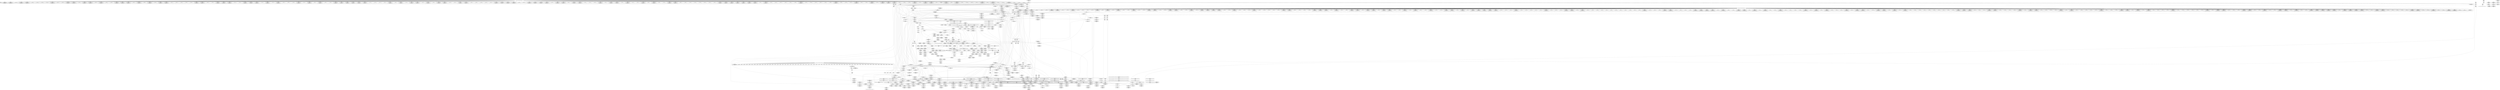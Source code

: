 digraph {
	CE0x4a8d560 [shape=record,shape=Mrecord,label="{CE0x4a8d560|avc_has_perm:requested|Function::avc_has_perm&Arg::requested::|*SummSink*}"]
	CE0x4a74110 [shape=record,shape=Mrecord,label="{CE0x4a74110|selinux_xfrm_state_pol_flow_match:tmp27|security/selinux/xfrm.c,198}"]
	CE0x49e53f0 [shape=record,shape=Mrecord,label="{CE0x49e53f0|selinux_xfrm_state_pol_flow_match:tmp1|*SummSink*}"]
	CE0x49f28d0 [shape=record,shape=Mrecord,label="{CE0x49f28d0|864:_%struct.xfrm_sec_ctx*,_:_CRE_99,100_}"]
	CE0x4a28cc0 [shape=record,shape=Mrecord,label="{CE0x4a28cc0|864:_%struct.xfrm_sec_ctx*,_:_CRE_504,512_|*MultipleSource*|security/selinux/xfrm.c,185|Function::selinux_xfrm_state_pol_flow_match&Arg::x::}"]
	CE0x49f5670 [shape=record,shape=Mrecord,label="{CE0x49f5670|696:_%struct.xfrm_sec_ctx*,_:_CRE_493,494_}"]
	CE0x4a5d550 [shape=record,shape=Mrecord,label="{CE0x4a5d550|selinux_authorizable_ctx:ctx|Function::selinux_authorizable_ctx&Arg::ctx::|*SummSource*}"]
	CE0x4a25440 [shape=record,shape=Mrecord,label="{CE0x4a25440|864:_%struct.xfrm_sec_ctx*,_:_CRE_376,384_|*MultipleSource*|security/selinux/xfrm.c,185|Function::selinux_xfrm_state_pol_flow_match&Arg::x::}"]
	CE0x49f4a90 [shape=record,shape=Mrecord,label="{CE0x49f4a90|selinux_authorizable_xfrm:tmp4|*LoadInst*|security/selinux/xfrm.c,73|*SummSource*}"]
	CE0x4a2bcf0 [shape=record,shape=Mrecord,label="{CE0x4a2bcf0|864:_%struct.xfrm_sec_ctx*,_:_CRE_697,698_}"]
	CE0x4a55f40 [shape=record,shape=Mrecord,label="{CE0x4a55f40|i64*_getelementptr_inbounds_(_7_x_i64_,_7_x_i64_*___llvm_gcov_ctr16,_i64_0,_i64_5)|*Constant*}"]
	CE0x4a90120 [shape=record,shape=Mrecord,label="{CE0x4a90120|avc_has_perm:ssid|Function::avc_has_perm&Arg::ssid::}"]
	CE0x4a92510 [shape=record,shape=Mrecord,label="{CE0x4a92510|selinux_xfrm_state_pol_flow_match:cond|security/selinux/xfrm.c,208|*SummSink*}"]
	CE0x4a88bf0 [shape=record,shape=Mrecord,label="{CE0x4a88bf0|i64*_getelementptr_inbounds_(_20_x_i64_,_20_x_i64_*___llvm_gcov_ctr3,_i64_0,_i64_17)|*Constant*|*SummSource*}"]
	CE0x4a8c8d0 [shape=record,shape=Mrecord,label="{CE0x4a8c8d0|selinux_xfrm_state_pol_flow_match:__fl_common17|security/selinux/xfrm.c,208|*SummSource*}"]
	CE0x4a397a0 [shape=record,shape=Mrecord,label="{CE0x4a397a0|864:_%struct.xfrm_sec_ctx*,_:_CRE_188,189_}"]
	CE0x4a0e270 [shape=record,shape=Mrecord,label="{CE0x4a0e270|COLLAPSED:_GCMRE___llvm_gcov_ctr17246_internal_global_2_x_i64_zeroinitializer:_elem_0:default:}"]
	CE0x4a02b80 [shape=record,shape=Mrecord,label="{CE0x4a02b80|864:_%struct.xfrm_sec_ctx*,_:_CRE_73,74_}"]
	CE0x4a39520 [shape=record,shape=Mrecord,label="{CE0x4a39520|864:_%struct.xfrm_sec_ctx*,_:_CRE_186,187_}"]
	CE0x4a863c0 [shape=record,shape=Mrecord,label="{CE0x4a863c0|16:_i32,_:_CRE_55,56_}"]
	CE0x49fea40 [shape=record,shape=Mrecord,label="{CE0x49fea40|696:_%struct.xfrm_sec_ctx*,_:_CRE_289,290_}"]
	CE0x4a31000 [shape=record,shape=Mrecord,label="{CE0x4a31000|selinux_xfrm_state_pol_flow_match:tmp11|security/selinux/xfrm.c,185|*SummSink*}"]
	CE0x5db48e0 [shape=record,shape=Mrecord,label="{CE0x5db48e0|696:_%struct.xfrm_sec_ctx*,_:_CRE_282,283_}"]
	CE0x49e06b0 [shape=record,shape=Mrecord,label="{CE0x49e06b0|i32_0|*Constant*|*SummSink*}"]
	CE0x4a06010 [shape=record,shape=Mrecord,label="{CE0x4a06010|864:_%struct.xfrm_sec_ctx*,_:_CRE_472,480_|*MultipleSource*|security/selinux/xfrm.c,185|Function::selinux_xfrm_state_pol_flow_match&Arg::x::}"]
	CE0x49fda50 [shape=record,shape=Mrecord,label="{CE0x49fda50|696:_%struct.xfrm_sec_ctx*,_:_CRE_689,690_|*MultipleSource*|Function::selinux_xfrm_state_pol_flow_match&Arg::xp::|security/selinux/xfrm.c,184}"]
	CE0x49e9d30 [shape=record,shape=Mrecord,label="{CE0x49e9d30|696:_%struct.xfrm_sec_ctx*,_:_CRE_299,300_}"]
	CE0x4a33470 [shape=record,shape=Mrecord,label="{CE0x4a33470|selinux_authorizable_ctx:tmp4|security/selinux/xfrm.c,63|*SummSink*}"]
	CE0x4a1e550 [shape=record,shape=Mrecord,label="{CE0x4a1e550|696:_%struct.xfrm_sec_ctx*,_:_CRE_232,236_|*MultipleSource*|Function::selinux_xfrm_state_pol_flow_match&Arg::xp::|security/selinux/xfrm.c,184}"]
	CE0x4a73850 [shape=record,shape=Mrecord,label="{CE0x4a73850|i64*_getelementptr_inbounds_(_20_x_i64_,_20_x_i64_*___llvm_gcov_ctr3,_i64_0,_i64_12)|*Constant*|*SummSource*}"]
	CE0x4a25040 [shape=record,shape=Mrecord,label="{CE0x4a25040|864:_%struct.xfrm_sec_ctx*,_:_CRE_360,368_|*MultipleSource*|security/selinux/xfrm.c,185|Function::selinux_xfrm_state_pol_flow_match&Arg::x::}"]
	CE0x4a6a040 [shape=record,shape=Mrecord,label="{CE0x4a6a040|16:_i32,_:_CRE_20,21_}"]
	CE0x4a76140 [shape=record,shape=Mrecord,label="{CE0x4a76140|i64_7|*Constant*|*SummSource*}"]
	CE0x49ebe00 [shape=record,shape=Mrecord,label="{CE0x49ebe00|selinux_xfrm_state_pol_flow_match:tmp4|security/selinux/xfrm.c,184|*SummSource*}"]
	CE0x4a3ba40 [shape=record,shape=Mrecord,label="{CE0x4a3ba40|864:_%struct.xfrm_sec_ctx*,_:_CRE_240,248_|*MultipleSource*|security/selinux/xfrm.c,185|Function::selinux_xfrm_state_pol_flow_match&Arg::x::}"]
	CE0x4a55d10 [shape=record,shape=Mrecord,label="{CE0x4a55d10|selinux_authorizable_ctx:tmp10|security/selinux/xfrm.c,64|*SummSource*}"]
	CE0x4a87420 [shape=record,shape=Mrecord,label="{CE0x4a87420|selinux_xfrm_state_pol_flow_match:cmp|security/selinux/xfrm.c,202}"]
	CE0x4a571b0 [shape=record,shape=Mrecord,label="{CE0x4a571b0|selinux_authorizable_ctx:tmp12|security/selinux/xfrm.c,65|*SummSource*}"]
	CE0x4a7adb0 [shape=record,shape=Mrecord,label="{CE0x4a7adb0|i64*_getelementptr_inbounds_(_7_x_i64_,_7_x_i64_*___llvm_gcov_ctr16,_i64_0,_i64_6)|*Constant*|*SummSink*}"]
	CE0x4a25840 [shape=record,shape=Mrecord,label="{CE0x4a25840|864:_%struct.xfrm_sec_ctx*,_:_CRE_392,400_|*MultipleSource*|security/selinux/xfrm.c,185|Function::selinux_xfrm_state_pol_flow_match&Arg::x::}"]
	CE0x4a3d9d0 [shape=record,shape=Mrecord,label="{CE0x4a3d9d0|864:_%struct.xfrm_sec_ctx*,_:_CRE_280,281_}"]
	CE0x56f2740 [shape=record,shape=Mrecord,label="{CE0x56f2740|696:_%struct.xfrm_sec_ctx*,_:_CRE_488,489_}"]
	CE0x4a93590 [shape=record,shape=Mrecord,label="{CE0x4a93590|selinux_xfrm_state_pol_flow_match:tmp45|security/selinux/xfrm.c,211|*SummSink*}"]
	CE0x4a7a9d0 [shape=record,shape=Mrecord,label="{CE0x4a7a9d0|selinux_authorizable_ctx:tmp14|*SummSink*}"]
	CE0x4a292c0 [shape=record,shape=Mrecord,label="{CE0x4a292c0|864:_%struct.xfrm_sec_ctx*,_:_CRE_528,536_|*MultipleSource*|security/selinux/xfrm.c,185|Function::selinux_xfrm_state_pol_flow_match&Arg::x::}"]
	CE0x4a91760 [shape=record,shape=Mrecord,label="{CE0x4a91760|_ret_i32_%retval.0,_!dbg_!27728|security/selinux/avc.c,775|*SummSource*}"]
	CE0x49eb400 [shape=record,shape=Mrecord,label="{CE0x49eb400|selinux_xfrm_state_pol_flow_match:security1|security/selinux/xfrm.c,185|*SummSource*}"]
	CE0x49edd10 [shape=record,shape=Mrecord,label="{CE0x49edd10|selinux_xfrm_state_pol_flow_match:if.then14|*SummSource*}"]
	CE0x49fbed0 [shape=record,shape=Mrecord,label="{CE0x49fbed0|696:_%struct.xfrm_sec_ctx*,_:_CRE_541,542_}"]
	CE0x49e8e20 [shape=record,shape=Mrecord,label="{CE0x49e8e20|696:_%struct.xfrm_sec_ctx*,_:_CRE_281,282_}"]
	CE0x4a383a0 [shape=record,shape=Mrecord,label="{CE0x4a383a0|864:_%struct.xfrm_sec_ctx*,_:_CRE_172,173_}"]
	CE0x4a38620 [shape=record,shape=Mrecord,label="{CE0x4a38620|864:_%struct.xfrm_sec_ctx*,_:_CRE_174,175_}"]
	CE0x4a7a8a0 [shape=record,shape=Mrecord,label="{CE0x4a7a8a0|selinux_authorizable_ctx:tmp14}"]
	CE0x4a8c1d0 [shape=record,shape=Mrecord,label="{CE0x4a8c1d0|selinux_xfrm_state_pol_flow_match:u16|security/selinux/xfrm.c,208|*SummSink*}"]
	CE0x4a8e4c0 [shape=record,shape=Mrecord,label="{CE0x4a8e4c0|selinux_xfrm_state_pol_flow_match:tmp44|security/selinux/xfrm.c,208|*SummSink*}"]
	CE0x4a68800 [shape=record,shape=Mrecord,label="{CE0x4a68800|i32_3|*Constant*}"]
	CE0x4a24840 [shape=record,shape=Mrecord,label="{CE0x4a24840|864:_%struct.xfrm_sec_ctx*,_:_CRE_328,336_|*MultipleSource*|security/selinux/xfrm.c,185|Function::selinux_xfrm_state_pol_flow_match&Arg::x::}"]
	CE0x4a69840 [shape=record,shape=Mrecord,label="{CE0x4a69840|16:_i32,_:_CRE_12,13_}"]
	CE0x4a67b50 [shape=record,shape=Mrecord,label="{CE0x4a67b50|selinux_xfrm_state_pol_flow_match:security13|security/selinux/xfrm.c,200|*SummSource*}"]
	CE0x4a31b90 [shape=record,shape=Mrecord,label="{CE0x4a31b90|selinux_xfrm_state_pol_flow_match:tmp12|security/selinux/xfrm.c,187|*SummSource*}"]
	CE0x49ea1c0 [shape=record,shape=Mrecord,label="{CE0x49ea1c0|696:_%struct.xfrm_sec_ctx*,_:_CRE_507,508_}"]
	CE0x49e0290 [shape=record,shape=Mrecord,label="{CE0x49e0290|_call_void_mcount()_#3|*SummSink*}"]
	CE0x4a5b950 [shape=record,shape=Mrecord,label="{CE0x4a5b950|%struct.xfrm_sec_ctx*_null|*Constant*}"]
	CE0x4a5e280 [shape=record,shape=Mrecord,label="{CE0x4a5e280|i64_4|*Constant*}"]
	CE0x49f8b40 [shape=record,shape=Mrecord,label="{CE0x49f8b40|selinux_xfrm_state_pol_flow_match:tmp36|security/selinux/xfrm.c,202|*SummSink*}"]
	CE0x49ea970 [shape=record,shape=Mrecord,label="{CE0x49ea970|696:_%struct.xfrm_sec_ctx*,_:_CRE_516,517_}"]
	CE0x49dac60 [shape=record,shape=Mrecord,label="{CE0x49dac60|i32_21|*Constant*}"]
	CE0x4a72180 [shape=record,shape=Mrecord,label="{CE0x4a72180|_ret_i32_%call,_!dbg_!27714|security/selinux/xfrm.c,73|*SummSink*}"]
	CE0x4a26240 [shape=record,shape=Mrecord,label="{CE0x4a26240|864:_%struct.xfrm_sec_ctx*,_:_CRE_428,432_|*MultipleSource*|security/selinux/xfrm.c,185|Function::selinux_xfrm_state_pol_flow_match&Arg::x::}"]
	CE0x49fcc70 [shape=record,shape=Mrecord,label="{CE0x49fcc70|i32_40|*Constant*}"]
	CE0x49e6ad0 [shape=record,shape=Mrecord,label="{CE0x49e6ad0|864:_%struct.xfrm_sec_ctx*,_:_CRE_14,15_}"]
	CE0x4a3c440 [shape=record,shape=Mrecord,label="{CE0x4a3c440|864:_%struct.xfrm_sec_ctx*,_:_CRE_256,264_|*MultipleSource*|security/selinux/xfrm.c,185|Function::selinux_xfrm_state_pol_flow_match&Arg::x::}"]
	CE0x4a69240 [shape=record,shape=Mrecord,label="{CE0x4a69240|16:_i32,_:_CRE_5,6_}"]
	CE0x49ef150 [shape=record,shape=Mrecord,label="{CE0x49ef150|864:_%struct.xfrm_sec_ctx*,_:_CRE_139,140_}"]
	CE0x49e00b0 [shape=record,shape=Mrecord,label="{CE0x49e00b0|selinux_xfrm_state_pol_flow_match:if.end11|*SummSource*}"]
	CE0x4a28ec0 [shape=record,shape=Mrecord,label="{CE0x4a28ec0|864:_%struct.xfrm_sec_ctx*,_:_CRE_512,520_|*MultipleSource*|security/selinux/xfrm.c,185|Function::selinux_xfrm_state_pol_flow_match&Arg::x::}"]
	CE0x49e4230 [shape=record,shape=Mrecord,label="{CE0x49e4230|864:_%struct.xfrm_sec_ctx*,_:_CRE_16,17_}"]
	CE0x4a565f0 [shape=record,shape=Mrecord,label="{CE0x4a565f0|i64*_getelementptr_inbounds_(_7_x_i64_,_7_x_i64_*___llvm_gcov_ctr16,_i64_0,_i64_5)|*Constant*|*SummSink*}"]
	CE0x49da250 [shape=record,shape=Mrecord,label="{CE0x49da250|864:_%struct.xfrm_sec_ctx*,_:_CRE_126,127_}"]
	CE0x4a62650 [shape=record,shape=Mrecord,label="{CE0x4a62650|selinux_xfrm_state_pol_flow_match:tmp41|security/selinux/xfrm.c,203}"]
	CE0x4a760d0 [shape=record,shape=Mrecord,label="{CE0x4a760d0|i64_7|*Constant*}"]
	CE0x4a10d90 [shape=record,shape=Mrecord,label="{CE0x4a10d90|696:_%struct.xfrm_sec_ctx*,_:_CRE_392,400_|*MultipleSource*|Function::selinux_xfrm_state_pol_flow_match&Arg::xp::|security/selinux/xfrm.c,184}"]
	CE0x49eabc0 [shape=record,shape=Mrecord,label="{CE0x49eabc0|selinux_xfrm_state_pol_flow_match:if.then7}"]
	CE0x4a542d0 [shape=record,shape=Mrecord,label="{CE0x4a542d0|i64_0|*Constant*}"]
	CE0x4a26ad0 [shape=record,shape=Mrecord,label="{CE0x4a26ad0|selinux_authorizable_ctx:ctx_alg|security/selinux/xfrm.c,65}"]
	CE0x49eca20 [shape=record,shape=Mrecord,label="{CE0x49eca20|696:_%struct.xfrm_sec_ctx*,_:_CRE_72,88_|*MultipleSource*|Function::selinux_xfrm_state_pol_flow_match&Arg::xp::|security/selinux/xfrm.c,184}"]
	CE0x4a8cc20 [shape=record,shape=Mrecord,label="{CE0x4a8cc20|i16_39|*Constant*|*SummSource*}"]
	CE0x4a6ac40 [shape=record,shape=Mrecord,label="{CE0x4a6ac40|16:_i32,_:_CRE_32,33_}"]
	CE0x4a2b8c0 [shape=record,shape=Mrecord,label="{CE0x4a2b8c0|864:_%struct.xfrm_sec_ctx*,_:_CRE_680,688_|*MultipleSource*|security/selinux/xfrm.c,185|Function::selinux_xfrm_state_pol_flow_match&Arg::x::}"]
	CE0x4a6b400 [shape=record,shape=Mrecord,label="{CE0x4a6b400|selinux_xfrm_state_pol_flow_match:tobool2|security/selinux/xfrm.c,185|*SummSink*}"]
	CE0x4a5c790 [shape=record,shape=Mrecord,label="{CE0x4a5c790|selinux_authorizable_xfrm:call|security/selinux/xfrm.c,73|*SummSource*}"]
	CE0x49fefc0 [shape=record,shape=Mrecord,label="{CE0x49fefc0|696:_%struct.xfrm_sec_ctx*,_:_CRE_505,506_}"]
	CE0x4a3df60 [shape=record,shape=Mrecord,label="{CE0x4a3df60|864:_%struct.xfrm_sec_ctx*,_:_CRE_283,284_}"]
	CE0x4a734b0 [shape=record,shape=Mrecord,label="{CE0x4a734b0|i64*_getelementptr_inbounds_(_20_x_i64_,_20_x_i64_*___llvm_gcov_ctr3,_i64_0,_i64_12)|*Constant*}"]
	CE0x4a2c4d0 [shape=record,shape=Mrecord,label="{CE0x4a2c4d0|864:_%struct.xfrm_sec_ctx*,_:_CRE_702,703_}"]
	CE0x4a65b90 [shape=record,shape=Mrecord,label="{CE0x4a65b90|GLOBAL:selinux_authorizable_xfrm|*Constant*}"]
	CE0x4a0a580 [shape=record,shape=Mrecord,label="{CE0x4a0a580|GLOBAL:__llvm_gcov_ctr16|Global_var:__llvm_gcov_ctr16}"]
	CE0x4a35bc0 [shape=record,shape=Mrecord,label="{CE0x4a35bc0|864:_%struct.xfrm_sec_ctx*,_:_CRE_147,148_}"]
	CE0x4a68c10 [shape=record,shape=Mrecord,label="{CE0x4a68c10|16:_i32,_:_CRE_2,3_}"]
	CE0x4a09960 [shape=record,shape=Mrecord,label="{CE0x4a09960|selinux_authorizable_ctx:tmp3|security/selinux/xfrm.c,63|*SummSink*}"]
	CE0x4a098f0 [shape=record,shape=Mrecord,label="{CE0x4a098f0|selinux_authorizable_ctx:tmp3|security/selinux/xfrm.c,63|*SummSource*}"]
	CE0x49f6190 [shape=record,shape=Mrecord,label="{CE0x49f6190|i64*_getelementptr_inbounds_(_2_x_i64_,_2_x_i64_*___llvm_gcov_ctr17246,_i64_0,_i64_1)|*Constant*|*SummSink*}"]
	CE0x4a64c20 [shape=record,shape=Mrecord,label="{CE0x4a64c20|selinux_xfrm_state_pol_flow_match:tmp22|security/selinux/xfrm.c,194|*SummSink*}"]
	CE0x49d9e90 [shape=record,shape=Mrecord,label="{CE0x49d9e90|864:_%struct.xfrm_sec_ctx*,_:_CRE_123,124_}"]
	CE0x4a2d290 [shape=record,shape=Mrecord,label="{CE0x4a2d290|864:_%struct.xfrm_sec_ctx*,_:_CRE_712,720_|*MultipleSource*|security/selinux/xfrm.c,185|Function::selinux_xfrm_state_pol_flow_match&Arg::x::}"]
	CE0x6715fc0 [shape=record,shape=Mrecord,label="{CE0x6715fc0|696:_%struct.xfrm_sec_ctx*,_:_CRE_104,112_|*MultipleSource*|Function::selinux_xfrm_state_pol_flow_match&Arg::xp::|security/selinux/xfrm.c,184}"]
	CE0x49df4e0 [shape=record,shape=Mrecord,label="{CE0x49df4e0|696:_%struct.xfrm_sec_ctx*,_:_CRE_48,52_|*MultipleSource*|Function::selinux_xfrm_state_pol_flow_match&Arg::xp::|security/selinux/xfrm.c,184}"]
	CE0x4a2c890 [shape=record,shape=Mrecord,label="{CE0x4a2c890|864:_%struct.xfrm_sec_ctx*,_:_CRE_705,706_}"]
	"CONST[source:0(mediator),value:2(dynamic)][purpose:{object}][SnkIdx:1]"
	CE0x49e8130 [shape=record,shape=Mrecord,label="{CE0x49e8130|i32_21|*Constant*|*SummSink*}"]
	CE0x4a2f8f0 [shape=record,shape=Mrecord,label="{CE0x4a2f8f0|selinux_xfrm_state_pol_flow_match:tmp7|*LoadInst*|security/selinux/xfrm.c,185|*SummSource*}"]
	CE0x4a732f0 [shape=record,shape=Mrecord,label="{CE0x4a732f0|selinux_xfrm_state_pol_flow_match:tmp26|security/selinux/xfrm.c,196|*SummSink*}"]
	CE0x4a8e6c0 [shape=record,shape=Mrecord,label="{CE0x4a8e6c0|i32_(i32,_i32,_i16,_i32,_%struct.common_audit_data.1017*)*_bitcast_(i32_(i32,_i32,_i16,_i32,_%struct.common_audit_data.495*)*_avc_has_perm_to_i32_(i32,_i32,_i16,_i32,_%struct.common_audit_data.1017*)*)|*Constant*}"]
	CE0x49e8620 [shape=record,shape=Mrecord,label="{CE0x49e8620|864:_%struct.xfrm_sec_ctx*,_:_CRE_48,56_|*MultipleSource*|security/selinux/xfrm.c,185|Function::selinux_xfrm_state_pol_flow_match&Arg::x::}"]
	CE0x49f95d0 [shape=record,shape=Mrecord,label="{CE0x49f95d0|selinux_xfrm_state_pol_flow_match:tmp14|security/selinux/xfrm.c,190|*SummSource*}"]
	CE0x4a64ff0 [shape=record,shape=Mrecord,label="{CE0x4a64ff0|selinux_xfrm_state_pol_flow_match:call|security/selinux/xfrm.c,196}"]
	CE0x4a27b90 [shape=record,shape=Mrecord,label="{CE0x4a27b90|selinux_authorizable_ctx:conv2|security/selinux/xfrm.c,65|*SummSink*}"]
	CE0x4a35210 [shape=record,shape=Mrecord,label="{CE0x4a35210|selinux_xfrm_state_pol_flow_match:tmp31|*SummSource*}"]
	CE0x4a6a940 [shape=record,shape=Mrecord,label="{CE0x4a6a940|16:_i32,_:_CRE_29,30_}"]
	CE0x4a2c610 [shape=record,shape=Mrecord,label="{CE0x4a2c610|864:_%struct.xfrm_sec_ctx*,_:_CRE_703,704_}"]
	CE0x4a2d8f0 [shape=record,shape=Mrecord,label="{CE0x4a2d8f0|864:_%struct.xfrm_sec_ctx*,_:_CRE_744,752_|*MultipleSource*|security/selinux/xfrm.c,185|Function::selinux_xfrm_state_pol_flow_match&Arg::x::}"]
	CE0x4a15e50 [shape=record,shape=Mrecord,label="{CE0x4a15e50|864:_%struct.xfrm_sec_ctx*,_:_CRE_106,107_}"]
	CE0x49fcf90 [shape=record,shape=Mrecord,label="{CE0x49fcf90|696:_%struct.xfrm_sec_ctx*,_:_CRE_276,277_}"]
	CE0x4a674a0 [shape=record,shape=Mrecord,label="{CE0x4a674a0|selinux_xfrm_state_pol_flow_match:tmp32|*SummSink*}"]
	CE0x49f9060 [shape=record,shape=Mrecord,label="{CE0x49f9060|selinux_xfrm_state_pol_flow_match:tmp37|security/selinux/xfrm.c,202|*SummSink*}"]
	CE0x4a5c1d0 [shape=record,shape=Mrecord,label="{CE0x4a5c1d0|selinux_authorizable_ctx:conv|security/selinux/xfrm.c,64}"]
	CE0x4a5e030 [shape=record,shape=Mrecord,label="{CE0x4a5e030|selinux_authorizable_ctx:cmp|security/selinux/xfrm.c,64|*SummSink*}"]
	CE0x49e7230 [shape=record,shape=Mrecord,label="{CE0x49e7230|864:_%struct.xfrm_sec_ctx*,_:_CRE_86,87_}"]
	CE0x49edab0 [shape=record,shape=Mrecord,label="{CE0x49edab0|i64*_getelementptr_inbounds_(_20_x_i64_,_20_x_i64_*___llvm_gcov_ctr3,_i64_0,_i64_0)|*Constant*|*SummSource*}"]
	CE0x4a812d0 [shape=record,shape=Mrecord,label="{CE0x4a812d0|selinux_xfrm_state_pol_flow_match:tmp43|security/selinux/xfrm.c,208|*SummSink*}"]
	CE0x49f2290 [shape=record,shape=Mrecord,label="{CE0x49f2290|864:_%struct.xfrm_sec_ctx*,_:_CRE_94,95_}"]
	CE0x4a07cb0 [shape=record,shape=Mrecord,label="{CE0x4a07cb0|696:_%struct.xfrm_sec_ctx*,_:_CRE_535,536_}"]
	CE0x4a6b040 [shape=record,shape=Mrecord,label="{CE0x4a6b040|16:_i32,_:_CRE_36,37_}"]
	CE0x4a673a0 [shape=record,shape=Mrecord,label="{CE0x4a673a0|selinux_xfrm_state_pol_flow_match:tmp32|*SummSource*}"]
	CE0x4a3b040 [shape=record,shape=Mrecord,label="{CE0x4a3b040|864:_%struct.xfrm_sec_ctx*,_:_CRE_216,220_|*MultipleSource*|security/selinux/xfrm.c,185|Function::selinux_xfrm_state_pol_flow_match&Arg::x::}"]
	CE0x4a55dd0 [shape=record,shape=Mrecord,label="{CE0x4a55dd0|selinux_authorizable_ctx:tmp10|security/selinux/xfrm.c,64|*SummSink*}"]
	CE0x49ece50 [shape=record,shape=Mrecord,label="{CE0x49ece50|696:_%struct.xfrm_sec_ctx*,_:_CRE_529,530_}"]
	CE0x49f57f0 [shape=record,shape=Mrecord,label="{CE0x49f57f0|696:_%struct.xfrm_sec_ctx*,_:_CRE_495,496_}"]
	CE0x4a926d0 [shape=record,shape=Mrecord,label="{CE0x4a926d0|selinux_xfrm_state_pol_flow_match:retval.0}"]
	CE0x4a62150 [shape=record,shape=Mrecord,label="{CE0x4a62150|selinux_xfrm_state_pol_flow_match:tmp40|security/selinux/xfrm.c,203|*SummSource*}"]
	CE0x49f0070 [shape=record,shape=Mrecord,label="{CE0x49f0070|696:_%struct.xfrm_sec_ctx*,_:_CRE_96,100_|*MultipleSource*|Function::selinux_xfrm_state_pol_flow_match&Arg::xp::|security/selinux/xfrm.c,184}"]
	CE0x4a6a140 [shape=record,shape=Mrecord,label="{CE0x4a6a140|16:_i32,_:_CRE_21,22_}"]
	CE0x49f3000 [shape=record,shape=Mrecord,label="{CE0x49f3000|i64_2|*Constant*}"]
	CE0x4a01fe0 [shape=record,shape=Mrecord,label="{CE0x4a01fe0|696:_%struct.xfrm_sec_ctx*,_:_CRE_303,304_}"]
	CE0x4a079e0 [shape=record,shape=Mrecord,label="{CE0x4a079e0|696:_%struct.xfrm_sec_ctx*,_:_CRE_533,534_}"]
	CE0x4a86cc0 [shape=record,shape=Mrecord,label="{CE0x4a86cc0|i32_7|*Constant*}"]
	CE0x49ebd20 [shape=record,shape=Mrecord,label="{CE0x49ebd20|i64_0|*Constant*|*SummSink*}"]
	CE0x4a13060 [shape=record,shape=Mrecord,label="{CE0x4a13060|selinux_xfrm_state_pol_flow_match:tmp39|security/selinux/xfrm.c,202}"]
	CE0x4a62750 [shape=record,shape=Mrecord,label="{CE0x4a62750|selinux_xfrm_state_pol_flow_match:tmp41|security/selinux/xfrm.c,203|*SummSource*}"]
	CE0x4a03e30 [shape=record,shape=Mrecord,label="{CE0x4a03e30|696:_%struct.xfrm_sec_ctx*,_:_CRE_560,568_|*MultipleSource*|Function::selinux_xfrm_state_pol_flow_match&Arg::xp::|security/selinux/xfrm.c,184}"]
	CE0x49ddb50 [shape=record,shape=Mrecord,label="{CE0x49ddb50|selinux_xfrm_state_pol_flow_match:if.else4|*SummSource*}"]
	CE0x4a39ca0 [shape=record,shape=Mrecord,label="{CE0x4a39ca0|864:_%struct.xfrm_sec_ctx*,_:_CRE_276,277_}"]
	CE0x4a39f20 [shape=record,shape=Mrecord,label="{CE0x4a39f20|864:_%struct.xfrm_sec_ctx*,_:_CRE_194,196_|*MultipleSource*|security/selinux/xfrm.c,185|Function::selinux_xfrm_state_pol_flow_match&Arg::x::}"]
	CE0x4a65060 [shape=record,shape=Mrecord,label="{CE0x4a65060|selinux_xfrm_state_pol_flow_match:call|security/selinux/xfrm.c,196|*SummSource*}"]
	CE0x4a104d0 [shape=record,shape=Mrecord,label="{CE0x4a104d0|696:_%struct.xfrm_sec_ctx*,_:_CRE_472,476_|*MultipleSource*|Function::selinux_xfrm_state_pol_flow_match&Arg::xp::|security/selinux/xfrm.c,184}"]
	CE0x4a73190 [shape=record,shape=Mrecord,label="{CE0x4a73190|selinux_xfrm_state_pol_flow_match:tmp26|security/selinux/xfrm.c,196|*SummSource*}"]
	CE0x4a88f70 [shape=record,shape=Mrecord,label="{CE0x4a88f70|i64_16|*Constant*}"]
	CE0x4a8d800 [shape=record,shape=Mrecord,label="{CE0x4a8d800|avc_has_perm:requested|Function::avc_has_perm&Arg::requested::|*SummSource*}"]
	CE0x4a2faf0 [shape=record,shape=Mrecord,label="{CE0x4a2faf0|selinux_xfrm_state_pol_flow_match:tmp7|*LoadInst*|security/selinux/xfrm.c,185|*SummSink*}"]
	CE0x49dc720 [shape=record,shape=Mrecord,label="{CE0x49dc720|selinux_xfrm_state_pol_flow_match:bb}"]
	CE0x4a5cad0 [shape=record,shape=Mrecord,label="{CE0x4a5cad0|GLOBAL:selinux_authorizable_ctx|*Constant*}"]
	CE0x56f2800 [shape=record,shape=Mrecord,label="{CE0x56f2800|696:_%struct.xfrm_sec_ctx*,_:_CRE_489,490_}"]
	CE0x4a6a640 [shape=record,shape=Mrecord,label="{CE0x4a6a640|16:_i32,_:_CRE_26,27_}"]
	CE0x4a06410 [shape=record,shape=Mrecord,label="{CE0x4a06410|864:_%struct.xfrm_sec_ctx*,_:_CRE_484,488_|*MultipleSource*|security/selinux/xfrm.c,185|Function::selinux_xfrm_state_pol_flow_match&Arg::x::}"]
	CE0x4a60b40 [shape=record,shape=Mrecord,label="{CE0x4a60b40|selinux_authorizable_ctx:cmp|security/selinux/xfrm.c,64}"]
	CE0x49d9710 [shape=record,shape=Mrecord,label="{CE0x49d9710|864:_%struct.xfrm_sec_ctx*,_:_CRE_117,118_}"]
	CE0x4a3e1e0 [shape=record,shape=Mrecord,label="{CE0x4a3e1e0|864:_%struct.xfrm_sec_ctx*,_:_CRE_285,286_}"]
	CE0x49e25e0 [shape=record,shape=Mrecord,label="{CE0x49e25e0|696:_%struct.xfrm_sec_ctx*,_:_CRE_16,24_|*MultipleSource*|Function::selinux_xfrm_state_pol_flow_match&Arg::xp::|security/selinux/xfrm.c,184}"]
	CE0x49e7c40 [shape=record,shape=Mrecord,label="{CE0x49e7c40|selinux_authorizable_xfrm:tmp2|*SummSink*}"]
	CE0x4a26c00 [shape=record,shape=Mrecord,label="{CE0x4a26c00|selinux_authorizable_ctx:ctx_alg|security/selinux/xfrm.c,65|*SummSink*}"]
	CE0x49f2e70 [shape=record,shape=Mrecord,label="{CE0x49f2e70|selinux_xfrm_state_pol_flow_match:tobool|security/selinux/xfrm.c,184}"]
	CE0x4a621c0 [shape=record,shape=Mrecord,label="{CE0x4a621c0|selinux_xfrm_state_pol_flow_match:tmp40|security/selinux/xfrm.c,203|*SummSink*}"]
	CE0x49fa8b0 [shape=record,shape=Mrecord,label="{CE0x49fa8b0|i32_40|*Constant*|*SummSource*}"]
	CE0x49e0340 [shape=record,shape=Mrecord,label="{CE0x49e0340|selinux_xfrm_state_pol_flow_match:if.else}"]
	CE0x4a6bca0 [shape=record,shape=Mrecord,label="{CE0x4a6bca0|i64_8|*Constant*|*SummSource*}"]
	CE0x4a751c0 [shape=record,shape=Mrecord,label="{CE0x4a751c0|i64_10|*Constant*}"]
	CE0x4a88700 [shape=record,shape=Mrecord,label="{CE0x4a88700|selinux_xfrm_state_pol_flow_match:tmp39|security/selinux/xfrm.c,202|*SummSink*}"]
	CE0x4a24a40 [shape=record,shape=Mrecord,label="{CE0x4a24a40|864:_%struct.xfrm_sec_ctx*,_:_CRE_336,344_|*MultipleSource*|security/selinux/xfrm.c,185|Function::selinux_xfrm_state_pol_flow_match&Arg::x::}"]
	CE0x4a04340 [shape=record,shape=Mrecord,label="{CE0x4a04340|696:_%struct.xfrm_sec_ctx*,_:_CRE_584,592_|*MultipleSource*|Function::selinux_xfrm_state_pol_flow_match&Arg::xp::|security/selinux/xfrm.c,184}"]
	"CONST[source:1(input),value:2(dynamic)][purpose:{subject}][SrcIdx:3]"
	CE0x49e8500 [shape=record,shape=Mrecord,label="{CE0x49e8500|864:_%struct.xfrm_sec_ctx*,_:_CRE_32,40_|*MultipleSource*|security/selinux/xfrm.c,185|Function::selinux_xfrm_state_pol_flow_match&Arg::x::}"]
	CE0x4a15a90 [shape=record,shape=Mrecord,label="{CE0x4a15a90|864:_%struct.xfrm_sec_ctx*,_:_CRE_103,104_}"]
	CE0x49ea4c0 [shape=record,shape=Mrecord,label="{CE0x49ea4c0|696:_%struct.xfrm_sec_ctx*,_:_CRE_511,512_}"]
	CE0x4a2e2f0 [shape=record,shape=Mrecord,label="{CE0x4a2e2f0|864:_%struct.xfrm_sec_ctx*,_:_CRE_792,800_|*MultipleSource*|security/selinux/xfrm.c,185|Function::selinux_xfrm_state_pol_flow_match&Arg::x::}"]
	CE0x4a68400 [shape=record,shape=Mrecord,label="{CE0x4a68400|selinux_xfrm_state_pol_flow_match:security13|security/selinux/xfrm.c,200|*SummSink*}"]
	CE0x4a58060 [shape=record,shape=Mrecord,label="{CE0x4a58060|selinux_authorizable_ctx:land.rhs}"]
	CE0x4a72920 [shape=record,shape=Mrecord,label="{CE0x4a72920|selinux_xfrm_state_pol_flow_match:tmp25|security/selinux/xfrm.c,196}"]
	CE0x4a09860 [shape=record,shape=Mrecord,label="{CE0x4a09860|GLOBAL:__llvm_gcov_ctr16|Global_var:__llvm_gcov_ctr16|*SummSource*}"]
	CE0x4a37c20 [shape=record,shape=Mrecord,label="{CE0x4a37c20|864:_%struct.xfrm_sec_ctx*,_:_CRE_166,167_}"]
	CE0x4a050a0 [shape=record,shape=Mrecord,label="{CE0x4a050a0|696:_%struct.xfrm_sec_ctx*,_:_CRE_656,664_|*MultipleSource*|Function::selinux_xfrm_state_pol_flow_match&Arg::xp::|security/selinux/xfrm.c,184}"]
	CE0x4a56ab0 [shape=record,shape=Mrecord,label="{CE0x4a56ab0|selinux_authorizable_ctx:tmp11|security/selinux/xfrm.c,65}"]
	CE0x4a3d440 [shape=record,shape=Mrecord,label="{CE0x4a3d440|864:_%struct.xfrm_sec_ctx*,_:_CRE_274,276_|*MultipleSource*|security/selinux/xfrm.c,185|Function::selinux_xfrm_state_pol_flow_match&Arg::x::}"]
	CE0x49ef830 [shape=record,shape=Mrecord,label="{CE0x49ef830|696:_%struct.xfrm_sec_ctx*,_:_CRE_526,527_}"]
	CE0x49e8e90 [shape=record,shape=Mrecord,label="{CE0x49e8e90|696:_%struct.xfrm_sec_ctx*,_:_CRE_278,279_}"]
	CE0x4a68ba0 [shape=record,shape=Mrecord,label="{CE0x4a68ba0|16:_i32,_:_CRE_1,2_}"]
	"CONST[source:0(mediator),value:2(dynamic)][purpose:{object}][SnkIdx:2]"
	CE0x4a326a0 [shape=record,shape=Mrecord,label="{CE0x4a326a0|i64*_getelementptr_inbounds_(_20_x_i64_,_20_x_i64_*___llvm_gcov_ctr3,_i64_0,_i64_6)|*Constant*|*SummSource*}"]
	CE0x4a6bed0 [shape=record,shape=Mrecord,label="{CE0x4a6bed0|selinux_xfrm_state_pol_flow_match:tmp17|security/selinux/xfrm.c,192|*SummSource*}"]
	CE0x4a7dc40 [shape=record,shape=Mrecord,label="{CE0x4a7dc40|selinux_authorizable_ctx:land.ext|security/selinux/xfrm.c,64|*SummSource*}"]
	CE0x4a3d640 [shape=record,shape=Mrecord,label="{CE0x4a3d640|864:_%struct.xfrm_sec_ctx*,_:_CRE_277,278_}"]
	CE0x4a5f4f0 [shape=record,shape=Mrecord,label="{CE0x4a5f4f0|selinux_authorizable_ctx:ctx_doi|security/selinux/xfrm.c,64|*SummSource*}"]
	CE0x49e3450 [shape=record,shape=Mrecord,label="{CE0x49e3450|696:_%struct.xfrm_sec_ctx*,_:_CRE_319,320_|*MultipleSource*|Function::selinux_xfrm_state_pol_flow_match&Arg::xp::|security/selinux/xfrm.c,184}"]
	CE0x4a7a910 [shape=record,shape=Mrecord,label="{CE0x4a7a910|selinux_authorizable_ctx:tmp14|*SummSource*}"]
	CE0x4a8d0a0 [shape=record,shape=Mrecord,label="{CE0x4a8d0a0|avc_has_perm:tclass|Function::avc_has_perm&Arg::tclass::|*SummSink*}"]
	CE0x4a75fb0 [shape=record,shape=Mrecord,label="{CE0x4a75fb0|selinux_xfrm_state_pol_flow_match:tobool6|security/selinux/xfrm.c,192|*SummSink*}"]
	CE0x49f02b0 [shape=record,shape=Mrecord,label="{CE0x49f02b0|selinux_xfrm_state_pol_flow_match:tmp5|security/selinux/xfrm.c,184|*SummSource*}"]
	CE0x4a088c0 [shape=record,shape=Mrecord,label="{CE0x4a088c0|i32_0|*Constant*}"]
	CE0x4a02ef0 [shape=record,shape=Mrecord,label="{CE0x4a02ef0|864:_%struct.xfrm_sec_ctx*,_:_CRE_76,77_}"]
	CE0x49fadd0 [shape=record,shape=Mrecord,label="{CE0x49fadd0|selinux_xfrm_state_pol_flow_match:if.end11}"]
	CE0x4a388a0 [shape=record,shape=Mrecord,label="{CE0x4a388a0|864:_%struct.xfrm_sec_ctx*,_:_CRE_176,177_}"]
	CE0x4a15240 [shape=record,shape=Mrecord,label="{CE0x4a15240|696:_%struct.xfrm_sec_ctx*,_:_CRE_168,172_|*MultipleSource*|Function::selinux_xfrm_state_pol_flow_match&Arg::xp::|security/selinux/xfrm.c,184}"]
	CE0x4a88880 [shape=record,shape=Mrecord,label="{CE0x4a88880|i64*_getelementptr_inbounds_(_20_x_i64_,_20_x_i64_*___llvm_gcov_ctr3,_i64_0,_i64_17)|*Constant*}"]
	CE0x4a5d130 [shape=record,shape=Mrecord,label="{CE0x4a5d130|selinux_authorizable_ctx:entry|*SummSource*}"]
	CE0x4a69300 [shape=record,shape=Mrecord,label="{CE0x4a69300|16:_i32,_:_CRE_6,7_}"]
	CE0x4a7ed20 [shape=record,shape=Mrecord,label="{CE0x4a7ed20|selinux_xfrm_state_pol_flow_match:ctx_sid|security/selinux/xfrm.c,200|*SummSink*}"]
	CE0x4a656a0 [shape=record,shape=Mrecord,label="{CE0x4a656a0|avc_has_perm:entry}"]
	CE0x4a7d030 [shape=record,shape=Mrecord,label="{CE0x4a7d030|selinux_authorizable_ctx:tmp15|security/selinux/xfrm.c,64}"]
	CE0x4a54340 [shape=record,shape=Mrecord,label="{CE0x4a54340|selinux_authorizable_ctx:tmp2|security/selinux/xfrm.c,63|*SummSink*}"]
	CE0x4a0f380 [shape=record,shape=Mrecord,label="{CE0x4a0f380|696:_%struct.xfrm_sec_ctx*,_:_CRE_704,1088_|*MultipleSource*|Function::selinux_xfrm_state_pol_flow_match&Arg::xp::|security/selinux/xfrm.c,184}"]
	"CONST[source:0(mediator),value:2(dynamic)][purpose:{subject}][SnkIdx:0]"
	CE0x4a67190 [shape=record,shape=Mrecord,label="{CE0x4a67190|selinux_xfrm_state_pol_flow_match:tmp32}"]
	CE0x49f2010 [shape=record,shape=Mrecord,label="{CE0x49f2010|864:_%struct.xfrm_sec_ctx*,_:_CRE_92,93_}"]
	CE0x4a8c390 [shape=record,shape=Mrecord,label="{CE0x4a8c390|selinux_xfrm_state_pol_flow_match:tmp44|security/selinux/xfrm.c,208}"]
	CE0x4a6c260 [shape=record,shape=Mrecord,label="{CE0x4a6c260|selinux_xfrm_state_pol_flow_match:tmp18|security/selinux/xfrm.c,192|*SummSource*}"]
	CE0x4a3e5a0 [shape=record,shape=Mrecord,label="{CE0x4a3e5a0|864:_%struct.xfrm_sec_ctx*,_:_CRE_288,289_}"]
	CE0x4a04b20 [shape=record,shape=Mrecord,label="{CE0x4a04b20|696:_%struct.xfrm_sec_ctx*,_:_CRE_521,522_}"]
	CE0x49fe240 [shape=record,shape=Mrecord,label="{CE0x49fe240|selinux_xfrm_state_pol_flow_match:if.end|*SummSource*}"]
	CE0x4a71c50 [shape=record,shape=Mrecord,label="{CE0x4a71c50|selinux_authorizable_xfrm:x|Function::selinux_authorizable_xfrm&Arg::x::|*SummSink*}"]
	CE0x4a8c000 [shape=record,shape=Mrecord,label="{CE0x4a8c000|selinux_xfrm_state_pol_flow_match:u16|security/selinux/xfrm.c,208}"]
	CE0x4a36930 [shape=record,shape=Mrecord,label="{CE0x4a36930|864:_%struct.xfrm_sec_ctx*,_:_CRE_164,165_}"]
	CE0x49faa10 [shape=record,shape=Mrecord,label="{CE0x49faa10|i32_40|*Constant*|*SummSink*}"]
	CE0x4a62f90 [shape=record,shape=Mrecord,label="{CE0x4a62f90|selinux_xfrm_state_pol_flow_match:security5|security/selinux/xfrm.c,192}"]
	CE0x4a16930 [shape=record,shape=Mrecord,label="{CE0x4a16930|selinux_xfrm_state_pol_flow_match:if.then14|*SummSink*}"]
	CE0x4a75dd0 [shape=record,shape=Mrecord,label="{CE0x4a75dd0|selinux_xfrm_state_pol_flow_match:tobool6|security/selinux/xfrm.c,192}"]
	CE0x49e8280 [shape=record,shape=Mrecord,label="{CE0x49e8280|864:_%struct.xfrm_sec_ctx*,_:_CRE_64,65_}"]
	CE0x4a8cd50 [shape=record,shape=Mrecord,label="{CE0x4a8cd50|i16_39|*Constant*|*SummSink*}"]
	CE0x49eb940 [shape=record,shape=Mrecord,label="{CE0x49eb940|GLOBAL:__llvm_gcov_ctr3|Global_var:__llvm_gcov_ctr3}"]
	CE0x4a320e0 [shape=record,shape=Mrecord,label="{CE0x4a320e0|selinux_xfrm_state_pol_flow_match:tmp13|security/selinux/xfrm.c,187|*SummSource*}"]
	CE0x49f2790 [shape=record,shape=Mrecord,label="{CE0x49f2790|864:_%struct.xfrm_sec_ctx*,_:_CRE_98,99_}"]
	CE0x49ef290 [shape=record,shape=Mrecord,label="{CE0x49ef290|864:_%struct.xfrm_sec_ctx*,_:_CRE_140,141_}"]
	CE0x4a03530 [shape=record,shape=Mrecord,label="{CE0x4a03530|864:_%struct.xfrm_sec_ctx*,_:_CRE_81,82_}"]
	CE0x4a2b0c0 [shape=record,shape=Mrecord,label="{CE0x4a2b0c0|864:_%struct.xfrm_sec_ctx*,_:_CRE_648,656_|*MultipleSource*|security/selinux/xfrm.c,185|Function::selinux_xfrm_state_pol_flow_match&Arg::x::}"]
	CE0x4a757b0 [shape=record,shape=Mrecord,label="{CE0x4a757b0|i64_11|*Constant*}"]
	CE0x49f8f00 [shape=record,shape=Mrecord,label="{CE0x49f8f00|selinux_xfrm_state_pol_flow_match:tmp37|security/selinux/xfrm.c,202|*SummSource*}"]
	CE0x4a27560 [shape=record,shape=Mrecord,label="{CE0x4a27560|selinux_authorizable_ctx:conv2|security/selinux/xfrm.c,65}"]
	CE0x49ebb10 [shape=record,shape=Mrecord,label="{CE0x49ebb10|GLOBAL:__llvm_gcov_ctr3|Global_var:__llvm_gcov_ctr3|*SummSink*}"]
	CE0x4a68470 [shape=record,shape=Mrecord,label="{CE0x4a68470|selinux_xfrm_state_pol_flow_match:tmp33|*LoadInst*|security/selinux/xfrm.c,200|*SummSource*}"]
	CE0x49e32d0 [shape=record,shape=Mrecord,label="{CE0x49e32d0|696:_%struct.xfrm_sec_ctx*,_:_CRE_318,319_|*MultipleSource*|Function::selinux_xfrm_state_pol_flow_match&Arg::xp::|security/selinux/xfrm.c,184}"]
	CE0x4a90380 [shape=record,shape=Mrecord,label="{CE0x4a90380|avc_has_perm:ssid|Function::avc_has_perm&Arg::ssid::|*SummSink*}"]
	CE0x4a2a4c0 [shape=record,shape=Mrecord,label="{CE0x4a2a4c0|864:_%struct.xfrm_sec_ctx*,_:_CRE_608,612_|*MultipleSource*|security/selinux/xfrm.c,185|Function::selinux_xfrm_state_pol_flow_match&Arg::x::}"]
	CE0x49eaa30 [shape=record,shape=Mrecord,label="{CE0x49eaa30|696:_%struct.xfrm_sec_ctx*,_:_CRE_517,518_}"]
	CE0x4a72c30 [shape=record,shape=Mrecord,label="{CE0x4a72c30|selinux_xfrm_state_pol_flow_match:tmp25|security/selinux/xfrm.c,196|*SummSource*}"]
	CE0x4a26640 [shape=record,shape=Mrecord,label="{CE0x4a26640|864:_%struct.xfrm_sec_ctx*,_:_CRE_436,440_|*MultipleSource*|security/selinux/xfrm.c,185|Function::selinux_xfrm_state_pol_flow_match&Arg::x::}"]
	CE0x4a620e0 [shape=record,shape=Mrecord,label="{CE0x4a620e0|selinux_xfrm_state_pol_flow_match:tmp40|security/selinux/xfrm.c,203}"]
	CE0x4a91590 [shape=record,shape=Mrecord,label="{CE0x4a91590|avc_has_perm:auditdata|Function::avc_has_perm&Arg::auditdata::|*SummSink*}"]
	CE0x4a54930 [shape=record,shape=Mrecord,label="{CE0x4a54930|selinux_authorizable_ctx:tmp5|security/selinux/xfrm.c,63|*SummSource*}"]
	CE0x4a086a0 [shape=record,shape=Mrecord,label="{CE0x4a086a0|selinux_xfrm_state_pol_flow_match:tmp3|security/selinux/xfrm.c,184|*SummSource*}"]
	CE0x49f6080 [shape=record,shape=Mrecord,label="{CE0x49f6080|696:_%struct.xfrm_sec_ctx*,_:_CRE_368,376_|*MultipleSource*|Function::selinux_xfrm_state_pol_flow_match&Arg::xp::|security/selinux/xfrm.c,184}"]
	CE0x49faf00 [shape=record,shape=Mrecord,label="{CE0x49faf00|selinux_xfrm_state_pol_flow_match:bb|*SummSink*}"]
	CE0x4a5cff0 [shape=record,shape=Mrecord,label="{CE0x4a5cff0|selinux_authorizable_ctx:entry}"]
	CE0x49f2510 [shape=record,shape=Mrecord,label="{CE0x49f2510|864:_%struct.xfrm_sec_ctx*,_:_CRE_96,97_}"]
	CE0x49fa3e0 [shape=record,shape=Mrecord,label="{CE0x49fa3e0|696:_%struct.xfrm_sec_ctx*,_:_CRE_292,293_}"]
	CE0x4a5e950 [shape=record,shape=Mrecord,label="{CE0x4a5e950|selinux_authorizable_ctx:tmp|*SummSink*}"]
	CE0x4a10350 [shape=record,shape=Mrecord,label="{CE0x4a10350|696:_%struct.xfrm_sec_ctx*,_:_CRE_464,472_|*MultipleSource*|Function::selinux_xfrm_state_pol_flow_match&Arg::xp::|security/selinux/xfrm.c,184}"]
	CE0x4a6ab40 [shape=record,shape=Mrecord,label="{CE0x4a6ab40|16:_i32,_:_CRE_31,32_}"]
	CE0x49e0e80 [shape=record,shape=Mrecord,label="{CE0x49e0e80|selinux_xfrm_state_pol_flow_match:if.end12|*SummSource*}"]
	CE0x49e67a0 [shape=record,shape=Mrecord,label="{CE0x49e67a0|864:_%struct.xfrm_sec_ctx*,_:_CRE_13,14_}"]
	CE0x49df710 [shape=record,shape=Mrecord,label="{CE0x49df710|i32_21|*Constant*|*SummSource*}"]
	CE0x4a66590 [shape=record,shape=Mrecord,label="{CE0x4a66590|selinux_authorizable_xfrm:entry|*SummSink*}"]
	CE0x4a64100 [shape=record,shape=Mrecord,label="{CE0x4a64100|i64*_getelementptr_inbounds_(_20_x_i64_,_20_x_i64_*___llvm_gcov_ctr3,_i64_0,_i64_9)|*Constant*|*SummSource*}"]
	CE0x4a209e0 [shape=record,shape=Mrecord,label="{CE0x4a209e0|696:_%struct.xfrm_sec_ctx*,_:_CRE_200,208_|*MultipleSource*|Function::selinux_xfrm_state_pol_flow_match&Arg::xp::|security/selinux/xfrm.c,184}"]
	CE0x4a85ac0 [shape=record,shape=Mrecord,label="{CE0x4a85ac0|16:_i32,_:_CRE_46,47_}"]
	CE0x49e7870 [shape=record,shape=Mrecord,label="{CE0x49e7870|864:_%struct.xfrm_sec_ctx*,_:_CRE_91,92_}"]
	CE0x4a2d510 [shape=record,shape=Mrecord,label="{CE0x4a2d510|864:_%struct.xfrm_sec_ctx*,_:_CRE_728,736_|*MultipleSource*|security/selinux/xfrm.c,185|Function::selinux_xfrm_state_pol_flow_match&Arg::x::}"]
	CE0x4a6ad40 [shape=record,shape=Mrecord,label="{CE0x4a6ad40|16:_i32,_:_CRE_33,34_}"]
	CE0x4a2a6c0 [shape=record,shape=Mrecord,label="{CE0x4a2a6c0|864:_%struct.xfrm_sec_ctx*,_:_CRE_616,624_|*MultipleSource*|security/selinux/xfrm.c,185|Function::selinux_xfrm_state_pol_flow_match&Arg::x::}"]
	CE0x49d9490 [shape=record,shape=Mrecord,label="{CE0x49d9490|864:_%struct.xfrm_sec_ctx*,_:_CRE_115,116_}"]
	CE0x4a33910 [shape=record,shape=Mrecord,label="{CE0x4a33910|i64*_getelementptr_inbounds_(_20_x_i64_,_20_x_i64_*___llvm_gcov_ctr3,_i64_0,_i64_13)|*Constant*}"]
	CE0x4a34130 [shape=record,shape=Mrecord,label="{CE0x4a34130|selinux_xfrm_state_pol_flow_match:tmp29|*SummSource*}"]
	CE0x4a2cc50 [shape=record,shape=Mrecord,label="{CE0x4a2cc50|864:_%struct.xfrm_sec_ctx*,_:_CRE_708,709_}"]
	CE0x4a02c70 [shape=record,shape=Mrecord,label="{CE0x4a02c70|864:_%struct.xfrm_sec_ctx*,_:_CRE_74,75_}"]
	CE0x4a11c20 [shape=record,shape=Mrecord,label="{CE0x4a11c20|696:_%struct.xfrm_sec_ctx*,_:_CRE_499,500_}"]
	CE0x49eb870 [shape=record,shape=Mrecord,label="{CE0x49eb870|selinux_xfrm_state_pol_flow_match:tmp3|security/selinux/xfrm.c,184|*SummSink*}"]
	CE0x4a8d030 [shape=record,shape=Mrecord,label="{CE0x4a8d030|avc_has_perm:tclass|Function::avc_has_perm&Arg::tclass::|*SummSource*}"]
	CE0x4a69f40 [shape=record,shape=Mrecord,label="{CE0x4a69f40|16:_i32,_:_CRE_19,20_}"]
	CE0x4a04d60 [shape=record,shape=Mrecord,label="{CE0x4a04d60|696:_%struct.xfrm_sec_ctx*,_:_CRE_524,525_}"]
	CE0x4a85bc0 [shape=record,shape=Mrecord,label="{CE0x4a85bc0|16:_i32,_:_CRE_47,48_}"]
	CE0x4a369a0 [shape=record,shape=Mrecord,label="{CE0x4a369a0|864:_%struct.xfrm_sec_ctx*,_:_CRE_163,164_}"]
	CE0x4a5ea50 [shape=record,shape=Mrecord,label="{CE0x4a5ea50|selinux_authorizable_ctx:tmp1}"]
	CE0x4a25240 [shape=record,shape=Mrecord,label="{CE0x4a25240|864:_%struct.xfrm_sec_ctx*,_:_CRE_368,376_|*MultipleSource*|security/selinux/xfrm.c,185|Function::selinux_xfrm_state_pol_flow_match&Arg::x::}"]
	CE0x4a0fce0 [shape=record,shape=Mrecord,label="{CE0x4a0fce0|696:_%struct.xfrm_sec_ctx*,_:_CRE_548,549_}"]
	CE0x49d9fd0 [shape=record,shape=Mrecord,label="{CE0x49d9fd0|864:_%struct.xfrm_sec_ctx*,_:_CRE_124,125_}"]
	CE0x4a371f0 [shape=record,shape=Mrecord,label="{CE0x4a371f0|avc_has_perm:auditdata|Function::avc_has_perm&Arg::auditdata::}"]
	CE0x4a8fbe0 [shape=record,shape=Mrecord,label="{CE0x4a8fbe0|avc_has_perm:entry|*SummSource*}"]
	CE0x4a24c40 [shape=record,shape=Mrecord,label="{CE0x4a24c40|864:_%struct.xfrm_sec_ctx*,_:_CRE_344,352_|*MultipleSource*|security/selinux/xfrm.c,185|Function::selinux_xfrm_state_pol_flow_match&Arg::x::}"]
	CE0x4a72d90 [shape=record,shape=Mrecord,label="{CE0x4a72d90|selinux_xfrm_state_pol_flow_match:tmp25|security/selinux/xfrm.c,196|*SummSink*}"]
	CE0x4a72f10 [shape=record,shape=Mrecord,label="{CE0x4a72f10|selinux_xfrm_state_pol_flow_match:tmp26|security/selinux/xfrm.c,196}"]
	CE0x49e1cf0 [shape=record,shape=Mrecord,label="{CE0x49e1cf0|selinux_xfrm_state_pol_flow_match:tmp|*SummSource*}"]
	CE0x4a340c0 [shape=record,shape=Mrecord,label="{CE0x4a340c0|selinux_xfrm_state_pol_flow_match:tmp29}"]
	CE0x4a95250 [shape=record,shape=Mrecord,label="{CE0x4a95250|selinux_authorizable_xfrm:call|security/selinux/xfrm.c,73}"]
	CE0x4a05810 [shape=record,shape=Mrecord,label="{CE0x4a05810|864:_%struct.xfrm_sec_ctx*,_:_CRE_448,452_|*MultipleSource*|security/selinux/xfrm.c,185|Function::selinux_xfrm_state_pol_flow_match&Arg::x::}"]
	CE0x49e70f0 [shape=record,shape=Mrecord,label="{CE0x49e70f0|864:_%struct.xfrm_sec_ctx*,_:_CRE_85,86_}"]
	CE0x4a2c080 [shape=record,shape=Mrecord,label="{CE0x4a2c080|864:_%struct.xfrm_sec_ctx*,_:_CRE_700,701_}"]
	CE0x49e1a30 [shape=record,shape=Mrecord,label="{CE0x49e1a30|selinux_xfrm_state_pol_flow_match:if.end12|*SummSink*}"]
	CE0x4a96e50 [shape=record,shape=Mrecord,label="{CE0x4a96e50|selinux_authorizable_ctx:land.lhs.true|*SummSource*}"]
	CE0x4a37d60 [shape=record,shape=Mrecord,label="{CE0x4a37d60|864:_%struct.xfrm_sec_ctx*,_:_CRE_167,168_}"]
	CE0x49f54f0 [shape=record,shape=Mrecord,label="{CE0x49f54f0|696:_%struct.xfrm_sec_ctx*,_:_CRE_491,492_}"]
	CE0x4a858c0 [shape=record,shape=Mrecord,label="{CE0x4a858c0|16:_i32,_:_CRE_44,45_}"]
	CE0x49ea730 [shape=record,shape=Mrecord,label="{CE0x49ea730|696:_%struct.xfrm_sec_ctx*,_:_CRE_513,514_}"]
	CE0x4a8ddc0 [shape=record,shape=Mrecord,label="{CE0x4a8ddc0|selinux_xfrm_state_pol_flow_match:flowic_secid18|security/selinux/xfrm.c,208|*SummSource*}"]
	CE0x4a0da80 [shape=record,shape=Mrecord,label="{CE0x4a0da80|864:_%struct.xfrm_sec_ctx*,_:_CRE_69,70_}"]
	CE0x4a71300 [shape=record,shape=Mrecord,label="{CE0x4a71300|selinux_xfrm_state_pol_flow_match:tmp28|security/selinux/xfrm.c,198}"]
	CE0x4a56b90 [shape=record,shape=Mrecord,label="{CE0x4a56b90|selinux_authorizable_ctx:tmp11|security/selinux/xfrm.c,65|*SummSink*}"]
	CE0x4a75a30 [shape=record,shape=Mrecord,label="{CE0x4a75a30|selinux_xfrm_state_pol_flow_match:tmp23|security/selinux/xfrm.c,196|*SummSource*}"]
	CE0x49f5170 [shape=record,shape=Mrecord,label="{CE0x49f5170|i64_1|*Constant*}"]
	CE0x4a741f0 [shape=record,shape=Mrecord,label="{CE0x4a741f0|selinux_xfrm_state_pol_flow_match:tmp27|security/selinux/xfrm.c,198|*SummSink*}"]
	CE0x4a24640 [shape=record,shape=Mrecord,label="{CE0x4a24640|864:_%struct.xfrm_sec_ctx*,_:_CRE_320,328_|*MultipleSource*|security/selinux/xfrm.c,185|Function::selinux_xfrm_state_pol_flow_match&Arg::x::}"]
	CE0x4a08630 [shape=record,shape=Mrecord,label="{CE0x4a08630|i64_0|*Constant*}"]
	CE0x4a02400 [shape=record,shape=Mrecord,label="{CE0x4a02400|696:_%struct.xfrm_sec_ctx*,_:_CRE_416,424_|*MultipleSource*|Function::selinux_xfrm_state_pol_flow_match&Arg::xp::|security/selinux/xfrm.c,184}"]
	CE0x4a14200 [shape=record,shape=Mrecord,label="{CE0x4a14200|696:_%struct.xfrm_sec_ctx*,_:_CRE_152,160_|*MultipleSource*|Function::selinux_xfrm_state_pol_flow_match&Arg::xp::|security/selinux/xfrm.c,184}"]
	CE0x49f2b50 [shape=record,shape=Mrecord,label="{CE0x49f2b50|864:_%struct.xfrm_sec_ctx*,_:_CRE_101,102_}"]
	CE0x4a5c950 [shape=record,shape=Mrecord,label="{CE0x4a5c950|selinux_authorizable_xfrm:call|security/selinux/xfrm.c,73|*SummSink*}"]
	CE0x49fa0f0 [shape=record,shape=Mrecord,label="{CE0x49fa0f0|selinux_xfrm_state_pol_flow_match:return|*SummSink*}"]
	CE0x4a8d310 [shape=record,shape=Mrecord,label="{CE0x4a8d310|i32_1|*Constant*|*SummSource*}"]
	CE0x49fee40 [shape=record,shape=Mrecord,label="{CE0x49fee40|696:_%struct.xfrm_sec_ctx*,_:_CRE_503,504_}"]
	CE0x4a74180 [shape=record,shape=Mrecord,label="{CE0x4a74180|selinux_xfrm_state_pol_flow_match:tmp27|security/selinux/xfrm.c,198|*SummSource*}"]
	CE0x4a873b0 [shape=record,shape=Mrecord,label="{CE0x4a873b0|selinux_xfrm_state_pol_flow_match:tmp35|security/selinux/xfrm.c,202|*SummSink*}"]
	CE0x4a36480 [shape=record,shape=Mrecord,label="{CE0x4a36480|864:_%struct.xfrm_sec_ctx*,_:_CRE_156,157_|*MultipleSource*|security/selinux/xfrm.c,185|Function::selinux_xfrm_state_pol_flow_match&Arg::x::}"]
	CE0x49e2fc0 [shape=record,shape=Mrecord,label="{CE0x49e2fc0|696:_%struct.xfrm_sec_ctx*,_:_CRE_306,307_}"]
	CE0x49f2a10 [shape=record,shape=Mrecord,label="{CE0x49f2a10|864:_%struct.xfrm_sec_ctx*,_:_CRE_100,101_}"]
	CE0x49df470 [shape=record,shape=Mrecord,label="{CE0x49df470|696:_%struct.xfrm_sec_ctx*,_:_CRE_44,48_|*MultipleSource*|Function::selinux_xfrm_state_pol_flow_match&Arg::xp::|security/selinux/xfrm.c,184}"]
	CE0x5ee7320 [shape=record,shape=Mrecord,label="{CE0x5ee7320|selinux_xfrm_state_pol_flow_match:if.then|*SummSink*}"]
	CE0x4a5de90 [shape=record,shape=Mrecord,label="{CE0x4a5de90|i64_3|*Constant*}"]
	CE0x4a35800 [shape=record,shape=Mrecord,label="{CE0x4a35800|864:_%struct.xfrm_sec_ctx*,_:_CRE_144,145_}"]
	CE0x49fd510 [shape=record,shape=Mrecord,label="{CE0x49fd510|696:_%struct.xfrm_sec_ctx*,_:_CRE_8,16_|*MultipleSource*|Function::selinux_xfrm_state_pol_flow_match&Arg::xp::|security/selinux/xfrm.c,184}"]
	CE0x4a02db0 [shape=record,shape=Mrecord,label="{CE0x4a02db0|864:_%struct.xfrm_sec_ctx*,_:_CRE_75,76_}"]
	CE0x49f5070 [shape=record,shape=Mrecord,label="{CE0x49f5070|696:_%struct.xfrm_sec_ctx*,_:_CRE_456,464_|*MultipleSource*|Function::selinux_xfrm_state_pol_flow_match&Arg::xp::|security/selinux/xfrm.c,184}"]
	CE0x49d9c10 [shape=record,shape=Mrecord,label="{CE0x49d9c10|864:_%struct.xfrm_sec_ctx*,_:_CRE_121,122_}"]
	CE0x4a0bd40 [shape=record,shape=Mrecord,label="{CE0x4a0bd40|selinux_authorizable_ctx:land.end}"]
	CE0x4a3d840 [shape=record,shape=Mrecord,label="{CE0x4a3d840|864:_%struct.xfrm_sec_ctx*,_:_CRE_278,279_}"]
	CE0x4a63830 [shape=record,shape=Mrecord,label="{CE0x4a63830|selinux_xfrm_state_pol_flow_match:tmp16|*LoadInst*|security/selinux/xfrm.c,192}"]
	CE0x49ed210 [shape=record,shape=Mrecord,label="{CE0x49ed210|696:_%struct.xfrm_sec_ctx*,_:_CRE_532,533_}"]
	CE0x4a85cc0 [shape=record,shape=Mrecord,label="{CE0x4a85cc0|16:_i32,_:_CRE_48,49_}"]
	CE0x4a5cd30 [shape=record,shape=Mrecord,label="{CE0x4a5cd30|GLOBAL:selinux_authorizable_ctx|*Constant*|*SummSource*}"]
	CE0x4a87790 [shape=record,shape=Mrecord,label="{CE0x4a87790|i64_16|*Constant*|*SummSink*}"]
	CE0x49dae70 [shape=record,shape=Mrecord,label="{CE0x49dae70|selinux_xfrm_state_pol_flow_match:xp|Function::selinux_xfrm_state_pol_flow_match&Arg::xp::}"]
	CE0x4a3c840 [shape=record,shape=Mrecord,label="{CE0x4a3c840|864:_%struct.xfrm_sec_ctx*,_:_CRE_268,269_|*MultipleSource*|security/selinux/xfrm.c,185|Function::selinux_xfrm_state_pol_flow_match&Arg::x::}"]
	CE0x4a8f8b0 [shape=record,shape=Mrecord,label="{CE0x4a8f8b0|selinux_xfrm_state_pol_flow_match:call19|security/selinux/xfrm.c,208|*SummSink*}"]
	CE0x4a57b70 [shape=record,shape=Mrecord,label="{CE0x4a57b70|selinux_authorizable_ctx:tmp1|*SummSink*}"]
	CE0x49e9c50 [shape=record,shape=Mrecord,label="{CE0x49e9c50|696:_%struct.xfrm_sec_ctx*,_:_CRE_298,299_}"]
	CE0x4a1af20 [shape=record,shape=Mrecord,label="{CE0x4a1af20|696:_%struct.xfrm_sec_ctx*,_:_CRE_260,264_|*MultipleSource*|Function::selinux_xfrm_state_pol_flow_match&Arg::xp::|security/selinux/xfrm.c,184}"]
	CE0x4a6a740 [shape=record,shape=Mrecord,label="{CE0x4a6a740|16:_i32,_:_CRE_27,28_}"]
	CE0x4a19d80 [shape=record,shape=Mrecord,label="{CE0x4a19d80|696:_%struct.xfrm_sec_ctx*,_:_CRE_264,268_|*MultipleSource*|Function::selinux_xfrm_state_pol_flow_match&Arg::xp::|security/selinux/xfrm.c,184}"]
	CE0x49ec4f0 [shape=record,shape=Mrecord,label="{CE0x49ec4f0|selinux_xfrm_state_pol_flow_match:tmp5|security/selinux/xfrm.c,184|*SummSink*}"]
	CE0x4a75890 [shape=record,shape=Mrecord,label="{CE0x4a75890|i64_11|*Constant*|*SummSink*}"]
	CE0x49da110 [shape=record,shape=Mrecord,label="{CE0x49da110|864:_%struct.xfrm_sec_ctx*,_:_CRE_125,126_}"]
	CE0x4a30940 [shape=record,shape=Mrecord,label="{CE0x4a30940|selinux_xfrm_state_pol_flow_match:tmp10|security/selinux/xfrm.c,185|*SummSource*}"]
	CE0x4a1d3b0 [shape=record,shape=Mrecord,label="{CE0x4a1d3b0|696:_%struct.xfrm_sec_ctx*,_:_CRE_240,248_|*MultipleSource*|Function::selinux_xfrm_state_pol_flow_match&Arg::xp::|security/selinux/xfrm.c,184}"]
	CE0x49d95d0 [shape=record,shape=Mrecord,label="{CE0x49d95d0|864:_%struct.xfrm_sec_ctx*,_:_CRE_116,117_}"]
	CE0x4a01e60 [shape=record,shape=Mrecord,label="{CE0x4a01e60|696:_%struct.xfrm_sec_ctx*,_:_CRE_301,302_}"]
	CE0x4a3da40 [shape=record,shape=Mrecord,label="{CE0x4a3da40|864:_%struct.xfrm_sec_ctx*,_:_CRE_279,280_}"]
	CE0x49f6360 [shape=record,shape=Mrecord,label="{CE0x49f6360|selinux_authorizable_xfrm:tmp2}"]
	CE0x49fd4a0 [shape=record,shape=Mrecord,label="{CE0x49fd4a0|696:_%struct.xfrm_sec_ctx*,_:_CRE_0,8_|*MultipleSource*|Function::selinux_xfrm_state_pol_flow_match&Arg::xp::|security/selinux/xfrm.c,184}"]
	CE0x4a54b60 [shape=record,shape=Mrecord,label="{CE0x4a54b60|i32_0|*Constant*}"]
	CE0x4a273f0 [shape=record,shape=Mrecord,label="{CE0x4a273f0|selinux_authorizable_ctx:tmp13|*LoadInst*|security/selinux/xfrm.c,65|*SummSink*}"]
	CE0x4a36340 [shape=record,shape=Mrecord,label="{CE0x4a36340|864:_%struct.xfrm_sec_ctx*,_:_CRE_152,156_|*MultipleSource*|security/selinux/xfrm.c,185|Function::selinux_xfrm_state_pol_flow_match&Arg::x::}"]
	CE0x4a01f20 [shape=record,shape=Mrecord,label="{CE0x4a01f20|696:_%struct.xfrm_sec_ctx*,_:_CRE_302,303_}"]
	CE0x49faf70 [shape=record,shape=Mrecord,label="{CE0x49faf70|selinux_xfrm_state_pol_flow_match:return}"]
	CE0x4a3c640 [shape=record,shape=Mrecord,label="{CE0x4a3c640|864:_%struct.xfrm_sec_ctx*,_:_CRE_264,268_|*MultipleSource*|security/selinux/xfrm.c,185|Function::selinux_xfrm_state_pol_flow_match&Arg::x::}"]
	CE0x49dad10 [shape=record,shape=Mrecord,label="{CE0x49dad10|i64_1|*Constant*|*SummSource*}"]
	CE0x49e2480 [shape=record,shape=Mrecord,label="{CE0x49e2480|selinux_xfrm_state_pol_flow_match:tmp1|*SummSource*}"]
	CE0x4a76750 [shape=record,shape=Mrecord,label="{CE0x4a76750|selinux_xfrm_state_pol_flow_match:tmp18|security/selinux/xfrm.c,192}"]
	CE0x49ec9b0 [shape=record,shape=Mrecord,label="{CE0x49ec9b0|696:_%struct.xfrm_sec_ctx*,_:_CRE_64,72_|*MultipleSource*|Function::selinux_xfrm_state_pol_flow_match&Arg::xp::|security/selinux/xfrm.c,184}"]
	CE0x4a54110 [shape=record,shape=Mrecord,label="{CE0x4a54110|selinux_authorizable_ctx:tmp2|security/selinux/xfrm.c,63|*SummSource*}"]
	CE0x4a16210 [shape=record,shape=Mrecord,label="{CE0x4a16210|864:_%struct.xfrm_sec_ctx*,_:_CRE_109,110_}"]
	CE0x4a86bc0 [shape=record,shape=Mrecord,label="{CE0x4a86bc0|16:_i32,_:_CRE_63,64_}"]
	CE0x49fbc50 [shape=record,shape=Mrecord,label="{CE0x49fbc50|696:_%struct.xfrm_sec_ctx*,_:_CRE_539,540_}"]
	CE0x49e9ab0 [shape=record,shape=Mrecord,label="{CE0x49e9ab0|696:_%struct.xfrm_sec_ctx*,_:_CRE_295,296_}"]
	CE0x4a290c0 [shape=record,shape=Mrecord,label="{CE0x4a290c0|864:_%struct.xfrm_sec_ctx*,_:_CRE_520,528_|*MultipleSource*|security/selinux/xfrm.c,185|Function::selinux_xfrm_state_pol_flow_match&Arg::x::}"]
	CE0x4a64960 [shape=record,shape=Mrecord,label="{CE0x4a64960|selinux_xfrm_state_pol_flow_match:tmp22|security/selinux/xfrm.c,194}"]
	CE0x49fc880 [shape=record,shape=Mrecord,label="{CE0x49fc880|i64*_getelementptr_inbounds_(_20_x_i64_,_20_x_i64_*___llvm_gcov_ctr3,_i64_0,_i64_0)|*Constant*}"]
	CE0x4a5fd20 [shape=record,shape=Mrecord,label="{CE0x4a5fd20|selinux_authorizable_ctx:tmp5|security/selinux/xfrm.c,63}"]
	CE0x49f51e0 [shape=record,shape=Mrecord,label="{CE0x49f51e0|selinux_authorizable_xfrm:tmp1}"]
	CE0x4a13a50 [shape=record,shape=Mrecord,label="{CE0x4a13a50|696:_%struct.xfrm_sec_ctx*,_:_CRE_286,287_}"]
	CE0x4a05220 [shape=record,shape=Mrecord,label="{CE0x4a05220|696:_%struct.xfrm_sec_ctx*,_:_CRE_664,668_|*MultipleSource*|Function::selinux_xfrm_state_pol_flow_match&Arg::xp::|security/selinux/xfrm.c,184}"]
	CE0x49fe8c0 [shape=record,shape=Mrecord,label="{CE0x49fe8c0|696:_%struct.xfrm_sec_ctx*,_:_CRE_279,280_}"]
	"CONST[source:1(input),value:2(dynamic)][purpose:{object}][SrcIdx:1]"
	CE0x4a3dce0 [shape=record,shape=Mrecord,label="{CE0x4a3dce0|864:_%struct.xfrm_sec_ctx*,_:_CRE_281,282_}"]
	CE0x4a71400 [shape=record,shape=Mrecord,label="{CE0x4a71400|selinux_xfrm_state_pol_flow_match:tmp28|security/selinux/xfrm.c,198|*SummSource*}"]
	CE0x49e4e70 [shape=record,shape=Mrecord,label="{CE0x49e4e70|selinux_xfrm_state_pol_flow_match:entry|*SummSink*}"]
	CE0x4a25640 [shape=record,shape=Mrecord,label="{CE0x4a25640|864:_%struct.xfrm_sec_ctx*,_:_CRE_384,392_|*MultipleSource*|security/selinux/xfrm.c,185|Function::selinux_xfrm_state_pol_flow_match&Arg::x::}"]
	CE0x49fa620 [shape=record,shape=Mrecord,label="{CE0x49fa620|696:_%struct.xfrm_sec_ctx*,_:_CRE_52,56_|*MultipleSource*|Function::selinux_xfrm_state_pol_flow_match&Arg::xp::|security/selinux/xfrm.c,184}"]
	CE0x49e4870 [shape=record,shape=Mrecord,label="{CE0x49e4870|864:_%struct.xfrm_sec_ctx*,_:_CRE_21,22_}"]
	CE0x49f8a30 [shape=record,shape=Mrecord,label="{CE0x49f8a30|selinux_xfrm_state_pol_flow_match:tmp36|security/selinux/xfrm.c,202}"]
	CE0x4a82270 [shape=record,shape=Mrecord,label="{CE0x4a82270|i64*_getelementptr_inbounds_(_20_x_i64_,_20_x_i64_*___llvm_gcov_ctr3,_i64_0,_i64_18)|*Constant*|*SummSink*}"]
	CE0x4a852c0 [shape=record,shape=Mrecord,label="{CE0x4a852c0|16:_i32,_:_CRE_38,39_}"]
	CE0x49e3670 [shape=record,shape=Mrecord,label="{CE0x49e3670|864:_%struct.xfrm_sec_ctx*,_:_CRE_8,9_}"]
	CE0x49ea7f0 [shape=record,shape=Mrecord,label="{CE0x49ea7f0|696:_%struct.xfrm_sec_ctx*,_:_CRE_514,515_}"]
	CE0x49eb260 [shape=record,shape=Mrecord,label="{CE0x49eb260|selinux_xfrm_state_pol_flow_match:x|Function::selinux_xfrm_state_pol_flow_match&Arg::x::|*SummSink*}"]
	CE0x4a7d910 [shape=record,shape=Mrecord,label="{CE0x4a7d910|selinux_authorizable_ctx:land.ext|security/selinux/xfrm.c,64}"]
	CE0x49fb5a0 [shape=record,shape=Mrecord,label="{CE0x49fb5a0|selinux_xfrm_state_pol_flow_match:if.then|*SummSource*}"]
	CE0x49eb080 [shape=record,shape=Mrecord,label="{CE0x49eb080|selinux_xfrm_state_pol_flow_match:security1|security/selinux/xfrm.c,185}"]
	CE0x4a81110 [shape=record,shape=Mrecord,label="{CE0x4a81110|selinux_xfrm_state_pol_flow_match:tmp43|security/selinux/xfrm.c,208|*SummSource*}"]
	CE0x4a57060 [shape=record,shape=Mrecord,label="{CE0x4a57060|selinux_authorizable_ctx:tmp12|security/selinux/xfrm.c,65}"]
	CE0x49facb0 [shape=record,shape=Mrecord,label="{CE0x49facb0|696:_%struct.xfrm_sec_ctx*,_:_CRE_88,96_|*MultipleSource*|Function::selinux_xfrm_state_pol_flow_match&Arg::xp::|security/selinux/xfrm.c,184}"]
	CE0x4a3de20 [shape=record,shape=Mrecord,label="{CE0x4a3de20|864:_%struct.xfrm_sec_ctx*,_:_CRE_282,283_}"]
	CE0x4a57960 [shape=record,shape=Mrecord,label="{CE0x4a57960|_call_void_mcount()_#3}"]
	CE0x4a6a440 [shape=record,shape=Mrecord,label="{CE0x4a6a440|16:_i32,_:_CRE_24,25_}"]
	CE0x4a14d20 [shape=record,shape=Mrecord,label="{CE0x4a14d20|selinux_authorizable_ctx:tobool|security/selinux/xfrm.c,63}"]
	CE0x4a03bb0 [shape=record,shape=Mrecord,label="{CE0x4a03bb0|selinux_xfrm_state_pol_flow_match:tmp2|*LoadInst*|security/selinux/xfrm.c,184}"]
	CE0x49da7c0 [shape=record,shape=Mrecord,label="{CE0x49da7c0|selinux_xfrm_state_pol_flow_match:if.end12}"]
	CE0x4a80a50 [shape=record,shape=Mrecord,label="{CE0x4a80a50|selinux_xfrm_state_pol_flow_match:tmp42|security/selinux/xfrm.c,208}"]
	CE0x49e2e40 [shape=record,shape=Mrecord,label="{CE0x49e2e40|696:_%struct.xfrm_sec_ctx*,_:_CRE_304,305_}"]
	CE0x4a92b20 [shape=record,shape=Mrecord,label="{CE0x4a92b20|selinux_xfrm_state_pol_flow_match:retval.0|*SummSink*}"]
	CE0x49ee390 [shape=record,shape=Mrecord,label="{CE0x49ee390|864:_%struct.xfrm_sec_ctx*,_:_CRE_128,129_}"]
	CE0x49fe930 [shape=record,shape=Mrecord,label="{CE0x49fe930|696:_%struct.xfrm_sec_ctx*,_:_CRE_288,289_}"]
	CE0x4a28260 [shape=record,shape=Mrecord,label="{CE0x4a28260|i1_false|*Constant*}"]
	CE0x4a00560 [shape=record,shape=Mrecord,label="{CE0x4a00560|696:_%struct.xfrm_sec_ctx*,_:_CRE_616,632_|*MultipleSource*|Function::selinux_xfrm_state_pol_flow_match&Arg::xp::|security/selinux/xfrm.c,184}"]
	CE0x4a628c0 [shape=record,shape=Mrecord,label="{CE0x4a628c0|selinux_xfrm_state_pol_flow_match:tmp15|security/selinux/xfrm.c,190}"]
	CE0x49f2c90 [shape=record,shape=Mrecord,label="{CE0x49f2c90|%struct.xfrm_sec_ctx*_null|*Constant*|*SummSource*}"]
	CE0x4a3a640 [shape=record,shape=Mrecord,label="{CE0x4a3a640|864:_%struct.xfrm_sec_ctx*,_:_CRE_202,203_|*MultipleSource*|security/selinux/xfrm.c,185|Function::selinux_xfrm_state_pol_flow_match&Arg::x::}"]
	CE0x49f4590 [shape=record,shape=Mrecord,label="{CE0x49f4590|selinux_authorizable_xfrm:security|security/selinux/xfrm.c,73}"]
	CE0x4a2cd90 [shape=record,shape=Mrecord,label="{CE0x4a2cd90|864:_%struct.xfrm_sec_ctx*,_:_CRE_709,710_}"]
	CE0x4a94ef0 [shape=record,shape=Mrecord,label="{CE0x4a94ef0|selinux_authorizable_xfrm:bb}"]
	CE0x4a0e200 [shape=record,shape=Mrecord,label="{CE0x4a0e200|selinux_authorizable_xfrm:tmp}"]
	CE0x4a39160 [shape=record,shape=Mrecord,label="{CE0x4a39160|864:_%struct.xfrm_sec_ctx*,_:_CRE_183,184_}"]
	CE0x4a856c0 [shape=record,shape=Mrecord,label="{CE0x4a856c0|16:_i32,_:_CRE_42,43_}"]
	CE0x4a87c40 [shape=record,shape=Mrecord,label="{CE0x4a87c40|selinux_xfrm_state_pol_flow_match:flowic_secid|security/selinux/xfrm.c,202}"]
	CE0x4a865c0 [shape=record,shape=Mrecord,label="{CE0x4a865c0|16:_i32,_:_CRE_57,58_}"]
	CE0x4a8d6c0 [shape=record,shape=Mrecord,label="{CE0x4a8d6c0|%struct.common_audit_data.1017*_null|*Constant*}"]
	CE0x4a27d10 [shape=record,shape=Mrecord,label="{CE0x4a27d10|selinux_authorizable_ctx:cmp3|security/selinux/xfrm.c,65}"]
	CE0x49e0000 [shape=record,shape=Mrecord,label="{CE0x49e0000|696:_%struct.xfrm_sec_ctx*,_:_CRE_32,40_|*MultipleSource*|Function::selinux_xfrm_state_pol_flow_match&Arg::xp::|security/selinux/xfrm.c,184}"]
	CE0x4a63a40 [shape=record,shape=Mrecord,label="{CE0x4a63a40|selinux_xfrm_state_pol_flow_match:tmp16|*LoadInst*|security/selinux/xfrm.c,192|*SummSink*}"]
	CE0x4a0e190 [shape=record,shape=Mrecord,label="{CE0x4a0e190|selinux_xfrm_state_pol_flow_match:tobool|security/selinux/xfrm.c,184|*SummSource*}"]
	CE0x4a8cfc0 [shape=record,shape=Mrecord,label="{CE0x4a8cfc0|avc_has_perm:tclass|Function::avc_has_perm&Arg::tclass::}"]
	CE0x4a75230 [shape=record,shape=Mrecord,label="{CE0x4a75230|i64_10|*Constant*|*SummSource*}"]
	CE0x49dab30 [shape=record,shape=Mrecord,label="{CE0x49dab30|selinux_xfrm_state_pol_flow_match:if.then10|*SummSource*}"]
	CE0x4a21b80 [shape=record,shape=Mrecord,label="{CE0x4a21b80|696:_%struct.xfrm_sec_ctx*,_:_CRE_184,200_|*MultipleSource*|Function::selinux_xfrm_state_pol_flow_match&Arg::xp::|security/selinux/xfrm.c,184}"]
	CE0x4a93ae0 [shape=record,shape=Mrecord,label="{CE0x4a93ae0|selinux_xfrm_state_pol_flow_match:tmp46|security/selinux/xfrm.c,211|*SummSource*}"]
	CE0x4a94aa0 [shape=record,shape=Mrecord,label="{CE0x4a94aa0|selinux_authorizable_xfrm:bb|*SummSink*}"]
	CE0x4a72600 [shape=record,shape=Mrecord,label="{CE0x4a72600|selinux_xfrm_state_pol_flow_match:tmp24|security/selinux/xfrm.c,196|*SummSource*}"]
	CE0x49ee250 [shape=record,shape=Mrecord,label="{CE0x49ee250|864:_%struct.xfrm_sec_ctx*,_:_CRE_127,128_}"]
	CE0x4a07810 [shape=record,shape=Mrecord,label="{CE0x4a07810|696:_%struct.xfrm_sec_ctx*,_:_CRE_172,176_|*MultipleSource*|Function::selinux_xfrm_state_pol_flow_match&Arg::xp::|security/selinux/xfrm.c,184}"]
	CE0x4a14550 [shape=record,shape=Mrecord,label="{CE0x4a14550|selinux_authorizable_xfrm:tmp3|*SummSink*}"]
	CE0x4a862c0 [shape=record,shape=Mrecord,label="{CE0x4a862c0|16:_i32,_:_CRE_54,55_}"]
	CE0x4a21b10 [shape=record,shape=Mrecord,label="{CE0x4a21b10|696:_%struct.xfrm_sec_ctx*,_:_CRE_176,184_|*MultipleSource*|Function::selinux_xfrm_state_pol_flow_match&Arg::xp::|security/selinux/xfrm.c,184}"]
	CE0x49e3600 [shape=record,shape=Mrecord,label="{CE0x49e3600|selinux_xfrm_state_pol_flow_match:security1|security/selinux/xfrm.c,185|*SummSink*}"]
	CE0x49f23d0 [shape=record,shape=Mrecord,label="{CE0x49f23d0|864:_%struct.xfrm_sec_ctx*,_:_CRE_95,96_}"]
	CE0x4a280f0 [shape=record,shape=Mrecord,label="{CE0x4a280f0|selinux_authorizable_ctx:cmp3|security/selinux/xfrm.c,65|*SummSink*}"]
	CE0x4a0a4c0 [shape=record,shape=Mrecord,label="{CE0x4a0a4c0|selinux_authorizable_ctx:tmp3|security/selinux/xfrm.c,63}"]
	CE0x4a56330 [shape=record,shape=Mrecord,label="{CE0x4a56330|i64*_getelementptr_inbounds_(_7_x_i64_,_7_x_i64_*___llvm_gcov_ctr16,_i64_0,_i64_5)|*Constant*|*SummSource*}"]
	CE0x4a055b0 [shape=record,shape=Mrecord,label="{CE0x4a055b0|696:_%struct.xfrm_sec_ctx*,_:_CRE_680,688_|*MultipleSource*|Function::selinux_xfrm_state_pol_flow_match&Arg::xp::|security/selinux/xfrm.c,184}"]
	CE0x4a66b30 [shape=record,shape=Mrecord,label="{CE0x4a66b30|selinux_xfrm_state_pol_flow_match:tmp21|security/selinux/xfrm.c,194|*SummSink*}"]
	CE0x4a36c90 [shape=record,shape=Mrecord,label="{CE0x4a36c90|%struct.common_audit_data.1017*_null|*Constant*|*SummSource*}"]
	CE0x49d9350 [shape=record,shape=Mrecord,label="{CE0x49d9350|864:_%struct.xfrm_sec_ctx*,_:_CRE_114,115_}"]
	CE0x49e7370 [shape=record,shape=Mrecord,label="{CE0x49e7370|864:_%struct.xfrm_sec_ctx*,_:_CRE_87,88_}"]
	CE0x4a14270 [shape=record,shape=Mrecord,label="{CE0x4a14270|696:_%struct.xfrm_sec_ctx*,_:_CRE_285,286_}"]
	CE0x4a25c40 [shape=record,shape=Mrecord,label="{CE0x4a25c40|864:_%struct.xfrm_sec_ctx*,_:_CRE_408,416_|*MultipleSource*|security/selinux/xfrm.c,185|Function::selinux_xfrm_state_pol_flow_match&Arg::x::}"]
	CE0x4a32260 [shape=record,shape=Mrecord,label="{CE0x4a32260|selinux_xfrm_state_pol_flow_match:tmp13|security/selinux/xfrm.c,187|*SummSink*}"]
	CE0x4a360c0 [shape=record,shape=Mrecord,label="{CE0x4a360c0|864:_%struct.xfrm_sec_ctx*,_:_CRE_151,152_}"]
	CE0x4a08290 [shape=record,shape=Mrecord,label="{CE0x4a08290|%struct.xfrm_sec_ctx*_null|*Constant*}"]
	CE0x4a3a840 [shape=record,shape=Mrecord,label="{CE0x4a3a840|864:_%struct.xfrm_sec_ctx*,_:_CRE_203,204_|*MultipleSource*|security/selinux/xfrm.c,185|Function::selinux_xfrm_state_pol_flow_match&Arg::x::}"]
	CE0x4a07df0 [shape=record,shape=Mrecord,label="{CE0x4a07df0|696:_%struct.xfrm_sec_ctx*,_:_CRE_536,537_}"]
	CE0x4a2eaf0 [shape=record,shape=Mrecord,label="{CE0x4a2eaf0|864:_%struct.xfrm_sec_ctx*,_:_CRE_824,832_|*MultipleSource*|security/selinux/xfrm.c,185|Function::selinux_xfrm_state_pol_flow_match&Arg::x::}"]
	CE0x4a07b70 [shape=record,shape=Mrecord,label="{CE0x4a07b70|696:_%struct.xfrm_sec_ctx*,_:_CRE_534,535_}"]
	CE0x49fb9d0 [shape=record,shape=Mrecord,label="{CE0x49fb9d0|696:_%struct.xfrm_sec_ctx*,_:_CRE_537,538_}"]
	CE0x4a00d50 [shape=record,shape=Mrecord,label="{CE0x4a00d50|696:_%struct.xfrm_sec_ctx*,_:_CRE_400,408_|*MultipleSource*|Function::selinux_xfrm_state_pol_flow_match&Arg::xp::|security/selinux/xfrm.c,184}"]
	CE0x4a8e530 [shape=record,shape=Mrecord,label="{CE0x4a8e530|selinux_xfrm_state_pol_flow_match:call19|security/selinux/xfrm.c,208}"]
	CE0x49f55b0 [shape=record,shape=Mrecord,label="{CE0x49f55b0|696:_%struct.xfrm_sec_ctx*,_:_CRE_492,493_}"]
	CE0x49f5250 [shape=record,shape=Mrecord,label="{CE0x49f5250|selinux_authorizable_xfrm:tmp1|*SummSource*}"]
	CE0x49d9990 [shape=record,shape=Mrecord,label="{CE0x49d9990|864:_%struct.xfrm_sec_ctx*,_:_CRE_119,120_}"]
	CE0x4a35d00 [shape=record,shape=Mrecord,label="{CE0x4a35d00|864:_%struct.xfrm_sec_ctx*,_:_CRE_148,149_}"]
	CE0x4a16350 [shape=record,shape=Mrecord,label="{CE0x4a16350|864:_%struct.xfrm_sec_ctx*,_:_CRE_110,111_}"]
	CE0x4a3ac40 [shape=record,shape=Mrecord,label="{CE0x4a3ac40|864:_%struct.xfrm_sec_ctx*,_:_CRE_208,212_|*MultipleSource*|security/selinux/xfrm.c,185|Function::selinux_xfrm_state_pol_flow_match&Arg::x::}"]
	CE0x49e6390 [shape=record,shape=Mrecord,label="{CE0x49e6390|696:_%struct.xfrm_sec_ctx*,_:_CRE_40,44_|*MultipleSource*|Function::selinux_xfrm_state_pol_flow_match&Arg::xp::|security/selinux/xfrm.c,184}"]
	CE0x49ed810 [shape=record,shape=Mrecord,label="{CE0x49ed810|696:_%struct.xfrm_sec_ctx*,_:_CRE_293,294_}"]
	CE0x49f5f00 [shape=record,shape=Mrecord,label="{CE0x49f5f00|696:_%struct.xfrm_sec_ctx*,_:_CRE_360,368_|*MultipleSource*|Function::selinux_xfrm_state_pol_flow_match&Arg::xp::|security/selinux/xfrm.c,184}"]
	CE0x4a05420 [shape=record,shape=Mrecord,label="{CE0x4a05420|696:_%struct.xfrm_sec_ctx*,_:_CRE_672,680_|*MultipleSource*|Function::selinux_xfrm_state_pol_flow_match&Arg::xp::|security/selinux/xfrm.c,184}"]
	CE0x4a5dd20 [shape=record,shape=Mrecord,label="{CE0x4a5dd20|selinux_authorizable_ctx:cmp|security/selinux/xfrm.c,64|*SummSource*}"]
	CE0x4a6cdb0 [shape=record,shape=Mrecord,label="{CE0x4a6cdb0|selinux_xfrm_state_pol_flow_match:tmp20|security/selinux/xfrm.c,192|*SummSource*}"]
	CE0x4a65fa0 [shape=record,shape=Mrecord,label="{CE0x4a65fa0|GLOBAL:selinux_authorizable_xfrm|*Constant*|*SummSource*}"]
	CE0x4a86ac0 [shape=record,shape=Mrecord,label="{CE0x4a86ac0|16:_i32,_:_CRE_62,63_}"]
	CE0x4a28640 [shape=record,shape=Mrecord,label="{CE0x4a28640|i1_false|*Constant*|*SummSink*}"]
	CE0x4a75b40 [shape=record,shape=Mrecord,label="{CE0x4a75b40|selinux_xfrm_state_pol_flow_match:tmp23|security/selinux/xfrm.c,196|*SummSink*}"]
	CE0x4a04ca0 [shape=record,shape=Mrecord,label="{CE0x4a04ca0|696:_%struct.xfrm_sec_ctx*,_:_CRE_523,524_}"]
	CE0x42d10f0 [shape=record,shape=Mrecord,label="{CE0x42d10f0|696:_%struct.xfrm_sec_ctx*,_:_CRE_144,152_|*MultipleSource*|Function::selinux_xfrm_state_pol_flow_match&Arg::xp::|security/selinux/xfrm.c,184}"]
	CE0x4a296c0 [shape=record,shape=Mrecord,label="{CE0x4a296c0|864:_%struct.xfrm_sec_ctx*,_:_CRE_544,548_|*MultipleSource*|security/selinux/xfrm.c,185|Function::selinux_xfrm_state_pol_flow_match&Arg::x::}"]
	CE0x4a12710 [shape=record,shape=Mrecord,label="{CE0x4a12710|_call_void_mcount()_#3|*SummSink*}"]
	CE0x49e7cb0 [shape=record,shape=Mrecord,label="{CE0x49e7cb0|selinux_authorizable_xfrm:tmp3}"]
	CE0x49f2650 [shape=record,shape=Mrecord,label="{CE0x49f2650|864:_%struct.xfrm_sec_ctx*,_:_CRE_97,98_}"]
	CE0x4a31c00 [shape=record,shape=Mrecord,label="{CE0x4a31c00|selinux_xfrm_state_pol_flow_match:tmp12|security/selinux/xfrm.c,187|*SummSink*}"]
	CE0x49fef00 [shape=record,shape=Mrecord,label="{CE0x49fef00|696:_%struct.xfrm_sec_ctx*,_:_CRE_504,505_}"]
	CE0x49e49b0 [shape=record,shape=Mrecord,label="{CE0x49e49b0|864:_%struct.xfrm_sec_ctx*,_:_CRE_22,23_}"]
	CE0x4a7f9c0 [shape=record,shape=Mrecord,label="{CE0x4a7f9c0|selinux_xfrm_state_pol_flow_match:tmp34|security/selinux/xfrm.c,200|*SummSource*}"]
	CE0x4a6a340 [shape=record,shape=Mrecord,label="{CE0x4a6a340|16:_i32,_:_CRE_23,24_}"]
	CE0x4a089d0 [shape=record,shape=Mrecord,label="{CE0x4a089d0|selinux_authorizable_xfrm:security|security/selinux/xfrm.c,73|*SummSource*}"]
	CE0x4a241f0 [shape=record,shape=Mrecord,label="{CE0x4a241f0|864:_%struct.xfrm_sec_ctx*,_:_CRE_304,312_|*MultipleSource*|security/selinux/xfrm.c,185|Function::selinux_xfrm_state_pol_flow_match&Arg::x::}"]
	CE0x4a2fcf0 [shape=record,shape=Mrecord,label="{CE0x4a2fcf0|selinux_xfrm_state_pol_flow_match:tobool2|security/selinux/xfrm.c,185}"]
	CE0x4a36e50 [shape=record,shape=Mrecord,label="{CE0x4a36e50|avc_has_perm:auditdata|Function::avc_has_perm&Arg::auditdata::|*SummSource*}"]
	CE0x49eec50 [shape=record,shape=Mrecord,label="{CE0x49eec50|864:_%struct.xfrm_sec_ctx*,_:_CRE_135,136_}"]
	CE0x49ec260 [shape=record,shape=Mrecord,label="{CE0x49ec260|696:_%struct.xfrm_sec_ctx*,_:_CRE_308,310_|*MultipleSource*|Function::selinux_xfrm_state_pol_flow_match&Arg::xp::|security/selinux/xfrm.c,184}"]
	CE0x4a87d10 [shape=record,shape=Mrecord,label="{CE0x4a87d10|selinux_xfrm_state_pol_flow_match:flowic_secid|security/selinux/xfrm.c,202|*SummSource*}"]
	CE0x4a18b00 [shape=record,shape=Mrecord,label="{CE0x4a18b00|696:_%struct.xfrm_sec_ctx*,_:_CRE_268,272_|*MultipleSource*|Function::selinux_xfrm_state_pol_flow_match&Arg::xp::|security/selinux/xfrm.c,184}"]
	CE0x4a2ced0 [shape=record,shape=Mrecord,label="{CE0x4a2ced0|864:_%struct.xfrm_sec_ctx*,_:_CRE_710,711_}"]
	CE0x4a87ae0 [shape=record,shape=Mrecord,label="{CE0x4a87ae0|i64_15|*Constant*|*SummSource*}"]
	CE0x49ea670 [shape=record,shape=Mrecord,label="{CE0x49ea670|696:_%struct.xfrm_sec_ctx*,_:_CRE_512,513_}"]
	CE0x4a11a30 [shape=record,shape=Mrecord,label="{CE0x4a11a30|696:_%struct.xfrm_sec_ctx*,_:_CRE_496,497_}"]
	CE0x5db4870 [shape=record,shape=Mrecord,label="{CE0x5db4870|696:_%struct.xfrm_sec_ctx*,_:_CRE_112,116_|*MultipleSource*|Function::selinux_xfrm_state_pol_flow_match&Arg::xp::|security/selinux/xfrm.c,184}"]
	CE0x4a065a0 [shape=record,shape=Mrecord,label="{CE0x4a065a0|864:_%struct.xfrm_sec_ctx*,_:_CRE_488,492_|*MultipleSource*|security/selinux/xfrm.c,185|Function::selinux_xfrm_state_pol_flow_match&Arg::x::}"]
	CE0x4a27a60 [shape=record,shape=Mrecord,label="{CE0x4a27a60|selinux_authorizable_ctx:conv2|security/selinux/xfrm.c,65|*SummSource*}"]
	CE0x49e28a0 [shape=record,shape=Mrecord,label="{CE0x49e28a0|i32_0|*Constant*}"]
	CE0x4a10b00 [shape=record,shape=Mrecord,label="{CE0x4a10b00|696:_%struct.xfrm_sec_ctx*,_:_CRE_376,384_|*MultipleSource*|Function::selinux_xfrm_state_pol_flow_match&Arg::xp::|security/selinux/xfrm.c,184}"]
	CE0x49f2d00 [shape=record,shape=Mrecord,label="{CE0x49f2d00|%struct.xfrm_sec_ctx*_null|*Constant*|*SummSink*}"]
	CE0x4a75820 [shape=record,shape=Mrecord,label="{CE0x4a75820|i64_11|*Constant*|*SummSource*}"]
	CE0x4a907d0 [shape=record,shape=Mrecord,label="{CE0x4a907d0|i16_39|*Constant*}"]
	CE0x49fed80 [shape=record,shape=Mrecord,label="{CE0x49fed80|696:_%struct.xfrm_sec_ctx*,_:_CRE_502,503_}"]
	CE0x4a950b0 [shape=record,shape=Mrecord,label="{CE0x4a950b0|selinux_authorizable_xfrm:bb|*SummSource*}"]
	CE0x49e7bd0 [shape=record,shape=Mrecord,label="{CE0x49e7bd0|selinux_authorizable_xfrm:tmp2|*SummSource*}"]
	CE0x4a3a1f0 [shape=record,shape=Mrecord,label="{CE0x4a3a1f0|864:_%struct.xfrm_sec_ctx*,_:_CRE_198,200_|*MultipleSource*|security/selinux/xfrm.c,185|Function::selinux_xfrm_state_pol_flow_match&Arg::x::}"]
	CE0x49ee750 [shape=record,shape=Mrecord,label="{CE0x49ee750|864:_%struct.xfrm_sec_ctx*,_:_CRE_131,132_}"]
	CE0x4a3d040 [shape=record,shape=Mrecord,label="{CE0x4a3d040|864:_%struct.xfrm_sec_ctx*,_:_CRE_272,273_|*MultipleSource*|security/selinux/xfrm.c,185|Function::selinux_xfrm_state_pol_flow_match&Arg::x::}"]
	CE0x4a0e6b0 [shape=record,shape=Mrecord,label="{CE0x4a0e6b0|696:_%struct.xfrm_sec_ctx*,_:_CRE_481,482_}"]
	CE0x49fc660 [shape=record,shape=Mrecord,label="{CE0x49fc660|696:_%struct.xfrm_sec_ctx*,_:_CRE_545,546_}"]
	CE0x49fa030 [shape=record,shape=Mrecord,label="{CE0x49fa030|selinux_xfrm_state_pol_flow_match:return|*SummSource*}"]
	CE0x4a0e720 [shape=record,shape=Mrecord,label="{CE0x4a0e720|696:_%struct.xfrm_sec_ctx*,_:_CRE_482,483_}"]
	CE0x49fcf20 [shape=record,shape=Mrecord,label="{CE0x49fcf20|selinux_xfrm_state_pol_flow_match:security|security/selinux/xfrm.c,184|*SummSink*}"]
	CE0x4a72760 [shape=record,shape=Mrecord,label="{CE0x4a72760|selinux_xfrm_state_pol_flow_match:tmp24|security/selinux/xfrm.c,196|*SummSink*}"]
	CE0x49f9560 [shape=record,shape=Mrecord,label="{CE0x49f9560|selinux_xfrm_state_pol_flow_match:tmp14|security/selinux/xfrm.c,190}"]
	CE0x4a11da0 [shape=record,shape=Mrecord,label="{CE0x4a11da0|696:_%struct.xfrm_sec_ctx*,_:_CRE_501,502_}"]
	CE0x4a81f50 [shape=record,shape=Mrecord,label="{CE0x4a81f50|i64*_getelementptr_inbounds_(_20_x_i64_,_20_x_i64_*___llvm_gcov_ctr3,_i64_0,_i64_18)|*Constant*|*SummSource*}"]
	CE0x4a885a0 [shape=record,shape=Mrecord,label="{CE0x4a885a0|selinux_xfrm_state_pol_flow_match:tmp39|security/selinux/xfrm.c,202|*SummSource*}"]
	CE0x49e45f0 [shape=record,shape=Mrecord,label="{CE0x49e45f0|864:_%struct.xfrm_sec_ctx*,_:_CRE_19,20_}"]
	CE0x4a75f40 [shape=record,shape=Mrecord,label="{CE0x4a75f40|selinux_xfrm_state_pol_flow_match:tobool6|security/selinux/xfrm.c,192|*SummSource*}"]
	CE0x49e4af0 [shape=record,shape=Mrecord,label="{CE0x49e4af0|864:_%struct.xfrm_sec_ctx*,_:_CRE_23,24_}"]
	CE0x4a2daf0 [shape=record,shape=Mrecord,label="{CE0x4a2daf0|864:_%struct.xfrm_sec_ctx*,_:_CRE_752,768_|*MultipleSource*|security/selinux/xfrm.c,185|Function::selinux_xfrm_state_pol_flow_match&Arg::x::}"]
	"CONST[source:1(input),value:2(dynamic)][purpose:{object}][SrcIdx:2]"
	CE0x4a62b80 [shape=record,shape=Mrecord,label="{CE0x4a62b80|selinux_xfrm_state_pol_flow_match:tmp15|security/selinux/xfrm.c,190|*SummSink*}"]
	CE0x4a85fc0 [shape=record,shape=Mrecord,label="{CE0x4a85fc0|16:_i32,_:_CRE_51,52_}"]
	CE0x4a29ec0 [shape=record,shape=Mrecord,label="{CE0x4a29ec0|864:_%struct.xfrm_sec_ctx*,_:_CRE_576,584_|*MultipleSource*|security/selinux/xfrm.c,185|Function::selinux_xfrm_state_pol_flow_match&Arg::x::}"]
	CE0x4a23f20 [shape=record,shape=Mrecord,label="{CE0x4a23f20|864:_%struct.xfrm_sec_ctx*,_:_CRE_296,300_|*MultipleSource*|security/selinux/xfrm.c,185|Function::selinux_xfrm_state_pol_flow_match&Arg::x::}"]
	CE0x4a88210 [shape=record,shape=Mrecord,label="{CE0x4a88210|selinux_xfrm_state_pol_flow_match:flowic_secid|security/selinux/xfrm.c,202|*SummSink*}"]
	CE0x4a12ee0 [shape=record,shape=Mrecord,label="{CE0x4a12ee0|selinux_xfrm_state_pol_flow_match:tmp38|security/selinux/xfrm.c,202|*SummSink*}"]
	CE0x49f5c00 [shape=record,shape=Mrecord,label="{CE0x49f5c00|selinux_authorizable_xfrm:tmp1|*SummSink*}"]
	CE0x4a859c0 [shape=record,shape=Mrecord,label="{CE0x4a859c0|16:_i32,_:_CRE_45,46_}"]
	CE0x4a03cf0 [shape=record,shape=Mrecord,label="{CE0x4a03cf0|696:_%struct.xfrm_sec_ctx*,_:_CRE_552,560_|*MultipleSource*|Function::selinux_xfrm_state_pol_flow_match&Arg::xp::|security/selinux/xfrm.c,184}"]
	CE0x4a755f0 [shape=record,shape=Mrecord,label="{CE0x4a755f0|selinux_xfrm_state_pol_flow_match:tmp24|security/selinux/xfrm.c,196}"]
	CE0x4a0b3e0 [shape=record,shape=Mrecord,label="{CE0x4a0b3e0|selinux_authorizable_ctx:tmp9|security/selinux/xfrm.c,64}"]
	CE0x49da660 [shape=record,shape=Mrecord,label="{CE0x49da660|i64_1|*Constant*}"]
	CE0x4a31520 [shape=record,shape=Mrecord,label="{CE0x4a31520|i64*_getelementptr_inbounds_(_20_x_i64_,_20_x_i64_*___llvm_gcov_ctr3,_i64_0,_i64_5)|*Constant*|*SummSource*}"]
	CE0x4a651c0 [shape=record,shape=Mrecord,label="{CE0x4a651c0|selinux_xfrm_state_pol_flow_match:call|security/selinux/xfrm.c,196|*SummSink*}"]
	CE0x4a2bac0 [shape=record,shape=Mrecord,label="{CE0x4a2bac0|864:_%struct.xfrm_sec_ctx*,_:_CRE_688,696_|*MultipleSource*|security/selinux/xfrm.c,185|Function::selinux_xfrm_state_pol_flow_match&Arg::x::}"]
	"CONST[source:0(mediator),value:0(static)][purpose:{operation}][SnkIdx:3]"
	CE0x4a03f40 [shape=record,shape=Mrecord,label="{CE0x4a03f40|696:_%struct.xfrm_sec_ctx*,_:_CRE_568,576_|*MultipleSource*|Function::selinux_xfrm_state_pol_flow_match&Arg::xp::|security/selinux/xfrm.c,184}"]
	CE0x4a23de0 [shape=record,shape=Mrecord,label="{CE0x4a23de0|864:_%struct.xfrm_sec_ctx*,_:_CRE_292,296_|*MultipleSource*|security/selinux/xfrm.c,185|Function::selinux_xfrm_state_pol_flow_match&Arg::x::}"]
	CE0x4a65360 [shape=record,shape=Mrecord,label="{CE0x4a65360|i32_(i32,_i32,_i16,_i32,_%struct.common_audit_data.1017*)*_bitcast_(i32_(i32,_i32,_i16,_i32,_%struct.common_audit_data.495*)*_avc_has_perm_to_i32_(i32,_i32,_i16,_i32,_%struct.common_audit_data.1017*)*)|*Constant*|*SummSource*}"]
	CE0x4a2c390 [shape=record,shape=Mrecord,label="{CE0x4a2c390|864:_%struct.xfrm_sec_ctx*,_:_CRE_701,702_}"]
	CE0x4a3b840 [shape=record,shape=Mrecord,label="{CE0x4a3b840|864:_%struct.xfrm_sec_ctx*,_:_CRE_232,240_|*MultipleSource*|security/selinux/xfrm.c,185|Function::selinux_xfrm_state_pol_flow_match&Arg::x::}"]
	CE0x4a3bc40 [shape=record,shape=Mrecord,label="{CE0x4a3bc40|864:_%struct.xfrm_sec_ctx*,_:_CRE_248,249_|*MultipleSource*|security/selinux/xfrm.c,185|Function::selinux_xfrm_state_pol_flow_match&Arg::x::}"]
	CE0x4a0c4d0 [shape=record,shape=Mrecord,label="{CE0x4a0c4d0|selinux_authorizable_ctx:ctx_doi|security/selinux/xfrm.c,64}"]
	CE0x4a93280 [shape=record,shape=Mrecord,label="{CE0x4a93280|i64*_getelementptr_inbounds_(_20_x_i64_,_20_x_i64_*___llvm_gcov_ctr3,_i64_0,_i64_19)|*Constant*|*SummSink*}"]
	CE0x4a3cc40 [shape=record,shape=Mrecord,label="{CE0x4a3cc40|864:_%struct.xfrm_sec_ctx*,_:_CRE_270,271_|*MultipleSource*|security/selinux/xfrm.c,185|Function::selinux_xfrm_state_pol_flow_match&Arg::x::}"]
	CE0x49fd1e0 [shape=record,shape=Mrecord,label="{CE0x49fd1e0|selinux_xfrm_state_pol_flow_match:entry}"]
	CE0x49fddd0 [shape=record,shape=Mrecord,label="{CE0x49fddd0|696:_%struct.xfrm_sec_ctx*,_:_CRE_691,692_|*MultipleSource*|Function::selinux_xfrm_state_pol_flow_match&Arg::xp::|security/selinux/xfrm.c,184}"]
	CE0x4a3c040 [shape=record,shape=Mrecord,label="{CE0x4a3c040|864:_%struct.xfrm_sec_ctx*,_:_CRE_250,251_|*MultipleSource*|security/selinux/xfrm.c,185|Function::selinux_xfrm_state_pol_flow_match&Arg::x::}"]
	CE0x4a64a60 [shape=record,shape=Mrecord,label="{CE0x4a64a60|selinux_xfrm_state_pol_flow_match:tmp22|security/selinux/xfrm.c,194|*SummSource*}"]
	CE0x49ec320 [shape=record,shape=Mrecord,label="{CE0x49ec320|696:_%struct.xfrm_sec_ctx*,_:_CRE_310,312_|*MultipleSource*|Function::selinux_xfrm_state_pol_flow_match&Arg::xp::|security/selinux/xfrm.c,184}"]
	CE0x4a04be0 [shape=record,shape=Mrecord,label="{CE0x4a04be0|696:_%struct.xfrm_sec_ctx*,_:_CRE_522,523_}"]
	CE0x49f2150 [shape=record,shape=Mrecord,label="{CE0x49f2150|864:_%struct.xfrm_sec_ctx*,_:_CRE_93,94_}"]
	CE0x4a593a0 [shape=record,shape=Mrecord,label="{CE0x4a593a0|selinux_authorizable_ctx:tmp2|security/selinux/xfrm.c,63}"]
	CE0x4a7f0d0 [shape=record,shape=Mrecord,label="{CE0x4a7f0d0|0:_i8,_1:_i8,_4:_i32,_:_CRE_1,2_|*MultipleSource*|*LoadInst*|security/selinux/xfrm.c,185|*LoadInst*|security/selinux/xfrm.c,192|*LoadInst*|security/selinux/xfrm.c,200|security/selinux/xfrm.c,200}"]
	CE0x4a6aa40 [shape=record,shape=Mrecord,label="{CE0x4a6aa40|16:_i32,_:_CRE_30,31_}"]
	CE0x49dfbe0 [shape=record,shape=Mrecord,label="{CE0x49dfbe0|selinux_xfrm_state_pol_flow_match:if.else|*SummSource*}"]
	CE0x49eeed0 [shape=record,shape=Mrecord,label="{CE0x49eeed0|864:_%struct.xfrm_sec_ctx*,_:_CRE_137,138_}"]
	CE0x4a06210 [shape=record,shape=Mrecord,label="{CE0x4a06210|864:_%struct.xfrm_sec_ctx*,_:_CRE_480,484_|*MultipleSource*|security/selinux/xfrm.c,185|Function::selinux_xfrm_state_pol_flow_match&Arg::x::}"]
	CE0x4a298c0 [shape=record,shape=Mrecord,label="{CE0x4a298c0|864:_%struct.xfrm_sec_ctx*,_:_CRE_548,552_|*MultipleSource*|security/selinux/xfrm.c,185|Function::selinux_xfrm_state_pol_flow_match&Arg::x::}"]
	CE0x49d9d50 [shape=record,shape=Mrecord,label="{CE0x49d9d50|864:_%struct.xfrm_sec_ctx*,_:_CRE_122,123_}"]
	CE0x4a59270 [shape=record,shape=Mrecord,label="{CE0x4a59270|i64_2|*Constant*}"]
	CE0x49e38c0 [shape=record,shape=Mrecord,label="{CE0x49e38c0|864:_%struct.xfrm_sec_ctx*,_:_CRE_9,10_}"]
	CE0x4a28580 [shape=record,shape=Mrecord,label="{CE0x4a28580|i1_false|*Constant*|*SummSource*}"]
	CE0x4a39020 [shape=record,shape=Mrecord,label="{CE0x4a39020|864:_%struct.xfrm_sec_ctx*,_:_CRE_182,183_}"]
	CE0x49ee100 [shape=record,shape=Mrecord,label="{CE0x49ee100|selinux_xfrm_state_pol_flow_match:if.then10|*SummSink*}"]
	CE0x49e6880 [shape=record,shape=Mrecord,label="{CE0x49e6880|864:_%struct.xfrm_sec_ctx*,_:_CRE_11,12_}"]
	CE0x49fc3e0 [shape=record,shape=Mrecord,label="{CE0x49fc3e0|696:_%struct.xfrm_sec_ctx*,_:_CRE_543,544_}"]
	CE0x4a38760 [shape=record,shape=Mrecord,label="{CE0x4a38760|864:_%struct.xfrm_sec_ctx*,_:_CRE_175,176_}"]
	CE0x49daf20 [shape=record,shape=Mrecord,label="{CE0x49daf20|selinux_xfrm_state_pol_flow_match:if.else8|*SummSink*}"]
	CE0x4a66ac0 [shape=record,shape=Mrecord,label="{CE0x4a66ac0|selinux_xfrm_state_pol_flow_match:tmp21|security/selinux/xfrm.c,194|*SummSource*}"]
	CE0x4a866c0 [shape=record,shape=Mrecord,label="{CE0x4a866c0|16:_i32,_:_CRE_58,59_}"]
	CE0x4a31b20 [shape=record,shape=Mrecord,label="{CE0x4a31b20|selinux_xfrm_state_pol_flow_match:tmp12|security/selinux/xfrm.c,187}"]
	CE0x4a5ad40 [shape=record,shape=Mrecord,label="{CE0x4a5ad40|i64*_getelementptr_inbounds_(_7_x_i64_,_7_x_i64_*___llvm_gcov_ctr16,_i64_0,_i64_0)|*Constant*|*SummSource*}"]
	CE0x4a5a9a0 [shape=record,shape=Mrecord,label="{CE0x4a5a9a0|i64*_getelementptr_inbounds_(_7_x_i64_,_7_x_i64_*___llvm_gcov_ctr16,_i64_0,_i64_0)|*Constant*|*SummSink*}"]
	CE0x4a0b1b0 [shape=record,shape=Mrecord,label="{CE0x4a0b1b0|selinux_authorizable_ctx:tmp8|security/selinux/xfrm.c,64|*SummSource*}"]
	CE0x49e0a90 [shape=record,shape=Mrecord,label="{CE0x49e0a90|selinux_xfrm_state_pol_flow_match:if.end11|*SummSink*}"]
	CE0x4a28ac0 [shape=record,shape=Mrecord,label="{CE0x4a28ac0|864:_%struct.xfrm_sec_ctx*,_:_CRE_496,504_|*MultipleSource*|security/selinux/xfrm.c,185|Function::selinux_xfrm_state_pol_flow_match&Arg::x::}"]
	CE0x4a30c20 [shape=record,shape=Mrecord,label="{CE0x4a30c20|selinux_xfrm_state_pol_flow_match:tmp11|security/selinux/xfrm.c,185}"]
	CE0x49e8950 [shape=record,shape=Mrecord,label="{CE0x49e8950|864:_%struct.xfrm_sec_ctx*,_:_CRE_56,60_|*MultipleSource*|security/selinux/xfrm.c,185|Function::selinux_xfrm_state_pol_flow_match&Arg::x::}"]
	CE0x4a71b10 [shape=record,shape=Mrecord,label="{CE0x4a71b10|selinux_authorizable_xfrm:x|Function::selinux_authorizable_xfrm&Arg::x::}"]
	CE0x49eb0f0 [shape=record,shape=Mrecord,label="{CE0x49eb0f0|selinux_xfrm_state_pol_flow_match:x|Function::selinux_xfrm_state_pol_flow_match&Arg::x::}"]
	CE0x4a00210 [shape=record,shape=Mrecord,label="{CE0x4a00210|696:_%struct.xfrm_sec_ctx*,_:_CRE_604,608_|*MultipleSource*|Function::selinux_xfrm_state_pol_flow_match&Arg::xp::|security/selinux/xfrm.c,184}"]
	CE0x4a6baf0 [shape=record,shape=Mrecord,label="{CE0x4a6baf0|i64_4|*Constant*}"]
	CE0x4a37ae0 [shape=record,shape=Mrecord,label="{CE0x4a37ae0|864:_%struct.xfrm_sec_ctx*,_:_CRE_165,166_}"]
	CE0x4a76570 [shape=record,shape=Mrecord,label="{CE0x4a76570|i64_7|*Constant*|*SummSink*}"]
	CE0x4a60730 [shape=record,shape=Mrecord,label="{CE0x4a60730|selinux_authorizable_ctx:conv|security/selinux/xfrm.c,64|*SummSink*}"]
	CE0x4a35280 [shape=record,shape=Mrecord,label="{CE0x4a35280|selinux_xfrm_state_pol_flow_match:tmp31|*SummSink*}"]
	CE0x4a60600 [shape=record,shape=Mrecord,label="{CE0x4a60600|selinux_authorizable_ctx:conv|security/selinux/xfrm.c,64|*SummSource*}"]
	CE0x49ec7e0 [shape=record,shape=Mrecord,label="{CE0x49ec7e0|selinux_xfrm_state_pol_flow_match:tmp6|security/selinux/xfrm.c,184|*SummSource*}"]
	CE0x4a549f0 [shape=record,shape=Mrecord,label="{CE0x4a549f0|selinux_authorizable_ctx:tmp5|security/selinux/xfrm.c,63|*SummSink*}"]
	CE0x4a8cec0 [shape=record,shape=Mrecord,label="{CE0x4a8cec0|i32_1|*Constant*}"]
	CE0x49ef010 [shape=record,shape=Mrecord,label="{CE0x49ef010|864:_%struct.xfrm_sec_ctx*,_:_CRE_138,139_}"]
	CE0x4a00760 [shape=record,shape=Mrecord,label="{CE0x4a00760|696:_%struct.xfrm_sec_ctx*,_:_CRE_632,640_|*MultipleSource*|Function::selinux_xfrm_state_pol_flow_match&Arg::xp::|security/selinux/xfrm.c,184}"]
	CE0x4a6ae40 [shape=record,shape=Mrecord,label="{CE0x4a6ae40|16:_i32,_:_CRE_34,35_}"]
	CE0x4a7f6b0 [shape=record,shape=Mrecord,label="{CE0x4a7f6b0|0:_i8,_1:_i8,_4:_i32,_:_CRE_4,8_|*MultipleSource*|*LoadInst*|security/selinux/xfrm.c,185|*LoadInst*|security/selinux/xfrm.c,192|*LoadInst*|security/selinux/xfrm.c,200|security/selinux/xfrm.c,200}"]
	CE0x4a123d0 [shape=record,shape=Mrecord,label="{CE0x4a123d0|696:_%struct.xfrm_sec_ctx*,_:_CRE_336,344_|*MultipleSource*|Function::selinux_xfrm_state_pol_flow_match&Arg::xp::|security/selinux/xfrm.c,184}"]
	CE0x4a30ea0 [shape=record,shape=Mrecord,label="{CE0x4a30ea0|selinux_xfrm_state_pol_flow_match:tmp11|security/selinux/xfrm.c,185|*SummSource*}"]
	CE0x49ec3e0 [shape=record,shape=Mrecord,label="{CE0x49ec3e0|696:_%struct.xfrm_sec_ctx*,_:_CRE_312,314_|*MultipleSource*|Function::selinux_xfrm_state_pol_flow_match&Arg::xp::|security/selinux/xfrm.c,184}"]
	CE0x4a26440 [shape=record,shape=Mrecord,label="{CE0x4a26440|864:_%struct.xfrm_sec_ctx*,_:_CRE_432,436_|*MultipleSource*|security/selinux/xfrm.c,185|Function::selinux_xfrm_state_pol_flow_match&Arg::x::}"]
	CE0x4a8d3f0 [shape=record,shape=Mrecord,label="{CE0x4a8d3f0|i32_1|*Constant*|*SummSink*}"]
	CE0x4a6c9b0 [shape=record,shape=Mrecord,label="{CE0x4a6c9b0|selinux_xfrm_state_pol_flow_match:tmp19|security/selinux/xfrm.c,192|*SummSink*}"]
	CE0x4a86dc0 [shape=record,shape=Mrecord,label="{CE0x4a86dc0|selinux_xfrm_state_pol_flow_match:__fl_common|security/selinux/xfrm.c,202}"]
	CE0x4a0cbd0 [shape=record,shape=Mrecord,label="{CE0x4a0cbd0|selinux_authorizable_ctx:bb}"]
	CE0x4a38ee0 [shape=record,shape=Mrecord,label="{CE0x4a38ee0|864:_%struct.xfrm_sec_ctx*,_:_CRE_181,182_}"]
	CE0x4a69a40 [shape=record,shape=Mrecord,label="{CE0x4a69a40|16:_i32,_:_CRE_14,15_}"]
	CE0x4a04950 [shape=record,shape=Mrecord,label="{CE0x4a04950|696:_%struct.xfrm_sec_ctx*,_:_CRE_519,520_}"]
	CE0x4a6b4f0 [shape=record,shape=Mrecord,label="{CE0x4a6b4f0|i64_3|*Constant*}"]
	CE0x4a880b0 [shape=record,shape=Mrecord,label="{CE0x4a880b0|i32_7|*Constant*|*SummSink*}"]
	CE0x49eeb10 [shape=record,shape=Mrecord,label="{CE0x49eeb10|864:_%struct.xfrm_sec_ctx*,_:_CRE_134,135_}"]
	CE0x4a3b240 [shape=record,shape=Mrecord,label="{CE0x4a3b240|864:_%struct.xfrm_sec_ctx*,_:_CRE_220,224_|*MultipleSource*|security/selinux/xfrm.c,185|Function::selinux_xfrm_state_pol_flow_match&Arg::x::}"]
	CE0x4a55a70 [shape=record,shape=Mrecord,label="{CE0x4a55a70|selinux_authorizable_ctx:tmp10|security/selinux/xfrm.c,64}"]
	CE0x4a30350 [shape=record,shape=Mrecord,label="{CE0x4a30350|selinux_xfrm_state_pol_flow_match:tmp9|security/selinux/xfrm.c,185|*SummSource*}"]
	CE0x4a5b780 [shape=record,shape=Mrecord,label="{CE0x4a5b780|_call_void_mcount()_#3|*SummSource*}"]
	CE0x4a3a060 [shape=record,shape=Mrecord,label="{CE0x4a3a060|864:_%struct.xfrm_sec_ctx*,_:_CRE_196,198_|*MultipleSource*|security/selinux/xfrm.c,185|Function::selinux_xfrm_state_pol_flow_match&Arg::x::}"]
	CE0x4a38da0 [shape=record,shape=Mrecord,label="{CE0x4a38da0|864:_%struct.xfrm_sec_ctx*,_:_CRE_180,181_}"]
	CE0x49e1e50 [shape=record,shape=Mrecord,label="{CE0x49e1e50|COLLAPSED:_GCMRE___llvm_gcov_ctr3_internal_global_20_x_i64_zeroinitializer:_elem_0:default:}"]
	CE0x49e09e0 [shape=record,shape=Mrecord,label="{CE0x49e09e0|selinux_xfrm_state_pol_flow_match:if.else8}"]
	CE0x4a85ec0 [shape=record,shape=Mrecord,label="{CE0x4a85ec0|16:_i32,_:_CRE_50,51_}"]
	CE0x4a630f0 [shape=record,shape=Mrecord,label="{CE0x4a630f0|selinux_xfrm_state_pol_flow_match:security5|security/selinux/xfrm.c,192|*SummSource*}"]
	CE0x4a16710 [shape=record,shape=Mrecord,label="{CE0x4a16710|864:_%struct.xfrm_sec_ctx*,_:_CRE_113,114_}"]
	CE0x6953a60 [shape=record,shape=Mrecord,label="{CE0x6953a60|696:_%struct.xfrm_sec_ctx*,_:_CRE_128,136_|*MultipleSource*|Function::selinux_xfrm_state_pol_flow_match&Arg::xp::|security/selinux/xfrm.c,184}"]
	CE0x4a0ada0 [shape=record,shape=Mrecord,label="{CE0x4a0ada0|selinux_authorizable_ctx:tmp7|security/selinux/xfrm.c,64|*SummSource*}"]
	CE0x4a69b40 [shape=record,shape=Mrecord,label="{CE0x4a69b40|16:_i32,_:_CRE_15,16_}"]
	CE0x4a8c070 [shape=record,shape=Mrecord,label="{CE0x4a8c070|selinux_xfrm_state_pol_flow_match:u16|security/selinux/xfrm.c,208|*SummSource*}"]
	CE0x4a346b0 [shape=record,shape=Mrecord,label="{CE0x4a346b0|selinux_xfrm_state_pol_flow_match:tmp30|*SummSource*}"]
	CE0x4a29ac0 [shape=record,shape=Mrecord,label="{CE0x4a29ac0|864:_%struct.xfrm_sec_ctx*,_:_CRE_552,560_|*MultipleSource*|security/selinux/xfrm.c,185|Function::selinux_xfrm_state_pol_flow_match&Arg::x::}"]
	CE0x4a6af40 [shape=record,shape=Mrecord,label="{CE0x4a6af40|16:_i32,_:_CRE_35,36_}"]
	CE0x4a5bf00 [shape=record,shape=Mrecord,label="{CE0x4a5bf00|selinux_authorizable_ctx:tmp6|*LoadInst*|security/selinux/xfrm.c,64|*SummSource*}"]
	CE0x49e85b0 [shape=record,shape=Mrecord,label="{CE0x49e85b0|864:_%struct.xfrm_sec_ctx*,_:_CRE_40,48_|*MultipleSource*|security/selinux/xfrm.c,185|Function::selinux_xfrm_state_pol_flow_match&Arg::x::}"]
	CE0x4a16490 [shape=record,shape=Mrecord,label="{CE0x4a16490|864:_%struct.xfrm_sec_ctx*,_:_CRE_111,112_}"]
	CE0x4a93c60 [shape=record,shape=Mrecord,label="{CE0x4a93c60|selinux_xfrm_state_pol_flow_match:tmp46|security/selinux/xfrm.c,211|*SummSink*}"]
	CE0x4a39b60 [shape=record,shape=Mrecord,label="{CE0x4a39b60|864:_%struct.xfrm_sec_ctx*,_:_CRE_191,192_}"]
	CE0x4a869c0 [shape=record,shape=Mrecord,label="{CE0x4a869c0|16:_i32,_:_CRE_61,62_}"]
	CE0x4a6bd10 [shape=record,shape=Mrecord,label="{CE0x4a6bd10|i64_8|*Constant*|*SummSink*}"]
	CE0x4a15bd0 [shape=record,shape=Mrecord,label="{CE0x4a15bd0|864:_%struct.xfrm_sec_ctx*,_:_CRE_104,105_}"]
	CE0x4a69c40 [shape=record,shape=Mrecord,label="{CE0x4a69c40|16:_i32,_:_CRE_16,17_}"]
	CE0x49f8aa0 [shape=record,shape=Mrecord,label="{CE0x49f8aa0|selinux_xfrm_state_pol_flow_match:tmp36|security/selinux/xfrm.c,202|*SummSource*}"]
	CE0x4a2b6c0 [shape=record,shape=Mrecord,label="{CE0x4a2b6c0|864:_%struct.xfrm_sec_ctx*,_:_CRE_672,680_|*MultipleSource*|security/selinux/xfrm.c,185|Function::selinux_xfrm_state_pol_flow_match&Arg::x::}"]
	CE0x49e3850 [shape=record,shape=Mrecord,label="{CE0x49e3850|864:_%struct.xfrm_sec_ctx*,_:_CRE_0,8_|*MultipleSource*|security/selinux/xfrm.c,185|Function::selinux_xfrm_state_pol_flow_match&Arg::x::}"]
	CE0x4a71d70 [shape=record,shape=Mrecord,label="{CE0x4a71d70|_ret_i32_%call,_!dbg_!27714|security/selinux/xfrm.c,73}"]
	CE0x4a632b0 [shape=record,shape=Mrecord,label="{CE0x4a632b0|selinux_xfrm_state_pol_flow_match:security5|security/selinux/xfrm.c,192|*SummSink*}"]
	CE0x4a2ffe0 [shape=record,shape=Mrecord,label="{CE0x4a2ffe0|selinux_xfrm_state_pol_flow_match:tmp8|security/selinux/xfrm.c,185|*SummSource*}"]
	CE0x4a15d10 [shape=record,shape=Mrecord,label="{CE0x4a15d10|864:_%struct.xfrm_sec_ctx*,_:_CRE_105,106_}"]
	CE0x4a2c0f0 [shape=record,shape=Mrecord,label="{CE0x4a2c0f0|864:_%struct.xfrm_sec_ctx*,_:_CRE_699,700_}"]
	CE0x4a7d320 [shape=record,shape=Mrecord,label="{CE0x4a7d320|selinux_authorizable_ctx:tmp16|security/selinux/xfrm.c,64}"]
	CE0x4a2b4c0 [shape=record,shape=Mrecord,label="{CE0x4a2b4c0|864:_%struct.xfrm_sec_ctx*,_:_CRE_664,672_|*MultipleSource*|security/selinux/xfrm.c,185|Function::selinux_xfrm_state_pol_flow_match&Arg::x::}"]
	CE0x4a5d610 [shape=record,shape=Mrecord,label="{CE0x4a5d610|selinux_authorizable_ctx:ctx|Function::selinux_authorizable_ctx&Arg::ctx::|*SummSink*}"]
	CE0x4a5ac60 [shape=record,shape=Mrecord,label="{CE0x4a5ac60|selinux_authorizable_ctx:tmp|*SummSource*}"]
	CE0x4a0d620 [shape=record,shape=Mrecord,label="{CE0x4a0d620|864:_%struct.xfrm_sec_ctx*,_:_CRE_66,67_}"]
	CE0x4a2fd60 [shape=record,shape=Mrecord,label="{CE0x4a2fd60|selinux_xfrm_state_pol_flow_match:tmp8|security/selinux/xfrm.c,185}"]
	CE0x4a8de30 [shape=record,shape=Mrecord,label="{CE0x4a8de30|selinux_xfrm_state_pol_flow_match:flowic_secid18|security/selinux/xfrm.c,208|*SummSink*}"]
	CE0x4a0ef40 [shape=record,shape=Mrecord,label="{CE0x4a0ef40|696:_%struct.xfrm_sec_ctx*,_:_CRE_692,694_|*MultipleSource*|Function::selinux_xfrm_state_pol_flow_match&Arg::xp::|security/selinux/xfrm.c,184}"]
	CE0x4a39660 [shape=record,shape=Mrecord,label="{CE0x4a39660|864:_%struct.xfrm_sec_ctx*,_:_CRE_187,188_}"]
	CE0x4a03170 [shape=record,shape=Mrecord,label="{CE0x4a03170|864:_%struct.xfrm_sec_ctx*,_:_CRE_78,79_}"]
	CE0x4a0e980 [shape=record,shape=Mrecord,label="{CE0x4a0e980|696:_%struct.xfrm_sec_ctx*,_:_CRE_483,484_}"]
	CE0x49e4730 [shape=record,shape=Mrecord,label="{CE0x49e4730|864:_%struct.xfrm_sec_ctx*,_:_CRE_20,21_}"]
	CE0x4a5f740 [shape=record,shape=Mrecord,label="{CE0x4a5f740|selinux_authorizable_ctx:tmp6|*LoadInst*|security/selinux/xfrm.c,64}"]
	CE0x4a0c640 [shape=record,shape=Mrecord,label="{CE0x4a0c640|selinux_authorizable_ctx:ctx_doi|security/selinux/xfrm.c,64|*SummSink*}"]
	CE0x4a2f4f0 [shape=record,shape=Mrecord,label="{CE0x4a2f4f0|864:_%struct.xfrm_sec_ctx*,_:_CRE_864,872_|*MultipleSource*|security/selinux/xfrm.c,185|Function::selinux_xfrm_state_pol_flow_match&Arg::x::}"]
	CE0x4a04700 [shape=record,shape=Mrecord,label="{CE0x4a04700|696:_%struct.xfrm_sec_ctx*,_:_CRE_600,604_|*MultipleSource*|Function::selinux_xfrm_state_pol_flow_match&Arg::xp::|security/selinux/xfrm.c,184}"]
	CE0x4a2a0c0 [shape=record,shape=Mrecord,label="{CE0x4a2a0c0|864:_%struct.xfrm_sec_ctx*,_:_CRE_584,600_|*MultipleSource*|security/selinux/xfrm.c,185|Function::selinux_xfrm_state_pol_flow_match&Arg::x::}"]
	CE0x4a0dbc0 [shape=record,shape=Mrecord,label="{CE0x4a0dbc0|864:_%struct.xfrm_sec_ctx*,_:_CRE_70,71_}"]
	CE0x4a3c240 [shape=record,shape=Mrecord,label="{CE0x4a3c240|864:_%struct.xfrm_sec_ctx*,_:_CRE_252,256_|*MultipleSource*|security/selinux/xfrm.c,185|Function::selinux_xfrm_state_pol_flow_match&Arg::x::}"]
	CE0x4a1aeb0 [shape=record,shape=Mrecord,label="{CE0x4a1aeb0|696:_%struct.xfrm_sec_ctx*,_:_CRE_256,260_|*MultipleSource*|Function::selinux_xfrm_state_pol_flow_match&Arg::xp::|security/selinux/xfrm.c,184}"]
	CE0x4a853c0 [shape=record,shape=Mrecord,label="{CE0x4a853c0|16:_i32,_:_CRE_39,40_}"]
	CE0x4a15950 [shape=record,shape=Mrecord,label="{CE0x4a15950|864:_%struct.xfrm_sec_ctx*,_:_CRE_102,103_}"]
	CE0x49ecf90 [shape=record,shape=Mrecord,label="{CE0x49ecf90|696:_%struct.xfrm_sec_ctx*,_:_CRE_530,531_}"]
	CE0x4a6a840 [shape=record,shape=Mrecord,label="{CE0x4a6a840|16:_i32,_:_CRE_28,29_}"]
	CE0x4a12d80 [shape=record,shape=Mrecord,label="{CE0x4a12d80|selinux_xfrm_state_pol_flow_match:tmp38|security/selinux/xfrm.c,202|*SummSource*}"]
	CE0x49f0480 [shape=record,shape=Mrecord,label="{CE0x49f0480|selinux_xfrm_state_pol_flow_match:xp|Function::selinux_xfrm_state_pol_flow_match&Arg::xp::|*SummSink*}"]
	CE0x4a5dae0 [shape=record,shape=Mrecord,label="{CE0x4a5dae0|selinux_authorizable_ctx:land.lhs.true}"]
	CE0x4a330d0 [shape=record,shape=Mrecord,label="{CE0x4a330d0|selinux_authorizable_ctx:tmp4|security/selinux/xfrm.c,63|*SummSource*}"]
	CE0x4a89660 [shape=record,shape=Mrecord,label="{CE0x4a89660|i32_3|*Constant*|*SummSink*}"]
	CE0x4a7f920 [shape=record,shape=Mrecord,label="{CE0x4a7f920|selinux_xfrm_state_pol_flow_match:tmp34|security/selinux/xfrm.c,200}"]
	CE0x4a32630 [shape=record,shape=Mrecord,label="{CE0x4a32630|i64*_getelementptr_inbounds_(_20_x_i64_,_20_x_i64_*___llvm_gcov_ctr3,_i64_0,_i64_6)|*Constant*}"]
	CE0x4a608b0 [shape=record,shape=Mrecord,label="{CE0x4a608b0|i32_1|*Constant*}"]
	CE0x4a2eef0 [shape=record,shape=Mrecord,label="{CE0x4a2eef0|864:_%struct.xfrm_sec_ctx*,_:_CRE_840,848_|*MultipleSource*|security/selinux/xfrm.c,185|Function::selinux_xfrm_state_pol_flow_match&Arg::x::}"]
	CE0x4a5e4b0 [shape=record,shape=Mrecord,label="{CE0x4a5e4b0|selinux_authorizable_ctx:tmp8|security/selinux/xfrm.c,64}"]
	CE0x4a2d010 [shape=record,shape=Mrecord,label="{CE0x4a2d010|864:_%struct.xfrm_sec_ctx*,_:_CRE_711,712_}"]
	CE0x4a11ce0 [shape=record,shape=Mrecord,label="{CE0x4a11ce0|696:_%struct.xfrm_sec_ctx*,_:_CRE_500,501_}"]
	CE0x4a38120 [shape=record,shape=Mrecord,label="{CE0x4a38120|864:_%struct.xfrm_sec_ctx*,_:_CRE_170,171_}"]
	CE0x4a6a540 [shape=record,shape=Mrecord,label="{CE0x4a6a540|16:_i32,_:_CRE_25,26_}"]
	CE0x49f0170 [shape=record,shape=Mrecord,label="{CE0x49f0170|selinux_xfrm_state_pol_flow_match:tmp5|security/selinux/xfrm.c,184}"]
	CE0x49e9be0 [shape=record,shape=Mrecord,label="{CE0x49e9be0|696:_%struct.xfrm_sec_ctx*,_:_CRE_296,297_}"]
	CE0x49e1140 [shape=record,shape=Mrecord,label="{CE0x49e1140|selinux_xfrm_state_pol_flow_match:if.then3|*SummSink*}"]
	CE0x4a8e650 [shape=record,shape=Mrecord,label="{CE0x4a8e650|selinux_xfrm_state_pol_flow_match:call19|security/selinux/xfrm.c,208|*SummSource*}"]
	CE0x4a855c0 [shape=record,shape=Mrecord,label="{CE0x4a855c0|16:_i32,_:_CRE_41,42_}"]
	CE0x4a92ca0 [shape=record,shape=Mrecord,label="{CE0x4a92ca0|i64*_getelementptr_inbounds_(_20_x_i64_,_20_x_i64_*___llvm_gcov_ctr3,_i64_0,_i64_19)|*Constant*}"]
	CE0x4a71560 [shape=record,shape=Mrecord,label="{CE0x4a71560|selinux_xfrm_state_pol_flow_match:tmp28|security/selinux/xfrm.c,198|*SummSink*}"]
	CE0x4a33980 [shape=record,shape=Mrecord,label="{CE0x4a33980|i64*_getelementptr_inbounds_(_20_x_i64_,_20_x_i64_*___llvm_gcov_ctr3,_i64_0,_i64_13)|*Constant*|*SummSource*}"]
	CE0x4a0b740 [shape=record,shape=Mrecord,label="{CE0x4a0b740|selinux_authorizable_ctx:tmp9|security/selinux/xfrm.c,64|*SummSource*}"]
	CE0x4a7d0a0 [shape=record,shape=Mrecord,label="{CE0x4a7d0a0|selinux_authorizable_ctx:tmp15|security/selinux/xfrm.c,64|*SummSource*}"]
	CE0x49fdbd0 [shape=record,shape=Mrecord,label="{CE0x49fdbd0|696:_%struct.xfrm_sec_ctx*,_:_CRE_690,691_|*MultipleSource*|Function::selinux_xfrm_state_pol_flow_match&Arg::xp::|security/selinux/xfrm.c,184}"]
	CE0x4a10950 [shape=record,shape=Mrecord,label="{CE0x4a10950|selinux_authorizable_xfrm:tmp3|*SummSource*}"]
	CE0x4a0e2e0 [shape=record,shape=Mrecord,label="{CE0x4a0e2e0|selinux_authorizable_xfrm:tmp|*SummSource*}"]
	CE0x4a80ac0 [shape=record,shape=Mrecord,label="{CE0x4a80ac0|selinux_xfrm_state_pol_flow_match:tmp42|security/selinux/xfrm.c,208|*SummSource*}"]
	CE0x4a91df0 [shape=record,shape=Mrecord,label="{CE0x4a91df0|selinux_xfrm_state_pol_flow_match:tobool20|security/selinux/xfrm.c,208|*SummSource*}"]
	CE0x4a0bcb0 [shape=record,shape=Mrecord,label="{CE0x4a0bcb0|selinux_authorizable_ctx:land.lhs.true|*SummSink*}"]
	CE0x49ebcb0 [shape=record,shape=Mrecord,label="{CE0x49ebcb0|i64_0|*Constant*|*SummSource*}"]
	CE0x4a2f6f0 [shape=record,shape=Mrecord,label="{CE0x4a2f6f0|864:_%struct.xfrm_sec_ctx*,_:_CRE_872,880_|*MultipleSource*|security/selinux/xfrm.c,185|Function::selinux_xfrm_state_pol_flow_match&Arg::x::}"]
	CE0x49ef3d0 [shape=record,shape=Mrecord,label="{CE0x49ef3d0|864:_%struct.xfrm_sec_ctx*,_:_CRE_141,142_}"]
	CE0x4a38b20 [shape=record,shape=Mrecord,label="{CE0x4a38b20|864:_%struct.xfrm_sec_ctx*,_:_CRE_178,179_}"]
	CE0x4a25a40 [shape=record,shape=Mrecord,label="{CE0x4a25a40|864:_%struct.xfrm_sec_ctx*,_:_CRE_400,408_|*MultipleSource*|security/selinux/xfrm.c,185|Function::selinux_xfrm_state_pol_flow_match&Arg::x::}"]
	CE0x4a26d70 [shape=record,shape=Mrecord,label="{CE0x4a26d70|selinux_authorizable_ctx:tmp13|*LoadInst*|security/selinux/xfrm.c,65}"]
	CE0x4a2aec0 [shape=record,shape=Mrecord,label="{CE0x4a2aec0|864:_%struct.xfrm_sec_ctx*,_:_CRE_640,648_|*MultipleSource*|security/selinux/xfrm.c,185|Function::selinux_xfrm_state_pol_flow_match&Arg::x::}"]
	CE0x4a7e8a0 [shape=record,shape=Mrecord,label="{CE0x4a7e8a0|selinux_xfrm_state_pol_flow_match:ctx_sid|security/selinux/xfrm.c,200|*SummSource*}"]
	CE0x4a37fe0 [shape=record,shape=Mrecord,label="{CE0x4a37fe0|864:_%struct.xfrm_sec_ctx*,_:_CRE_169,170_}"]
	CE0x49fbd90 [shape=record,shape=Mrecord,label="{CE0x49fbd90|696:_%struct.xfrm_sec_ctx*,_:_CRE_540,541_}"]
	CE0x4a393e0 [shape=record,shape=Mrecord,label="{CE0x4a393e0|864:_%struct.xfrm_sec_ctx*,_:_CRE_185,186_}"]
	CE0x49da870 [shape=record,shape=Mrecord,label="{CE0x49da870|_call_void_mcount()_#3|*SummSource*}"]
	CE0x4a0b800 [shape=record,shape=Mrecord,label="{CE0x4a0b800|selinux_authorizable_ctx:tmp9|security/selinux/xfrm.c,64|*SummSink*}"]
	CE0x4a803d0 [shape=record,shape=Mrecord,label="{CE0x4a803d0|selinux_xfrm_state_pol_flow_match:fl|Function::selinux_xfrm_state_pol_flow_match&Arg::fl::|*SummSink*}"]
	CE0x4a28720 [shape=record,shape=Mrecord,label="{CE0x4a28720|i64*_getelementptr_inbounds_(_7_x_i64_,_7_x_i64_*___llvm_gcov_ctr16,_i64_0,_i64_6)|*Constant*}"]
	CE0x49ecbe0 [shape=record,shape=Mrecord,label="{CE0x49ecbe0|selinux_xfrm_state_pol_flow_match:if.else4|*SummSink*}"]
	CE0x4a3b640 [shape=record,shape=Mrecord,label="{CE0x4a3b640|864:_%struct.xfrm_sec_ctx*,_:_CRE_228,232_|*MultipleSource*|security/selinux/xfrm.c,185|Function::selinux_xfrm_state_pol_flow_match&Arg::x::}"]
	CE0x4a2acc0 [shape=record,shape=Mrecord,label="{CE0x4a2acc0|864:_%struct.xfrm_sec_ctx*,_:_CRE_632,636_|*MultipleSource*|security/selinux/xfrm.c,185|Function::selinux_xfrm_state_pol_flow_match&Arg::x::}"]
	CE0x4a35f80 [shape=record,shape=Mrecord,label="{CE0x4a35f80|864:_%struct.xfrm_sec_ctx*,_:_CRE_150,151_}"]
	CE0x4a139e0 [shape=record,shape=Mrecord,label="{CE0x4a139e0|696:_%struct.xfrm_sec_ctx*,_:_CRE_160,168_|*MultipleSource*|Function::selinux_xfrm_state_pol_flow_match&Arg::xp::|security/selinux/xfrm.c,184}"]
	CE0x4a662c0 [shape=record,shape=Mrecord,label="{CE0x4a662c0|selinux_authorizable_xfrm:entry}"]
	CE0x4a35940 [shape=record,shape=Mrecord,label="{CE0x4a35940|864:_%struct.xfrm_sec_ctx*,_:_CRE_145,146_}"]
	CE0x4a8dcc0 [shape=record,shape=Mrecord,label="{CE0x4a8dcc0|selinux_xfrm_state_pol_flow_match:flowic_secid18|security/selinux/xfrm.c,208}"]
	CE0x4a80020 [shape=record,shape=Mrecord,label="{CE0x4a80020|selinux_xfrm_state_pol_flow_match:fl|Function::selinux_xfrm_state_pol_flow_match&Arg::fl::}"]
	CE0x4a2e0f0 [shape=record,shape=Mrecord,label="{CE0x4a2e0f0|864:_%struct.xfrm_sec_ctx*,_:_CRE_784,788_|*MultipleSource*|security/selinux/xfrm.c,185|Function::selinux_xfrm_state_pol_flow_match&Arg::x::}"]
	CE0x4a7ff50 [shape=record,shape=Mrecord,label="{CE0x4a7ff50|selinux_xfrm_state_pol_flow_match:u|security/selinux/xfrm.c,202}"]
	CE0x4a0f180 [shape=record,shape=Mrecord,label="{CE0x4a0f180|696:_%struct.xfrm_sec_ctx*,_:_CRE_696,704_|*MultipleSource*|Function::selinux_xfrm_state_pol_flow_match&Arg::xp::|security/selinux/xfrm.c,184}"]
	CE0x49fe4a0 [shape=record,shape=Mrecord,label="{CE0x49fe4a0|696:_%struct.xfrm_sec_ctx*,_:_CRE_272,276_|*MultipleSource*|Function::selinux_xfrm_state_pol_flow_match&Arg::xp::|security/selinux/xfrm.c,184}"]
	CE0x49ef6a0 [shape=record,shape=Mrecord,label="{CE0x49ef6a0|696:_%struct.xfrm_sec_ctx*,_:_CRE_525,526_}"]
	CE0x4a73b70 [shape=record,shape=Mrecord,label="{CE0x4a73b70|i64*_getelementptr_inbounds_(_20_x_i64_,_20_x_i64_*___llvm_gcov_ctr3,_i64_0,_i64_12)|*Constant*|*SummSink*}"]
	CE0x4a654c0 [shape=record,shape=Mrecord,label="{CE0x4a654c0|i32_(i32,_i32,_i16,_i32,_%struct.common_audit_data.1017*)*_bitcast_(i32_(i32,_i32,_i16,_i32,_%struct.common_audit_data.495*)*_avc_has_perm_to_i32_(i32,_i32,_i16,_i32,_%struct.common_audit_data.1017*)*)|*Constant*|*SummSink*}"]
	CE0x4a23ca0 [shape=record,shape=Mrecord,label="{CE0x4a23ca0|864:_%struct.xfrm_sec_ctx*,_:_CRE_696,697_}"]
	CE0x49ee170 [shape=record,shape=Mrecord,label="{CE0x49ee170|selinux_xfrm_state_pol_flow_match:if.then14}"]
	CE0x4a3ce40 [shape=record,shape=Mrecord,label="{CE0x4a3ce40|864:_%struct.xfrm_sec_ctx*,_:_CRE_271,272_|*MultipleSource*|security/selinux/xfrm.c,185|Function::selinux_xfrm_state_pol_flow_match&Arg::x::}"]
	CE0x4a04500 [shape=record,shape=Mrecord,label="{CE0x4a04500|696:_%struct.xfrm_sec_ctx*,_:_CRE_592,600_|*MultipleSource*|Function::selinux_xfrm_state_pol_flow_match&Arg::xp::|security/selinux/xfrm.c,184}"]
	CE0x4a5da70 [shape=record,shape=Mrecord,label="{CE0x4a5da70|_ret_i32_%land.ext,_!dbg_!27723|security/selinux/xfrm.c,63|*SummSink*}"]
	CE0x4a3ca40 [shape=record,shape=Mrecord,label="{CE0x4a3ca40|864:_%struct.xfrm_sec_ctx*,_:_CRE_269,270_|*MultipleSource*|security/selinux/xfrm.c,185|Function::selinux_xfrm_state_pol_flow_match&Arg::x::}"]
	CE0x4a69d40 [shape=record,shape=Mrecord,label="{CE0x4a69d40|16:_i32,_:_CRE_17,18_}"]
	CE0x4a66480 [shape=record,shape=Mrecord,label="{CE0x4a66480|selinux_authorizable_xfrm:entry|*SummSource*}"]
	CE0x4a6c540 [shape=record,shape=Mrecord,label="{CE0x4a6c540|selinux_xfrm_state_pol_flow_match:tmp19|security/selinux/xfrm.c,192}"]
	CE0x4a25e40 [shape=record,shape=Mrecord,label="{CE0x4a25e40|864:_%struct.xfrm_sec_ctx*,_:_CRE_416,424_|*MultipleSource*|security/selinux/xfrm.c,185|Function::selinux_xfrm_state_pol_flow_match&Arg::x::}"]
	CE0x4a679f0 [shape=record,shape=Mrecord,label="{CE0x4a679f0|selinux_xfrm_state_pol_flow_match:security13|security/selinux/xfrm.c,200}"]
	CE0x4a24e40 [shape=record,shape=Mrecord,label="{CE0x4a24e40|864:_%struct.xfrm_sec_ctx*,_:_CRE_352,360_|*MultipleSource*|security/selinux/xfrm.c,185|Function::selinux_xfrm_state_pol_flow_match&Arg::x::}"]
	CE0x4a0cca0 [shape=record,shape=Mrecord,label="{CE0x4a0cca0|selinux_authorizable_ctx:bb|*SummSource*}"]
	CE0x4a86ec0 [shape=record,shape=Mrecord,label="{CE0x4a86ec0|selinux_xfrm_state_pol_flow_match:__fl_common|security/selinux/xfrm.c,202|*SummSource*}"]
	CE0x4a89230 [shape=record,shape=Mrecord,label="{CE0x4a89230|i64_16|*Constant*|*SummSource*}"]
	CE0x4a36fd0 [shape=record,shape=Mrecord,label="{CE0x4a36fd0|_ret_i32_%retval.0,_!dbg_!27728|security/selinux/avc.c,775}"]
	CE0x4a5abf0 [shape=record,shape=Mrecord,label="{CE0x4a5abf0|COLLAPSED:_GCMRE___llvm_gcov_ctr16_internal_global_7_x_i64_zeroinitializer:_elem_0:default:}"]
	CE0x4a11b60 [shape=record,shape=Mrecord,label="{CE0x4a11b60|696:_%struct.xfrm_sec_ctx*,_:_CRE_498,499_}"]
	CE0x4a66100 [shape=record,shape=Mrecord,label="{CE0x4a66100|GLOBAL:selinux_authorizable_xfrm|*Constant*|*SummSink*}"]
	CE0x4a94750 [shape=record,shape=Mrecord,label="{CE0x4a94750|_ret_i32_%retval.0,_!dbg_!27749|security/selinux/xfrm.c,211}"]
	CE0x4a68b30 [shape=record,shape=Mrecord,label="{CE0x4a68b30|16:_i32,_:_CRE_0,1_}"]
	CE0x49ee610 [shape=record,shape=Mrecord,label="{CE0x49ee610|864:_%struct.xfrm_sec_ctx*,_:_CRE_130,131_}"]
	CE0x4a33ca0 [shape=record,shape=Mrecord,label="{CE0x4a33ca0|i64*_getelementptr_inbounds_(_20_x_i64_,_20_x_i64_*___llvm_gcov_ctr3,_i64_0,_i64_13)|*Constant*|*SummSink*}"]
	CE0x4a03a70 [shape=record,shape=Mrecord,label="{CE0x4a03a70|696:_%struct.xfrm_sec_ctx*,_:_CRE_551,552_}"]
	CE0x49e5780 [shape=record,shape=Mrecord,label="{CE0x49e5780|696:_%struct.xfrm_sec_ctx*,_:_CRE_316,318_|*MultipleSource*|Function::selinux_xfrm_state_pol_flow_match&Arg::xp::|security/selinux/xfrm.c,184}"]
	CE0x4a81ee0 [shape=record,shape=Mrecord,label="{CE0x4a81ee0|i64*_getelementptr_inbounds_(_20_x_i64_,_20_x_i64_*___llvm_gcov_ctr3,_i64_0,_i64_18)|*Constant*}"]
	CE0x4a6cf10 [shape=record,shape=Mrecord,label="{CE0x4a6cf10|selinux_xfrm_state_pol_flow_match:tmp20|security/selinux/xfrm.c,192|*SummSink*}"]
	CE0x4a8ca50 [shape=record,shape=Mrecord,label="{CE0x4a8ca50|selinux_xfrm_state_pol_flow_match:__fl_common17|security/selinux/xfrm.c,208|*SummSink*}"]
	CE0x49e0600 [shape=record,shape=Mrecord,label="{CE0x49e0600|selinux_xfrm_state_pol_flow_match:if.end15|*SummSink*}"]
	CE0x4a801a0 [shape=record,shape=Mrecord,label="{CE0x4a801a0|selinux_xfrm_state_pol_flow_match:fl|Function::selinux_xfrm_state_pol_flow_match&Arg::fl::|*SummSource*}"]
	CE0x49e6e20 [shape=record,shape=Mrecord,label="{CE0x49e6e20|864:_%struct.xfrm_sec_ctx*,_:_CRE_83,84_}"]
	CE0x4a05c10 [shape=record,shape=Mrecord,label="{CE0x4a05c10|864:_%struct.xfrm_sec_ctx*,_:_CRE_456,460_|*MultipleSource*|security/selinux/xfrm.c,185|Function::selinux_xfrm_state_pol_flow_match&Arg::x::}"]
	CE0x49ea400 [shape=record,shape=Mrecord,label="{CE0x49ea400|696:_%struct.xfrm_sec_ctx*,_:_CRE_510,511_}"]
	CE0x4a04ea0 [shape=record,shape=Mrecord,label="{CE0x4a04ea0|696:_%struct.xfrm_sec_ctx*,_:_CRE_640,656_|*MultipleSource*|Function::selinux_xfrm_state_pol_flow_match&Arg::xp::|security/selinux/xfrm.c,184}"]
	CE0x56f2680 [shape=record,shape=Mrecord,label="{CE0x56f2680|696:_%struct.xfrm_sec_ctx*,_:_CRE_487,488_}"]
	CE0x4a08400 [shape=record,shape=Mrecord,label="{CE0x4a08400|i64_2|*Constant*|*SummSource*}"]
	CE0x4a90310 [shape=record,shape=Mrecord,label="{CE0x4a90310|avc_has_perm:ssid|Function::avc_has_perm&Arg::ssid::|*SummSource*}"]
	CE0x4a7dd00 [shape=record,shape=Mrecord,label="{CE0x4a7dd00|selinux_authorizable_ctx:land.ext|security/selinux/xfrm.c,64|*SummSink*}"]
	CE0x49efab0 [shape=record,shape=Mrecord,label="{CE0x49efab0|696:_%struct.xfrm_sec_ctx*,_:_CRE_528,529_}"]
	CE0x4a2c9d0 [shape=record,shape=Mrecord,label="{CE0x4a2c9d0|864:_%struct.xfrm_sec_ctx*,_:_CRE_706,707_}"]
	CE0x49f50e0 [shape=record,shape=Mrecord,label="{CE0x49f50e0|selinux_authorizable_xfrm:tmp|*SummSink*}"]
	CE0x4a03030 [shape=record,shape=Mrecord,label="{CE0x4a03030|864:_%struct.xfrm_sec_ctx*,_:_CRE_77,78_}"]
	CE0x4a5b870 [shape=record,shape=Mrecord,label="{CE0x4a5b870|_call_void_mcount()_#3|*SummSink*}"]
	CE0x49e9ef0 [shape=record,shape=Mrecord,label="{CE0x49e9ef0|696:_%struct.xfrm_sec_ctx*,_:_CRE_56,64_|*MultipleSource*|Function::selinux_xfrm_state_pol_flow_match&Arg::xp::|security/selinux/xfrm.c,184}"]
	CE0x4a80480 [shape=record,shape=Mrecord,label="{CE0x4a80480|selinux_xfrm_state_pol_flow_match:u|security/selinux/xfrm.c,202|*SummSource*}"]
	CE0x49e7f00 [shape=record,shape=Mrecord,label="{CE0x49e7f00|selinux_xfrm_state_pol_flow_match:if.then7|*SummSource*}"]
	CE0x4a12550 [shape=record,shape=Mrecord,label="{CE0x4a12550|696:_%struct.xfrm_sec_ctx*,_:_CRE_344,352_|*MultipleSource*|Function::selinux_xfrm_state_pol_flow_match&Arg::xp::|security/selinux/xfrm.c,184}"]
	CE0x49fd340 [shape=record,shape=Mrecord,label="{CE0x49fd340|i64*_getelementptr_inbounds_(_20_x_i64_,_20_x_i64_*___llvm_gcov_ctr3,_i64_0,_i64_0)|*Constant*|*SummSink*}"]
	CE0x49f2e00 [shape=record,shape=Mrecord,label="{CE0x49f2e00|selinux_xfrm_state_pol_flow_match:tobool|security/selinux/xfrm.c,184|*SummSink*}"]
	CE0x6953ad0 [shape=record,shape=Mrecord,label="{CE0x6953ad0|696:_%struct.xfrm_sec_ctx*,_:_CRE_284,285_}"]
	CE0x49f9a80 [shape=record,shape=Mrecord,label="{CE0x49f9a80|i64*_getelementptr_inbounds_(_2_x_i64_,_2_x_i64_*___llvm_gcov_ctr17246,_i64_0,_i64_0)|*Constant*|*SummSource*}"]
	CE0x4a6b910 [shape=record,shape=Mrecord,label="{CE0x4a6b910|i64_3|*Constant*|*SummSink*}"]
	CE0x49e6fb0 [shape=record,shape=Mrecord,label="{CE0x49e6fb0|864:_%struct.xfrm_sec_ctx*,_:_CRE_84,85_}"]
	CE0x49f01e0 [shape=record,shape=Mrecord,label="{CE0x49f01e0|selinux_xfrm_state_pol_flow_match:tmp4|security/selinux/xfrm.c,184|*SummSink*}"]
	CE0x4a3ae40 [shape=record,shape=Mrecord,label="{CE0x4a3ae40|864:_%struct.xfrm_sec_ctx*,_:_CRE_212,216_|*MultipleSource*|security/selinux/xfrm.c,185|Function::selinux_xfrm_state_pol_flow_match&Arg::x::}"]
	CE0x4a68900 [shape=record,shape=Mrecord,label="{CE0x4a68900|selinux_xfrm_state_pol_flow_match:u|security/selinux/xfrm.c,202|*SummSink*}"]
	CE0x4a389e0 [shape=record,shape=Mrecord,label="{CE0x4a389e0|864:_%struct.xfrm_sec_ctx*,_:_CRE_177,178_}"]
	CE0x4a30aa0 [shape=record,shape=Mrecord,label="{CE0x4a30aa0|selinux_xfrm_state_pol_flow_match:tmp10|security/selinux/xfrm.c,185|*SummSink*}"]
	CE0x49e8ad0 [shape=record,shape=Mrecord,label="{CE0x49e8ad0|864:_%struct.xfrm_sec_ctx*,_:_CRE_65,66_}"]
	CE0x4a0fe20 [shape=record,shape=Mrecord,label="{CE0x4a0fe20|696:_%struct.xfrm_sec_ctx*,_:_CRE_549,550_}"]
	CE0x49da480 [shape=record,shape=Mrecord,label="{CE0x49da480|_call_void_mcount()_#3}"]
	CE0x49f59f0 [shape=record,shape=Mrecord,label="{CE0x49f59f0|i64*_getelementptr_inbounds_(_2_x_i64_,_2_x_i64_*___llvm_gcov_ctr17246,_i64_0,_i64_1)|*Constant*}"]
	CE0x4a61c40 [shape=record,shape=Mrecord,label="{CE0x4a61c40|i64*_getelementptr_inbounds_(_20_x_i64_,_20_x_i64_*___llvm_gcov_ctr3,_i64_0,_i64_17)|*Constant*|*SummSink*}"]
	CE0x4a93020 [shape=record,shape=Mrecord,label="{CE0x4a93020|i64*_getelementptr_inbounds_(_20_x_i64_,_20_x_i64_*___llvm_gcov_ctr3,_i64_0,_i64_19)|*Constant*|*SummSource*}"]
	CE0x4a5ce80 [shape=record,shape=Mrecord,label="{CE0x4a5ce80|GLOBAL:selinux_authorizable_ctx|*Constant*|*SummSink*}"]
	CE0x4a15f90 [shape=record,shape=Mrecord,label="{CE0x4a15f90|864:_%struct.xfrm_sec_ctx*,_:_CRE_107,108_}"]
	CE0x4a351a0 [shape=record,shape=Mrecord,label="{CE0x4a351a0|selinux_xfrm_state_pol_flow_match:tmp31}"]
	CE0x49e44b0 [shape=record,shape=Mrecord,label="{CE0x49e44b0|864:_%struct.xfrm_sec_ctx*,_:_CRE_18,19_}"]
	CE0x4a23b60 [shape=record,shape=Mrecord,label="{CE0x4a23b60|864:_%struct.xfrm_sec_ctx*,_:_CRE_291,292_}"]
	CE0x4a2f2f0 [shape=record,shape=Mrecord,label="{CE0x4a2f2f0|864:_%struct.xfrm_sec_ctx*,_:_CRE_856,864_|*MultipleSource*|security/selinux/xfrm.c,185|Function::selinux_xfrm_state_pol_flow_match&Arg::x::}"]
	CE0x6716030 [shape=record,shape=Mrecord,label="{CE0x6716030|696:_%struct.xfrm_sec_ctx*,_:_CRE_283,284_}"]
	CE0x4a2a2c0 [shape=record,shape=Mrecord,label="{CE0x4a2a2c0|864:_%struct.xfrm_sec_ctx*,_:_CRE_600,608_|*MultipleSource*|security/selinux/xfrm.c,185|Function::selinux_xfrm_state_pol_flow_match&Arg::x::}"]
	CE0x4a5d290 [shape=record,shape=Mrecord,label="{CE0x4a5d290|selinux_authorizable_ctx:entry|*SummSink*}"]
	CE0x4a365c0 [shape=record,shape=Mrecord,label="{CE0x4a365c0|864:_%struct.xfrm_sec_ctx*,_:_CRE_161,162_}"]
	CE0x4a01da0 [shape=record,shape=Mrecord,label="{CE0x4a01da0|696:_%struct.xfrm_sec_ctx*,_:_CRE_300,301_}"]
	CE0x4a0ff60 [shape=record,shape=Mrecord,label="{CE0x4a0ff60|696:_%struct.xfrm_sec_ctx*,_:_CRE_550,551_}"]
	CE0x4a638a0 [shape=record,shape=Mrecord,label="{CE0x4a638a0|selinux_xfrm_state_pol_flow_match:tmp16|*LoadInst*|security/selinux/xfrm.c,192|*SummSource*}"]
	CE0x4a917d0 [shape=record,shape=Mrecord,label="{CE0x4a917d0|_ret_i32_%retval.0,_!dbg_!27728|security/selinux/avc.c,775|*SummSink*}"]
	CE0x49f9c10 [shape=record,shape=Mrecord,label="{CE0x49f9c10|i64*_getelementptr_inbounds_(_2_x_i64_,_2_x_i64_*___llvm_gcov_ctr17246,_i64_0,_i64_0)|*Constant*|*SummSink*}"]
	CE0x4a6bc30 [shape=record,shape=Mrecord,label="{CE0x4a6bc30|i64_8|*Constant*}"]
	CE0x4a09a70 [shape=record,shape=Mrecord,label="{CE0x4a09a70|selinux_authorizable_ctx:tmp4|security/selinux/xfrm.c,63}"]
	CE0x4a7d110 [shape=record,shape=Mrecord,label="{CE0x4a7d110|selinux_authorizable_ctx:tmp15|security/selinux/xfrm.c,64|*SummSink*}"]
	CE0x4a36d00 [shape=record,shape=Mrecord,label="{CE0x4a36d00|%struct.common_audit_data.1017*_null|*Constant*|*SummSink*}"]
	CE0x4a3e820 [shape=record,shape=Mrecord,label="{CE0x4a3e820|864:_%struct.xfrm_sec_ctx*,_:_CRE_290,291_}"]
	CE0x4a56b20 [shape=record,shape=Mrecord,label="{CE0x4a56b20|selinux_authorizable_ctx:tmp11|security/selinux/xfrm.c,65|*SummSource*}"]
	CE0x49d9ad0 [shape=record,shape=Mrecord,label="{CE0x49d9ad0|864:_%struct.xfrm_sec_ctx*,_:_CRE_120,121_}"]
	CE0x4a39a20 [shape=record,shape=Mrecord,label="{CE0x4a39a20|864:_%struct.xfrm_sec_ctx*,_:_CRE_190,191_}"]
	CE0x49ed0d0 [shape=record,shape=Mrecord,label="{CE0x49ed0d0|696:_%struct.xfrm_sec_ctx*,_:_CRE_531,532_}"]
	CE0x4a0fa60 [shape=record,shape=Mrecord,label="{CE0x4a0fa60|696:_%struct.xfrm_sec_ctx*,_:_CRE_546,547_}"]
	CE0x4a3d240 [shape=record,shape=Mrecord,label="{CE0x4a3d240|864:_%struct.xfrm_sec_ctx*,_:_CRE_273,274_|*MultipleSource*|security/selinux/xfrm.c,185|Function::selinux_xfrm_state_pol_flow_match&Arg::x::}"]
	CE0x4a7abd0 [shape=record,shape=Mrecord,label="{CE0x4a7abd0|i64*_getelementptr_inbounds_(_7_x_i64_,_7_x_i64_*___llvm_gcov_ctr16,_i64_0,_i64_6)|*Constant*|*SummSource*}"]
	CE0x49fc2a0 [shape=record,shape=Mrecord,label="{CE0x49fc2a0|696:_%struct.xfrm_sec_ctx*,_:_CRE_542,543_}"]
	CE0x4a2a8c0 [shape=record,shape=Mrecord,label="{CE0x4a2a8c0|864:_%struct.xfrm_sec_ctx*,_:_CRE_624,628_|*MultipleSource*|security/selinux/xfrm.c,185|Function::selinux_xfrm_state_pol_flow_match&Arg::x::}"]
	CE0x4a31fe0 [shape=record,shape=Mrecord,label="{CE0x4a31fe0|selinux_xfrm_state_pol_flow_match:tmp13|security/selinux/xfrm.c,187}"]
	CE0x4a2ecf0 [shape=record,shape=Mrecord,label="{CE0x4a2ecf0|864:_%struct.xfrm_sec_ctx*,_:_CRE_832,840_|*MultipleSource*|security/selinux/xfrm.c,185|Function::selinux_xfrm_state_pol_flow_match&Arg::x::}"]
	CE0x4a81700 [shape=record,shape=Mrecord,label="{CE0x4a81700|selinux_xfrm_state_pol_flow_match:tmp41|security/selinux/xfrm.c,203|*SummSink*}"]
	CE0x4a6b390 [shape=record,shape=Mrecord,label="{CE0x4a6b390|selinux_xfrm_state_pol_flow_match:tobool2|security/selinux/xfrm.c,185|*SummSource*}"]
	CE0x4a0de40 [shape=record,shape=Mrecord,label="{CE0x4a0de40|864:_%struct.xfrm_sec_ctx*,_:_CRE_72,73_}"]
	CE0x4a2d150 [shape=record,shape=Mrecord,label="{CE0x4a2d150|selinux_xfrm_state_pol_flow_match:tmp7|*LoadInst*|security/selinux/xfrm.c,185}"]
	CE0x49f3a00 [shape=record,shape=Mrecord,label="{CE0x49f3a00|selinux_xfrm_state_pol_flow_match:if.else4}"]
	CE0x4a10c80 [shape=record,shape=Mrecord,label="{CE0x4a10c80|696:_%struct.xfrm_sec_ctx*,_:_CRE_384,392_|*MultipleSource*|Function::selinux_xfrm_state_pol_flow_match&Arg::xp::|security/selinux/xfrm.c,184}"]
	CE0x4a5c060 [shape=record,shape=Mrecord,label="{CE0x4a5c060|selinux_authorizable_ctx:tmp6|*LoadInst*|security/selinux/xfrm.c,64|*SummSink*}"]
	CE0x4a96840 [shape=record,shape=Mrecord,label="{CE0x4a96840|selinux_authorizable_ctx:land.end|*SummSource*}"]
	CE0x4a348c0 [shape=record,shape=Mrecord,label="{CE0x4a348c0|i64*_getelementptr_inbounds_(_20_x_i64_,_20_x_i64_*___llvm_gcov_ctr3,_i64_0,_i64_14)|*Constant*}"]
	CE0x49f4de0 [shape=record,shape=Mrecord,label="{CE0x49f4de0|696:_%struct.xfrm_sec_ctx*,_:_CRE_440,448_|*MultipleSource*|Function::selinux_xfrm_state_pol_flow_match&Arg::xp::|security/selinux/xfrm.c,184}"]
	CE0x4a87a70 [shape=record,shape=Mrecord,label="{CE0x4a87a70|i64_15|*Constant*}"]
	CE0x4a12660 [shape=record,shape=Mrecord,label="{CE0x4a12660|_call_void_mcount()_#3|*SummSource*}"]
	CE0x4a1f760 [shape=record,shape=Mrecord,label="{CE0x4a1f760|696:_%struct.xfrm_sec_ctx*,_:_CRE_208,224_|*MultipleSource*|Function::selinux_xfrm_state_pol_flow_match&Arg::xp::|security/selinux/xfrm.c,184}"]
	CE0x4a2d6a0 [shape=record,shape=Mrecord,label="{CE0x4a2d6a0|864:_%struct.xfrm_sec_ctx*,_:_CRE_736,740_|*MultipleSource*|security/selinux/xfrm.c,185|Function::selinux_xfrm_state_pol_flow_match&Arg::x::}"]
	CE0x4a7d650 [shape=record,shape=Mrecord,label="{CE0x4a7d650|selinux_authorizable_ctx:tmp16|security/selinux/xfrm.c,64|*SummSource*}"]
	CE0x4a160d0 [shape=record,shape=Mrecord,label="{CE0x4a160d0|864:_%struct.xfrm_sec_ctx*,_:_CRE_108,109_}"]
	CE0x49e4fd0 [shape=record,shape=Mrecord,label="{CE0x49e4fd0|selinux_xfrm_state_pol_flow_match:if.then}"]
	CE0x49f46d0 [shape=record,shape=Mrecord,label="{CE0x49f46d0|selinux_authorizable_xfrm:security|security/selinux/xfrm.c,73|*SummSink*}"]
	CE0x4a684e0 [shape=record,shape=Mrecord,label="{CE0x4a684e0|selinux_xfrm_state_pol_flow_match:tmp33|*LoadInst*|security/selinux/xfrm.c,200|*SummSink*}"]
	CE0x4a75960 [shape=record,shape=Mrecord,label="{CE0x4a75960|selinux_xfrm_state_pol_flow_match:tmp23|security/selinux/xfrm.c,196}"]
	CE0x4a7fa60 [shape=record,shape=Mrecord,label="{CE0x4a7fa60|selinux_xfrm_state_pol_flow_match:tmp34|security/selinux/xfrm.c,200|*SummSink*}"]
	CE0x4a026d0 [shape=record,shape=Mrecord,label="{CE0x4a026d0|696:_%struct.xfrm_sec_ctx*,_:_CRE_432,440_|*MultipleSource*|Function::selinux_xfrm_state_pol_flow_match&Arg::xp::|security/selinux/xfrm.c,184}"]
	CE0x4a2fe40 [shape=record,shape=Mrecord,label="{CE0x4a2fe40|i64_4|*Constant*|*SummSink*}"]
	CE0x4a35a80 [shape=record,shape=Mrecord,label="{CE0x4a35a80|864:_%struct.xfrm_sec_ctx*,_:_CRE_146,147_}"]
	CE0x4a39de0 [shape=record,shape=Mrecord,label="{CE0x4a39de0|864:_%struct.xfrm_sec_ctx*,_:_CRE_192,194_|*MultipleSource*|security/selinux/xfrm.c,185|Function::selinux_xfrm_state_pol_flow_match&Arg::x::}"]
	CE0x49e04a0 [shape=record,shape=Mrecord,label="{CE0x49e04a0|696:_%struct.xfrm_sec_ctx*,_:_CRE_24,32_|*MultipleSource*|Function::selinux_xfrm_state_pol_flow_match&Arg::xp::|security/selinux/xfrm.c,184}"]
	CE0x49e1980 [shape=record,shape=Mrecord,label="{CE0x49e1980|selinux_xfrm_state_pol_flow_match:if.then3|*SummSource*}"]
	CE0x4a2b2c0 [shape=record,shape=Mrecord,label="{CE0x4a2b2c0|864:_%struct.xfrm_sec_ctx*,_:_CRE_656,664_|*MultipleSource*|security/selinux/xfrm.c,185|Function::selinux_xfrm_state_pol_flow_match&Arg::x::}"]
	CE0x4a341a0 [shape=record,shape=Mrecord,label="{CE0x4a341a0|selinux_xfrm_state_pol_flow_match:tmp29|*SummSink*}"]
	CE0x4a12a70 [shape=record,shape=Mrecord,label="{CE0x4a12a70|selinux_xfrm_state_pol_flow_match:tmp38|security/selinux/xfrm.c,202}"]
	CE0x4a74e60 [shape=record,shape=Mrecord,label="{CE0x4a74e60|selinux_xfrm_state_pol_flow_match:tobool9|security/selinux/xfrm.c,196|*SummSource*}"]
	CE0x49fd850 [shape=record,shape=Mrecord,label="{CE0x49fd850|696:_%struct.xfrm_sec_ctx*,_:_CRE_688,689_|*MultipleSource*|Function::selinux_xfrm_state_pol_flow_match&Arg::xp::|security/selinux/xfrm.c,184}"]
	CE0x4a690c0 [shape=record,shape=Mrecord,label="{CE0x4a690c0|16:_i32,_:_CRE_3,4_}"]
	CE0x4a31180 [shape=record,shape=Mrecord,label="{CE0x4a31180|i64*_getelementptr_inbounds_(_20_x_i64_,_20_x_i64_*___llvm_gcov_ctr3,_i64_0,_i64_5)|*Constant*}"]
	CE0x4a753d0 [shape=record,shape=Mrecord,label="{CE0x4a753d0|i64_10|*Constant*|*SummSink*}"]
	CE0x49e75f0 [shape=record,shape=Mrecord,label="{CE0x49e75f0|864:_%struct.xfrm_sec_ctx*,_:_CRE_89,90_}"]
	CE0x4a919b0 [shape=record,shape=Mrecord,label="{CE0x4a919b0|selinux_xfrm_state_pol_flow_match:cond|security/selinux/xfrm.c,208}"]
	CE0x4a304b0 [shape=record,shape=Mrecord,label="{CE0x4a304b0|selinux_xfrm_state_pol_flow_match:tmp9|security/selinux/xfrm.c,185|*SummSink*}"]
	CE0x4a26b40 [shape=record,shape=Mrecord,label="{CE0x4a26b40|selinux_authorizable_ctx:ctx_alg|security/selinux/xfrm.c,65|*SummSource*}"]
	CE0x49ebf70 [shape=record,shape=Mrecord,label="{CE0x49ebf70|selinux_xfrm_state_pol_flow_match:tmp4|security/selinux/xfrm.c,184}"]
	CE0x49fcaf0 [shape=record,shape=Mrecord,label="{CE0x49fcaf0|selinux_xfrm_state_pol_flow_match:tmp6|security/selinux/xfrm.c,184|*SummSink*}"]
	CE0x4a1c130 [shape=record,shape=Mrecord,label="{CE0x4a1c130|696:_%struct.xfrm_sec_ctx*,_:_CRE_248,256_|*MultipleSource*|Function::selinux_xfrm_state_pol_flow_match&Arg::xp::|security/selinux/xfrm.c,184}"]
	CE0x4a080d0 [shape=record,shape=Mrecord,label="{CE0x4a080d0|selinux_xfrm_state_pol_flow_match:tmp2|*LoadInst*|security/selinux/xfrm.c,184|*SummSink*}"]
	CE0x4a0b270 [shape=record,shape=Mrecord,label="{CE0x4a0b270|selinux_authorizable_ctx:tmp8|security/selinux/xfrm.c,64|*SummSink*}"]
	CE0x4a666d0 [shape=record,shape=Mrecord,label="{CE0x4a666d0|selinux_authorizable_xfrm:x|Function::selinux_authorizable_xfrm&Arg::x::|*SummSource*}"]
	CE0x4a85dc0 [shape=record,shape=Mrecord,label="{CE0x4a85dc0|16:_i32,_:_CRE_49,50_}"]
	CE0x4a26040 [shape=record,shape=Mrecord,label="{CE0x4a26040|864:_%struct.xfrm_sec_ctx*,_:_CRE_424,428_|*MultipleSource*|security/selinux/xfrm.c,185|Function::selinux_xfrm_state_pol_flow_match&Arg::x::}"]
	CE0x4a2d3d0 [shape=record,shape=Mrecord,label="{CE0x4a2d3d0|864:_%struct.xfrm_sec_ctx*,_:_CRE_720,728_|*MultipleSource*|security/selinux/xfrm.c,185|Function::selinux_xfrm_state_pol_flow_match&Arg::x::}"]
	CE0x4a96930 [shape=record,shape=Mrecord,label="{CE0x4a96930|selinux_authorizable_ctx:land.end|*SummSink*}"]
	CE0x4a629c0 [shape=record,shape=Mrecord,label="{CE0x4a629c0|selinux_xfrm_state_pol_flow_match:tmp15|security/selinux/xfrm.c,190|*SummSource*}"]
	CE0x4a7fb00 [shape=record,shape=Mrecord,label="{CE0x4a7fb00|selinux_xfrm_state_pol_flow_match:__fl_common|security/selinux/xfrm.c,202|*SummSink*}"]
	CE0x49dd990 [shape=record,shape=Mrecord,label="{CE0x49dd990|selinux_xfrm_state_pol_flow_match:if.then7|*SummSink*}"]
	CE0x49e7db0 [shape=record,shape=Mrecord,label="{CE0x49e7db0|i64*_getelementptr_inbounds_(_2_x_i64_,_2_x_i64_*___llvm_gcov_ctr17246,_i64_0,_i64_1)|*Constant*|*SummSource*}"]
	CE0x4a64420 [shape=record,shape=Mrecord,label="{CE0x4a64420|i64*_getelementptr_inbounds_(_20_x_i64_,_20_x_i64_*___llvm_gcov_ctr3,_i64_0,_i64_9)|*Constant*|*SummSink*}"]
	CE0x49e66f0 [shape=record,shape=Mrecord,label="{CE0x49e66f0|864:_%struct.xfrm_sec_ctx*,_:_CRE_10,11_}"]
	CE0x4a24440 [shape=record,shape=Mrecord,label="{CE0x4a24440|864:_%struct.xfrm_sec_ctx*,_:_CRE_312,320_|*MultipleSource*|security/selinux/xfrm.c,185|Function::selinux_xfrm_state_pol_flow_match&Arg::x::}"]
	CE0x4a00040 [shape=record,shape=Mrecord,label="{CE0x4a00040|selinux_xfrm_state_pol_flow_match:security|security/selinux/xfrm.c,184}"]
	CE0x4a14670 [shape=record,shape=Mrecord,label="{CE0x4a14670|_call_void_mcount()_#3}"]
	CE0x4a2e6f0 [shape=record,shape=Mrecord,label="{CE0x4a2e6f0|864:_%struct.xfrm_sec_ctx*,_:_CRE_808,816_|*MultipleSource*|security/selinux/xfrm.c,185|Function::selinux_xfrm_state_pol_flow_match&Arg::x::}"]
	CE0x4a89780 [shape=record,shape=Mrecord,label="{CE0x4a89780|0:_i8,_1:_i8,_4:_i32,_:_CRE_0,1_|*MultipleSource*|*LoadInst*|security/selinux/xfrm.c,185|*LoadInst*|security/selinux/xfrm.c,192|*LoadInst*|security/selinux/xfrm.c,200|security/selinux/xfrm.c,200}"]
	CE0x49e6c10 [shape=record,shape=Mrecord,label="{CE0x49e6c10|864:_%struct.xfrm_sec_ctx*,_:_CRE_15,16_}"]
	CE0x4a35530 [shape=record,shape=Mrecord,label="{CE0x4a35530|864:_%struct.xfrm_sec_ctx*,_:_CRE_142,143_}"]
	CE0x4a3be40 [shape=record,shape=Mrecord,label="{CE0x4a3be40|864:_%struct.xfrm_sec_ctx*,_:_CRE_249,250_|*MultipleSource*|security/selinux/xfrm.c,185|Function::selinux_xfrm_state_pol_flow_match&Arg::x::}"]
	CE0x4a133e0 [shape=record,shape=Mrecord,label="{CE0x4a133e0|i64*_getelementptr_inbounds_(_20_x_i64_,_20_x_i64_*___llvm_gcov_ctr3,_i64_0,_i64_6)|*Constant*|*SummSink*}"]
	CE0x4a0f580 [shape=record,shape=Mrecord,label="{CE0x4a0f580|selinux_xfrm_state_pol_flow_match:tmp2|*LoadInst*|security/selinux/xfrm.c,184|*SummSource*}"]
	CE0x49f9a10 [shape=record,shape=Mrecord,label="{CE0x49f9a10|i64*_getelementptr_inbounds_(_2_x_i64_,_2_x_i64_*___llvm_gcov_ctr17246,_i64_0,_i64_0)|*Constant*}"]
	CE0x49ef970 [shape=record,shape=Mrecord,label="{CE0x49ef970|696:_%struct.xfrm_sec_ctx*,_:_CRE_527,528_}"]
	CE0x4a1e4e0 [shape=record,shape=Mrecord,label="{CE0x4a1e4e0|696:_%struct.xfrm_sec_ctx*,_:_CRE_224,232_|*MultipleSource*|Function::selinux_xfrm_state_pol_flow_match&Arg::xp::|security/selinux/xfrm.c,184}"]
	CE0x4a152b0 [shape=record,shape=Mrecord,label="{CE0x4a152b0|696:_%struct.xfrm_sec_ctx*,_:_CRE_287,288_}"]
	CE0x49eb9b0 [shape=record,shape=Mrecord,label="{CE0x49eb9b0|GLOBAL:__llvm_gcov_ctr3|Global_var:__llvm_gcov_ctr3|*SummSource*}"]
	CE0x4a0ae70 [shape=record,shape=Mrecord,label="{CE0x4a0ae70|selinux_authorizable_ctx:tmp7|security/selinux/xfrm.c,64|*SummSink*}"]
	CE0x4a69540 [shape=record,shape=Mrecord,label="{CE0x4a69540|16:_i32,_:_CRE_9,10_}"]
	CE0x4a5e340 [shape=record,shape=Mrecord,label="{CE0x4a5e340|selinux_authorizable_ctx:tmp7|security/selinux/xfrm.c,64}"]
	CE0x4a165d0 [shape=record,shape=Mrecord,label="{CE0x4a165d0|864:_%struct.xfrm_sec_ctx*,_:_CRE_112,113_}"]
	CE0x4a29cc0 [shape=record,shape=Mrecord,label="{CE0x4a29cc0|864:_%struct.xfrm_sec_ctx*,_:_CRE_560,576_|*MultipleSource*|security/selinux/xfrm.c,185|Function::selinux_xfrm_state_pol_flow_match&Arg::x::}"]
	CE0x4a356c0 [shape=record,shape=Mrecord,label="{CE0x4a356c0|864:_%struct.xfrm_sec_ctx*,_:_CRE_143,144_}"]
	CE0x4a6bfa0 [shape=record,shape=Mrecord,label="{CE0x4a6bfa0|selinux_xfrm_state_pol_flow_match:tmp17|security/selinux/xfrm.c,192|*SummSink*}"]
	CE0x4a582a0 [shape=record,shape=Mrecord,label="{CE0x4a582a0|selinux_authorizable_ctx:land.rhs|*SummSink*}"]
	CE0x4a81010 [shape=record,shape=Mrecord,label="{CE0x4a81010|selinux_xfrm_state_pol_flow_match:tmp43|security/selinux/xfrm.c,208}"]
	CE0x4a6c850 [shape=record,shape=Mrecord,label="{CE0x4a6c850|selinux_xfrm_state_pol_flow_match:tmp19|security/selinux/xfrm.c,192|*SummSource*}"]
	CE0x4a344b0 [shape=record,shape=Mrecord,label="{CE0x4a344b0|selinux_xfrm_state_pol_flow_match:tmp30}"]
	CE0x4a12870 [shape=record,shape=Mrecord,label="{CE0x4a12870|i32_40|*Constant*}"]
	CE0x4a8c770 [shape=record,shape=Mrecord,label="{CE0x4a8c770|selinux_xfrm_state_pol_flow_match:__fl_common17|security/selinux/xfrm.c,208}"]
	CE0x49d9850 [shape=record,shape=Mrecord,label="{CE0x49d9850|864:_%struct.xfrm_sec_ctx*,_:_CRE_118,119_}"]
	CE0x4a2aac0 [shape=record,shape=Mrecord,label="{CE0x4a2aac0|864:_%struct.xfrm_sec_ctx*,_:_CRE_628,632_|*MultipleSource*|security/selinux/xfrm.c,185|Function::selinux_xfrm_state_pol_flow_match&Arg::x::}"]
	CE0x49e2060 [shape=record,shape=Mrecord,label="{CE0x49e2060|selinux_xfrm_state_pol_flow_match:if.then3}"]
	CE0x4a0e910 [shape=record,shape=Mrecord,label="{CE0x4a0e910|696:_%struct.xfrm_sec_ctx*,_:_CRE_484,485_}"]
	CE0x4a84e10 [shape=record,shape=Mrecord,label="{CE0x4a84e10|selinux_xfrm_state_pol_flow_match:cmp|security/selinux/xfrm.c,202|*SummSink*}"]
	CE0x4a35e40 [shape=record,shape=Mrecord,label="{CE0x4a35e40|864:_%struct.xfrm_sec_ctx*,_:_CRE_149,150_}"]
	CE0x4a3e460 [shape=record,shape=Mrecord,label="{CE0x4a3e460|864:_%struct.xfrm_sec_ctx*,_:_CRE_287,288_}"]
	CE0x49fa210 [shape=record,shape=Mrecord,label="{CE0x49fa210|696:_%struct.xfrm_sec_ctx*,_:_CRE_290,291_}"]
	CE0x4a895f0 [shape=record,shape=Mrecord,label="{CE0x4a895f0|i32_3|*Constant*|*SummSource*}"]
	CE0x4a2dcf0 [shape=record,shape=Mrecord,label="{CE0x4a2dcf0|864:_%struct.xfrm_sec_ctx*,_:_CRE_768,776_|*MultipleSource*|security/selinux/xfrm.c,185|Function::selinux_xfrm_state_pol_flow_match&Arg::x::}"]
	CE0x4a05e10 [shape=record,shape=Mrecord,label="{CE0x4a05e10|864:_%struct.xfrm_sec_ctx*,_:_CRE_464,472_|*MultipleSource*|security/selinux/xfrm.c,185|Function::selinux_xfrm_state_pol_flow_match&Arg::x::}"]
	CE0x4a93520 [shape=record,shape=Mrecord,label="{CE0x4a93520|selinux_xfrm_state_pol_flow_match:tmp45|security/selinux/xfrm.c,211|*SummSource*}"]
	CE0x4a392a0 [shape=record,shape=Mrecord,label="{CE0x4a392a0|864:_%struct.xfrm_sec_ctx*,_:_CRE_184,185_}"]
	CE0x4a69e40 [shape=record,shape=Mrecord,label="{CE0x4a69e40|16:_i32,_:_CRE_18,19_}"]
	CE0x4a5d960 [shape=record,shape=Mrecord,label="{CE0x4a5d960|_ret_i32_%land.ext,_!dbg_!27723|security/selinux/xfrm.c,63}"]
	CE0x4a05a10 [shape=record,shape=Mrecord,label="{CE0x4a05a10|864:_%struct.xfrm_sec_ctx*,_:_CRE_452,456_|*MultipleSource*|security/selinux/xfrm.c,185|Function::selinux_xfrm_state_pol_flow_match&Arg::x::}"]
	CE0x4a0d250 [shape=record,shape=Mrecord,label="{CE0x4a0d250|i64*_getelementptr_inbounds_(_7_x_i64_,_7_x_i64_*___llvm_gcov_ctr16,_i64_0,_i64_0)|*Constant*}"]
	CE0x49fc520 [shape=record,shape=Mrecord,label="{CE0x49fc520|696:_%struct.xfrm_sec_ctx*,_:_CRE_544,545_}"]
	CE0x4a857c0 [shape=record,shape=Mrecord,label="{CE0x4a857c0|16:_i32,_:_CRE_43,44_}"]
	CE0x49dc790 [shape=record,shape=Mrecord,label="{CE0x49dc790|selinux_xfrm_state_pol_flow_match:bb|*SummSource*}"]
	CE0x4a72330 [shape=record,shape=Mrecord,label="{CE0x4a72330|selinux_xfrm_state_pol_flow_match:tobool9|security/selinux/xfrm.c,196|*SummSink*}"]
	CE0x4a91bf0 [shape=record,shape=Mrecord,label="{CE0x4a91bf0|selinux_xfrm_state_pol_flow_match:tobool20|security/selinux/xfrm.c,208}"]
	CE0x49e4370 [shape=record,shape=Mrecord,label="{CE0x49e4370|864:_%struct.xfrm_sec_ctx*,_:_CRE_17,18_}"]
	CE0x4a6cb30 [shape=record,shape=Mrecord,label="{CE0x4a6cb30|selinux_xfrm_state_pol_flow_match:tmp20|security/selinux/xfrm.c,192}"]
	CE0x4a26840 [shape=record,shape=Mrecord,label="{CE0x4a26840|864:_%struct.xfrm_sec_ctx*,_:_CRE_440,448_|*MultipleSource*|security/selinux/xfrm.c,185|Function::selinux_xfrm_state_pol_flow_match&Arg::x::}"]
	CE0x4a929c0 [shape=record,shape=Mrecord,label="{CE0x4a929c0|selinux_xfrm_state_pol_flow_match:retval.0|*SummSource*}"]
	CE0x49e8f00 [shape=record,shape=Mrecord,label="{CE0x49e8f00|696:_%struct.xfrm_sec_ctx*,_:_CRE_280,281_}"]
	CE0x56f2610 [shape=record,shape=Mrecord,label="{CE0x56f2610|696:_%struct.xfrm_sec_ctx*,_:_CRE_486,487_}"]
	CE0x4a868c0 [shape=record,shape=Mrecord,label="{CE0x4a868c0|16:_i32,_:_CRE_60,61_}"]
	CE0x4a24060 [shape=record,shape=Mrecord,label="{CE0x4a24060|864:_%struct.xfrm_sec_ctx*,_:_CRE_300,304_|*MultipleSource*|security/selinux/xfrm.c,185|Function::selinux_xfrm_state_pol_flow_match&Arg::x::}"]
	CE0x4a2def0 [shape=record,shape=Mrecord,label="{CE0x4a2def0|864:_%struct.xfrm_sec_ctx*,_:_CRE_776,784_|*MultipleSource*|security/selinux/xfrm.c,185|Function::selinux_xfrm_state_pol_flow_match&Arg::x::}"]
	CE0x4a03fb0 [shape=record,shape=Mrecord,label="{CE0x4a03fb0|696:_%struct.xfrm_sec_ctx*,_:_CRE_576,584_|*MultipleSource*|Function::selinux_xfrm_state_pol_flow_match&Arg::xp::|security/selinux/xfrm.c,184}"]
	CE0x49ea280 [shape=record,shape=Mrecord,label="{CE0x49ea280|696:_%struct.xfrm_sec_ctx*,_:_CRE_508,509_}"]
	CE0x49fa320 [shape=record,shape=Mrecord,label="{CE0x49fa320|696:_%struct.xfrm_sec_ctx*,_:_CRE_291,292_}"]
	CE0x49e3080 [shape=record,shape=Mrecord,label="{CE0x49e3080|696:_%struct.xfrm_sec_ctx*,_:_CRE_307,308_}"]
	CE0x4a5eac0 [shape=record,shape=Mrecord,label="{CE0x4a5eac0|selinux_authorizable_ctx:tmp1|*SummSource*}"]
	CE0x4a947c0 [shape=record,shape=Mrecord,label="{CE0x4a947c0|_ret_i32_%retval.0,_!dbg_!27749|security/selinux/xfrm.c,211|*SummSource*}"]
	CE0x4a3aa40 [shape=record,shape=Mrecord,label="{CE0x4a3aa40|864:_%struct.xfrm_sec_ctx*,_:_CRE_204,205_|*MultipleSource*|security/selinux/xfrm.c,185|Function::selinux_xfrm_state_pol_flow_match&Arg::x::}"]
	CE0x4a2e4f0 [shape=record,shape=Mrecord,label="{CE0x4a2e4f0|864:_%struct.xfrm_sec_ctx*,_:_CRE_800,808_|*MultipleSource*|security/selinux/xfrm.c,185|Function::selinux_xfrm_state_pol_flow_match&Arg::x::}"]
	CE0x4a3e0a0 [shape=record,shape=Mrecord,label="{CE0x4a3e0a0|864:_%struct.xfrm_sec_ctx*,_:_CRE_284,285_}"]
	CE0x4a934b0 [shape=record,shape=Mrecord,label="{CE0x4a934b0|selinux_xfrm_state_pol_flow_match:tmp45|security/selinux/xfrm.c,211}"]
	CE0x4a71ff0 [shape=record,shape=Mrecord,label="{CE0x4a71ff0|_ret_i32_%call,_!dbg_!27714|security/selinux/xfrm.c,73|*SummSource*}"]
	CE0x4a5aa80 [shape=record,shape=Mrecord,label="{CE0x4a5aa80|selinux_authorizable_ctx:tmp}"]
	CE0x49f5730 [shape=record,shape=Mrecord,label="{CE0x49f5730|696:_%struct.xfrm_sec_ctx*,_:_CRE_494,495_}"]
	CE0x49da530 [shape=record,shape=Mrecord,label="{CE0x49da530|selinux_xfrm_state_pol_flow_match:if.then10}"]
	CE0x4a36750 [shape=record,shape=Mrecord,label="{CE0x4a36750|864:_%struct.xfrm_sec_ctx*,_:_CRE_162,163_}"]
	CE0x49fb0e0 [shape=record,shape=Mrecord,label="{CE0x49fb0e0|selinux_xfrm_state_pol_flow_match:if.end|*SummSink*}"]
	CE0x4a91fd0 [shape=record,shape=Mrecord,label="{CE0x4a91fd0|selinux_xfrm_state_pol_flow_match:tobool20|security/selinux/xfrm.c,208|*SummSink*}"]
	CE0x49ec1a0 [shape=record,shape=Mrecord,label="{CE0x49ec1a0|696:_%struct.xfrm_sec_ctx*,_:_CRE_480,481_}"]
	CE0x4a38c60 [shape=record,shape=Mrecord,label="{CE0x4a38c60|864:_%struct.xfrm_sec_ctx*,_:_CRE_179,180_}"]
	CE0x4a3b440 [shape=record,shape=Mrecord,label="{CE0x4a3b440|864:_%struct.xfrm_sec_ctx*,_:_CRE_224,228_|*MultipleSource*|security/selinux/xfrm.c,185|Function::selinux_xfrm_state_pol_flow_match&Arg::x::}"]
	CE0x4a678f0 [shape=record,shape=Mrecord,label="{CE0x4a678f0|selinux_xfrm_state_pol_flow_match:tmp33|*LoadInst*|security/selinux/xfrm.c,200}"]
	CE0x4a34e10 [shape=record,shape=Mrecord,label="{CE0x4a34e10|i64*_getelementptr_inbounds_(_20_x_i64_,_20_x_i64_*___llvm_gcov_ctr3,_i64_0,_i64_14)|*Constant*|*SummSink*}"]
	CE0x4a693c0 [shape=record,shape=Mrecord,label="{CE0x4a693c0|16:_i32,_:_CRE_7,8_}"]
	CE0x4a7d7a0 [shape=record,shape=Mrecord,label="{CE0x4a7d7a0|selinux_authorizable_ctx:tmp16|security/selinux/xfrm.c,64|*SummSink*}"]
	CE0x4a6cf80 [shape=record,shape=Mrecord,label="{CE0x4a6cf80|i64*_getelementptr_inbounds_(_20_x_i64_,_20_x_i64_*___llvm_gcov_ctr3,_i64_0,_i64_9)|*Constant*}"]
	CE0x49ee4d0 [shape=record,shape=Mrecord,label="{CE0x49ee4d0|864:_%struct.xfrm_sec_ctx*,_:_CRE_129,130_}"]
	CE0x4a37ea0 [shape=record,shape=Mrecord,label="{CE0x4a37ea0|864:_%struct.xfrm_sec_ctx*,_:_CRE_168,169_}"]
	CE0x4a08530 [shape=record,shape=Mrecord,label="{CE0x4a08530|selinux_xfrm_state_pol_flow_match:tmp3|security/selinux/xfrm.c,184}"]
	CE0x49f0410 [shape=record,shape=Mrecord,label="{CE0x49f0410|selinux_xfrm_state_pol_flow_match:security|security/selinux/xfrm.c,184|*SummSource*}"]
	CE0x4a939e0 [shape=record,shape=Mrecord,label="{CE0x4a939e0|selinux_xfrm_state_pol_flow_match:tmp46|security/selinux/xfrm.c,211}"]
	CE0x49ee890 [shape=record,shape=Mrecord,label="{CE0x49ee890|864:_%struct.xfrm_sec_ctx*,_:_CRE_132,133_}"]
	CE0x4a69740 [shape=record,shape=Mrecord,label="{CE0x4a69740|16:_i32,_:_CRE_11,12_}"]
	CE0x49ea8b0 [shape=record,shape=Mrecord,label="{CE0x49ea8b0|696:_%struct.xfrm_sec_ctx*,_:_CRE_515,516_}"]
	CE0x4a2fdd0 [shape=record,shape=Mrecord,label="{CE0x4a2fdd0|i64_4|*Constant*|*SummSource*}"]
	CE0x4a7fb90 [shape=record,shape=Mrecord,label="{CE0x4a7fb90|16:_i32,_:_CRE_4,5_}"]
	CE0x4a2c750 [shape=record,shape=Mrecord,label="{CE0x4a2c750|864:_%struct.xfrm_sec_ctx*,_:_CRE_704,705_}"]
	CE0x4a6a240 [shape=record,shape=Mrecord,label="{CE0x4a6a240|16:_i32,_:_CRE_22,23_}"]
	CE0x49f4f60 [shape=record,shape=Mrecord,label="{CE0x49f4f60|696:_%struct.xfrm_sec_ctx*,_:_CRE_448,449_|*MultipleSource*|Function::selinux_xfrm_state_pol_flow_match&Arg::xp::|security/selinux/xfrm.c,184}"]
	CE0x49eaaf0 [shape=record,shape=Mrecord,label="{CE0x49eaaf0|696:_%struct.xfrm_sec_ctx*,_:_CRE_518,519_}"]
	CE0x49e2270 [shape=record,shape=Mrecord,label="{CE0x49e2270|selinux_xfrm_state_pol_flow_match:if.end15}"]
	CE0x49f9640 [shape=record,shape=Mrecord,label="{CE0x49f9640|selinux_xfrm_state_pol_flow_match:tmp14|security/selinux/xfrm.c,190|*SummSink*}"]
	CE0x49e2740 [shape=record,shape=Mrecord,label="{CE0x49e2740|i32_0|*Constant*|*SummSource*}"]
	CE0x49eb010 [shape=record,shape=Mrecord,label="{CE0x49eb010|selinux_xfrm_state_pol_flow_match:x|Function::selinux_xfrm_state_pol_flow_match&Arg::x::|*SummSource*}"]
	CE0x4a90530 [shape=record,shape=Mrecord,label="{CE0x4a90530|avc_has_perm:tsid|Function::avc_has_perm&Arg::tsid::|*SummSource*}"]
	CE0x4a2cb10 [shape=record,shape=Mrecord,label="{CE0x4a2cb10|864:_%struct.xfrm_sec_ctx*,_:_CRE_707,708_}"]
	CE0x4a854c0 [shape=record,shape=Mrecord,label="{CE0x4a854c0|16:_i32,_:_CRE_40,41_}"]
	CE0x4a08390 [shape=record,shape=Mrecord,label="{CE0x4a08390|i64_2|*Constant*|*SummSink*}"]
	CE0x4a294c0 [shape=record,shape=Mrecord,label="{CE0x4a294c0|864:_%struct.xfrm_sec_ctx*,_:_CRE_536,544_|*MultipleSource*|security/selinux/xfrm.c,185|Function::selinux_xfrm_state_pol_flow_match&Arg::x::}"]
	CE0x4a87490 [shape=record,shape=Mrecord,label="{CE0x4a87490|selinux_xfrm_state_pol_flow_match:cmp|security/selinux/xfrm.c,202|*SummSource*}"]
	CE0x4a5e9e0 [shape=record,shape=Mrecord,label="{CE0x4a5e9e0|i64_1|*Constant*}"]
	CE0x4a03670 [shape=record,shape=Mrecord,label="{CE0x4a03670|864:_%struct.xfrm_sec_ctx*,_:_CRE_82,83_}"]
	CE0x4a36200 [shape=record,shape=Mrecord,label="{CE0x4a36200|864:_%struct.xfrm_sec_ctx*,_:_CRE_160,161_}"]
	CE0x49ff080 [shape=record,shape=Mrecord,label="{CE0x49ff080|696:_%struct.xfrm_sec_ctx*,_:_CRE_506,507_}"]
	CE0x49eed90 [shape=record,shape=Mrecord,label="{CE0x49eed90|864:_%struct.xfrm_sec_ctx*,_:_CRE_136,137_}"]
	CE0x4a88390 [shape=record,shape=Mrecord,label="{CE0x4a88390|selinux_xfrm_state_pol_flow_match:tmp35|security/selinux/xfrm.c,202}"]
	CE0x4a2f0f0 [shape=record,shape=Mrecord,label="{CE0x4a2f0f0|864:_%struct.xfrm_sec_ctx*,_:_CRE_848,856_|*MultipleSource*|security/selinux/xfrm.c,185|Function::selinux_xfrm_state_pol_flow_match&Arg::x::}"]
	CE0x4a88040 [shape=record,shape=Mrecord,label="{CE0x4a88040|i32_7|*Constant*|*SummSource*}"]
	CE0x4a5da00 [shape=record,shape=Mrecord,label="{CE0x4a5da00|_ret_i32_%land.ext,_!dbg_!27723|security/selinux/xfrm.c,63|*SummSource*}"]
	CE0x4a2e8f0 [shape=record,shape=Mrecord,label="{CE0x4a2e8f0|864:_%struct.xfrm_sec_ctx*,_:_CRE_816,824_|*MultipleSource*|security/selinux/xfrm.c,185|Function::selinux_xfrm_state_pol_flow_match&Arg::x::}"]
	CE0x4a3e320 [shape=record,shape=Mrecord,label="{CE0x4a3e320|864:_%struct.xfrm_sec_ctx*,_:_CRE_286,287_}"]
	CE0x49e83c0 [shape=record,shape=Mrecord,label="{CE0x49e83c0|864:_%struct.xfrm_sec_ctx*,_:_CRE_24,32_|*MultipleSource*|security/selinux/xfrm.c,185|Function::selinux_xfrm_state_pol_flow_match&Arg::x::}"]
	CE0x49e1ae0 [shape=record,shape=Mrecord,label="{CE0x49e1ae0|i64_1|*Constant*|*SummSink*}"]
	CE0x49e2f00 [shape=record,shape=Mrecord,label="{CE0x49e2f00|696:_%struct.xfrm_sec_ctx*,_:_CRE_305,306_}"]
	CE0x4a87b70 [shape=record,shape=Mrecord,label="{CE0x4a87b70|i64_15|*Constant*|*SummSink*}"]
	CE0x4a69940 [shape=record,shape=Mrecord,label="{CE0x4a69940|16:_i32,_:_CRE_13,14_}"]
	CE0x4a6bdd0 [shape=record,shape=Mrecord,label="{CE0x4a6bdd0|selinux_xfrm_state_pol_flow_match:tmp17|security/selinux/xfrm.c,192}"]
	CE0x49f35b0 [shape=record,shape=Mrecord,label="{CE0x49f35b0|696:_%struct.xfrm_sec_ctx*,_:_CRE_320,321_|*MultipleSource*|Function::selinux_xfrm_state_pol_flow_match&Arg::xp::|security/selinux/xfrm.c,184}"]
	CE0x4a272c0 [shape=record,shape=Mrecord,label="{CE0x4a272c0|selinux_authorizable_ctx:tmp13|*LoadInst*|security/selinux/xfrm.c,65|*SummSource*}"]
	CE0x4a0e800 [shape=record,shape=Mrecord,label="{CE0x4a0e800|696:_%struct.xfrm_sec_ctx*,_:_CRE_485,486_}"]
	CE0x4a69480 [shape=record,shape=Mrecord,label="{CE0x4a69480|16:_i32,_:_CRE_8,9_}"]
	CE0x4a11aa0 [shape=record,shape=Mrecord,label="{CE0x4a11aa0|696:_%struct.xfrm_sec_ctx*,_:_CRE_497,498_}"]
	CE0x49e55b0 [shape=record,shape=Mrecord,label="{CE0x49e55b0|696:_%struct.xfrm_sec_ctx*,_:_CRE_314,316_|*MultipleSource*|Function::selinux_xfrm_state_pol_flow_match&Arg::xp::|security/selinux/xfrm.c,184}"]
	CE0x4a016a0 [shape=record,shape=Mrecord,label="{CE0x4a016a0|selinux_xfrm_state_pol_flow_match:if.end}"]
	CE0x4a3e6e0 [shape=record,shape=Mrecord,label="{CE0x4a3e6e0|864:_%struct.xfrm_sec_ctx*,_:_CRE_289,290_}"]
	CE0x49fbb10 [shape=record,shape=Mrecord,label="{CE0x49fbb10|696:_%struct.xfrm_sec_ctx*,_:_CRE_538,539_}"]
	CE0x4a860c0 [shape=record,shape=Mrecord,label="{CE0x4a860c0|16:_i32,_:_CRE_52,53_}"]
	CE0x4a90660 [shape=record,shape=Mrecord,label="{CE0x4a90660|avc_has_perm:tsid|Function::avc_has_perm&Arg::tsid::|*SummSink*}"]
	CE0x4a867c0 [shape=record,shape=Mrecord,label="{CE0x4a867c0|16:_i32,_:_CRE_59,60_}"]
	CE0x4a8ffa0 [shape=record,shape=Mrecord,label="{CE0x4a8ffa0|avc_has_perm:entry|*SummSink*}"]
	CE0x4a0cf30 [shape=record,shape=Mrecord,label="{CE0x4a0cf30|selinux_authorizable_ctx:bb|*SummSink*}"]
	CE0x4a923a0 [shape=record,shape=Mrecord,label="{CE0x4a923a0|selinux_xfrm_state_pol_flow_match:cond|security/selinux/xfrm.c,208|*SummSource*}"]
	CE0x4a384e0 [shape=record,shape=Mrecord,label="{CE0x4a384e0|864:_%struct.xfrm_sec_ctx*,_:_CRE_173,174_}"]
	CE0x49e9000 [shape=record,shape=Mrecord,label="{CE0x49e9000|selinux_xfrm_state_pol_flow_match:entry|*SummSource*}"]
	CE0x49f5d80 [shape=record,shape=Mrecord,label="{CE0x49f5d80|696:_%struct.xfrm_sec_ctx*,_:_CRE_352,360_|*MultipleSource*|Function::selinux_xfrm_state_pol_flow_match&Arg::xp::|security/selinux/xfrm.c,184}"]
	CE0x4a34bb0 [shape=record,shape=Mrecord,label="{CE0x4a34bb0|i64*_getelementptr_inbounds_(_20_x_i64_,_20_x_i64_*___llvm_gcov_ctr3,_i64_0,_i64_14)|*Constant*|*SummSource*}"]
	CE0x49dfea0 [shape=record,shape=Mrecord,label="{CE0x49dfea0|selinux_xfrm_state_pol_flow_match:tmp1}"]
	CE0x4a30630 [shape=record,shape=Mrecord,label="{CE0x4a30630|selinux_xfrm_state_pol_flow_match:tmp10|security/selinux/xfrm.c,185}"]
	CE0x4a032b0 [shape=record,shape=Mrecord,label="{CE0x4a032b0|864:_%struct.xfrm_sec_ctx*,_:_CRE_79,80_}"]
	CE0x49e6810 [shape=record,shape=Mrecord,label="{CE0x49e6810|864:_%struct.xfrm_sec_ctx*,_:_CRE_12,13_}"]
	CE0x49e7730 [shape=record,shape=Mrecord,label="{CE0x49e7730|864:_%struct.xfrm_sec_ctx*,_:_CRE_90,91_}"]
	CE0x49f37d0 [shape=record,shape=Mrecord,label="{CE0x49f37d0|696:_%struct.xfrm_sec_ctx*,_:_CRE_324,328_|*MultipleSource*|Function::selinux_xfrm_state_pol_flow_match&Arg::xp::|security/selinux/xfrm.c,184}"]
	CE0x4a12250 [shape=record,shape=Mrecord,label="{CE0x4a12250|696:_%struct.xfrm_sec_ctx*,_:_CRE_328,332_|*MultipleSource*|Function::selinux_xfrm_state_pol_flow_match&Arg::xp::|security/selinux/xfrm.c,184}"]
	CE0x4a5d320 [shape=record,shape=Mrecord,label="{CE0x4a5d320|selinux_authorizable_ctx:ctx|Function::selinux_authorizable_ctx&Arg::ctx::}"]
	CE0x49da3d0 [shape=record,shape=Mrecord,label="{CE0x49da3d0|selinux_xfrm_state_pol_flow_match:if.else8|*SummSource*}"]
	CE0x49e9cc0 [shape=record,shape=Mrecord,label="{CE0x49e9cc0|696:_%struct.xfrm_sec_ctx*,_:_CRE_297,298_}"]
	CE0x49ea340 [shape=record,shape=Mrecord,label="{CE0x49ea340|696:_%struct.xfrm_sec_ctx*,_:_CRE_509,510_}"]
	CE0x4a0dd00 [shape=record,shape=Mrecord,label="{CE0x4a0dd00|864:_%struct.xfrm_sec_ctx*,_:_CRE_71,72_}"]
	CE0x4a04a60 [shape=record,shape=Mrecord,label="{CE0x4a04a60|696:_%struct.xfrm_sec_ctx*,_:_CRE_520,521_}"]
	CE0x49f4660 [shape=record,shape=Mrecord,label="{CE0x49f4660|selinux_authorizable_xfrm:tmp4|*LoadInst*|security/selinux/xfrm.c,73}"]
	CE0x4a02470 [shape=record,shape=Mrecord,label="{CE0x4a02470|696:_%struct.xfrm_sec_ctx*,_:_CRE_424,432_|*MultipleSource*|Function::selinux_xfrm_state_pol_flow_match&Arg::xp::|security/selinux/xfrm.c,184}"]
	CE0x4a6c3c0 [shape=record,shape=Mrecord,label="{CE0x4a6c3c0|selinux_xfrm_state_pol_flow_match:tmp18|security/selinux/xfrm.c,192|*SummSink*}"]
	CE0x4a398e0 [shape=record,shape=Mrecord,label="{CE0x4a398e0|864:_%struct.xfrm_sec_ctx*,_:_CRE_189,190_}"]
	CE0x4a864c0 [shape=record,shape=Mrecord,label="{CE0x4a864c0|16:_i32,_:_CRE_56,57_}"]
	CE0x4a66a50 [shape=record,shape=Mrecord,label="{CE0x4a66a50|selinux_xfrm_state_pol_flow_match:tmp21|security/selinux/xfrm.c,194}"]
	CE0x4a851c0 [shape=record,shape=Mrecord,label="{CE0x4a851c0|16:_i32,_:_CRE_37,38_}"]
	CE0x4a74d50 [shape=record,shape=Mrecord,label="{CE0x4a74d50|selinux_xfrm_state_pol_flow_match:tobool9|security/selinux/xfrm.c,196}"]
	CE0x4a87910 [shape=record,shape=Mrecord,label="{CE0x4a87910|selinux_xfrm_state_pol_flow_match:tmp37|security/selinux/xfrm.c,202}"]
	CE0x49e74b0 [shape=record,shape=Mrecord,label="{CE0x49e74b0|864:_%struct.xfrm_sec_ctx*,_:_CRE_88,89_}"]
	CE0x4a300b0 [shape=record,shape=Mrecord,label="{CE0x4a300b0|selinux_xfrm_state_pol_flow_match:tmp8|security/selinux/xfrm.c,185|*SummSink*}"]
	CE0x4a8d730 [shape=record,shape=Mrecord,label="{CE0x4a8d730|avc_has_perm:requested|Function::avc_has_perm&Arg::requested::}"]
	CE0x4a95760 [shape=record,shape=Mrecord,label="{CE0x4a95760|selinux_authorizable_ctx:tobool|security/selinux/xfrm.c,63|*SummSource*}"]
	CE0x49da710 [shape=record,shape=Mrecord,label="{CE0x49da710|selinux_xfrm_state_pol_flow_match:xp|Function::selinux_xfrm_state_pol_flow_match&Arg::xp::|*SummSource*}"]
	CE0x4a38260 [shape=record,shape=Mrecord,label="{CE0x4a38260|864:_%struct.xfrm_sec_ctx*,_:_CRE_171,172_}"]
	CE0x56f28c0 [shape=record,shape=Mrecord,label="{CE0x56f28c0|696:_%struct.xfrm_sec_ctx*,_:_CRE_490,491_}"]
	CE0x4a2fee0 [shape=record,shape=Mrecord,label="{CE0x4a2fee0|selinux_xfrm_state_pol_flow_match:tmp9|security/selinux/xfrm.c,185}"]
	CE0x4a033f0 [shape=record,shape=Mrecord,label="{CE0x4a033f0|864:_%struct.xfrm_sec_ctx*,_:_CRE_80,81_}"]
	CE0x4a6b560 [shape=record,shape=Mrecord,label="{CE0x4a6b560|i64_3|*Constant*|*SummSource*}"]
	CE0x49e0c70 [shape=record,shape=Mrecord,label="{CE0x49e0c70|selinux_xfrm_state_pol_flow_match:tmp|*SummSink*}"]
	CE0x4a00ed0 [shape=record,shape=Mrecord,label="{CE0x4a00ed0|696:_%struct.xfrm_sec_ctx*,_:_CRE_408,416_|*MultipleSource*|Function::selinux_xfrm_state_pol_flow_match&Arg::xp::|security/selinux/xfrm.c,184}"]
	CE0x49ed7a0 [shape=record,shape=Mrecord,label="{CE0x49ed7a0|696:_%struct.xfrm_sec_ctx*,_:_CRE_120,128_|*MultipleSource*|Function::selinux_xfrm_state_pol_flow_match&Arg::xp::|security/selinux/xfrm.c,184}"]
	CE0x4a581b0 [shape=record,shape=Mrecord,label="{CE0x4a581b0|selinux_authorizable_ctx:land.rhs|*SummSource*}"]
	CE0x4a31840 [shape=record,shape=Mrecord,label="{CE0x4a31840|i64*_getelementptr_inbounds_(_20_x_i64_,_20_x_i64_*___llvm_gcov_ctr3,_i64_0,_i64_5)|*Constant*|*SummSink*}"]
	CE0x4a872b0 [shape=record,shape=Mrecord,label="{CE0x4a872b0|selinux_xfrm_state_pol_flow_match:tmp35|security/selinux/xfrm.c,202|*SummSource*}"]
	CE0x4a0d770 [shape=record,shape=Mrecord,label="{CE0x4a0d770|864:_%struct.xfrm_sec_ctx*,_:_CRE_68,69_}"]
	CE0x49e9b70 [shape=record,shape=Mrecord,label="{CE0x49e9b70|696:_%struct.xfrm_sec_ctx*,_:_CRE_294,295_}"]
	CE0x49ec5f0 [shape=record,shape=Mrecord,label="{CE0x49ec5f0|selinux_xfrm_state_pol_flow_match:tmp6|security/selinux/xfrm.c,184}"]
	CE0x4a8e350 [shape=record,shape=Mrecord,label="{CE0x4a8e350|selinux_xfrm_state_pol_flow_match:tmp44|security/selinux/xfrm.c,208|*SummSource*}"]
	CE0x4a95950 [shape=record,shape=Mrecord,label="{CE0x4a95950|selinux_authorizable_ctx:tobool|security/selinux/xfrm.c,63|*SummSink*}"]
	CE0x4a0d7e0 [shape=record,shape=Mrecord,label="{CE0x4a0d7e0|864:_%struct.xfrm_sec_ctx*,_:_CRE_67,68_}"]
	CE0x4a3a440 [shape=record,shape=Mrecord,label="{CE0x4a3a440|864:_%struct.xfrm_sec_ctx*,_:_CRE_200,202_|*MultipleSource*|security/selinux/xfrm.c,185|Function::selinux_xfrm_state_pol_flow_match&Arg::x::}"]
	CE0x4a94920 [shape=record,shape=Mrecord,label="{CE0x4a94920|_ret_i32_%retval.0,_!dbg_!27749|security/selinux/xfrm.c,211|*SummSink*}"]
	CE0x4a2bef0 [shape=record,shape=Mrecord,label="{CE0x4a2bef0|864:_%struct.xfrm_sec_ctx*,_:_CRE_698,699_}"]
	CE0x4a00280 [shape=record,shape=Mrecord,label="{CE0x4a00280|696:_%struct.xfrm_sec_ctx*,_:_CRE_608,616_|*MultipleSource*|Function::selinux_xfrm_state_pol_flow_match&Arg::xp::|security/selinux/xfrm.c,184}"]
	CE0x4a0fba0 [shape=record,shape=Mrecord,label="{CE0x4a0fba0|696:_%struct.xfrm_sec_ctx*,_:_CRE_547,548_}"]
	CE0x49e2ab0 [shape=record,shape=Mrecord,label="{CE0x49e2ab0|selinux_xfrm_state_pol_flow_match:if.end15|*SummSource*}"]
	CE0x4a0a690 [shape=record,shape=Mrecord,label="{CE0x4a0a690|GLOBAL:__llvm_gcov_ctr16|Global_var:__llvm_gcov_ctr16|*SummSink*}"]
	CE0x49ee9d0 [shape=record,shape=Mrecord,label="{CE0x49ee9d0|864:_%struct.xfrm_sec_ctx*,_:_CRE_133,134_}"]
	CE0x49e27f0 [shape=record,shape=Mrecord,label="{CE0x49e27f0|selinux_xfrm_state_pol_flow_match:if.else|*SummSink*}"]
	CE0x608e3e0 [shape=record,shape=Mrecord,label="{CE0x608e3e0|696:_%struct.xfrm_sec_ctx*,_:_CRE_136,144_|*MultipleSource*|Function::selinux_xfrm_state_pol_flow_match&Arg::xp::|security/selinux/xfrm.c,184}"]
	CE0x4a861c0 [shape=record,shape=Mrecord,label="{CE0x4a861c0|16:_i32,_:_CRE_53,54_}"]
	CE0x4a80b30 [shape=record,shape=Mrecord,label="{CE0x4a80b30|selinux_xfrm_state_pol_flow_match:tmp42|security/selinux/xfrm.c,208|*SummSink*}"]
	CE0x49fe510 [shape=record,shape=Mrecord,label="{CE0x49fe510|696:_%struct.xfrm_sec_ctx*,_:_CRE_277,278_}"]
	CE0x4a34760 [shape=record,shape=Mrecord,label="{CE0x4a34760|selinux_xfrm_state_pol_flow_match:tmp30|*SummSink*}"]
	CE0x49fd3b0 [shape=record,shape=Mrecord,label="{CE0x49fd3b0|selinux_xfrm_state_pol_flow_match:tmp}"]
	CE0x4a897f0 [shape=record,shape=Mrecord,label="{CE0x4a897f0|selinux_xfrm_state_pol_flow_match:ctx_sid|security/selinux/xfrm.c,200}"]
	CE0x4a90410 [shape=record,shape=Mrecord,label="{CE0x4a90410|avc_has_perm:tsid|Function::avc_has_perm&Arg::tsid::}"]
	CE0x4a57320 [shape=record,shape=Mrecord,label="{CE0x4a57320|selinux_authorizable_ctx:tmp12|security/selinux/xfrm.c,65|*SummSink*}"]
	CE0x4a27fa0 [shape=record,shape=Mrecord,label="{CE0x4a27fa0|selinux_authorizable_ctx:cmp3|security/selinux/xfrm.c,65|*SummSource*}"]
	CE0x49f4bc0 [shape=record,shape=Mrecord,label="{CE0x49f4bc0|selinux_authorizable_xfrm:tmp4|*LoadInst*|security/selinux/xfrm.c,73|*SummSink*}"]
	CE0x4a69640 [shape=record,shape=Mrecord,label="{CE0x4a69640|16:_i32,_:_CRE_10,11_}"]
	"CONST[source:1(input),value:2(dynamic)][purpose:{object}][SrcIdx:1]" -> CE0x4a2c610
	"CONST[source:1(input),value:2(dynamic)][purpose:{object}][SrcIdx:2]" -> CE0x49fbd90
	"CONST[source:1(input),value:2(dynamic)][purpose:{object}][SrcIdx:1]" -> CE0x4a35e40
	CE0x4a098f0 -> CE0x4a0a4c0
	CE0x4a734b0 -> CE0x4a73b70
	"CONST[source:1(input),value:2(dynamic)][purpose:{object}][SrcIdx:1]" -> CE0x4a3e1e0
	CE0x4a571b0 -> CE0x4a57060
	CE0x4a71ff0 -> CE0x4a71d70
	CE0x4a8cd50 -> "CONST[source:0(mediator),value:2(dynamic)][purpose:{object}][SnkIdx:2]"
	CE0x49e28a0 -> CE0x4a87c40
	"CONST[source:1(input),value:2(dynamic)][purpose:{object}][SrcIdx:1]" -> CE0x4a23f20
	CE0x49fd1e0 -> CE0x49e4e70
	CE0x4a8dcc0 -> CE0x4a8c390
	"CONST[source:1(input),value:2(dynamic)][purpose:{subject}][SrcIdx:3]" -> CE0x4a853c0
	CE0x4a5f4f0 -> CE0x4a0c4d0
	CE0x4a351a0 -> CE0x4a67190
	"CONST[source:1(input),value:2(dynamic)][purpose:{object}][SrcIdx:2]" -> CE0x49fd4a0
	CE0x4a03bb0 -> CE0x49f2e70
	CE0x4a0bd40 -> CE0x4a7d320
	CE0x4a80020 -> CE0x4a8c000
	"CONST[source:1(input),value:2(dynamic)][purpose:{object}][SrcIdx:1]" -> CE0x4a356c0
	CE0x4a8e650 -> CE0x4a8e530
	CE0x4a71300 -> CE0x4a71560
	"CONST[source:1(input),value:2(dynamic)][purpose:{object}][SrcIdx:1]" -> CE0x4a2eef0
	"CONST[source:1(input),value:2(dynamic)][purpose:{object}][SrcIdx:2]" -> CE0x4a11b60
	CE0x49e28a0 -> CE0x4a74d50
	CE0x4a27d10 -> CE0x4a7a8a0
	"CONST[source:1(input),value:2(dynamic)][purpose:{object}][SrcIdx:2]" -> CE0x4a123d0
	CE0x4a56ab0 -> CE0x4a57060
	CE0x4a2f4f0 -> CE0x4a678f0
	"CONST[source:1(input),value:2(dynamic)][purpose:{object}][SrcIdx:1]" -> CE0x4a39f20
	"CONST[source:1(input),value:2(dynamic)][purpose:{object}][SrcIdx:2]" -> CE0x49fa210
	CE0x4a92ca0 -> CE0x49e1e50
	"CONST[source:1(input),value:2(dynamic)][purpose:{subject}][SrcIdx:3]" -> CE0x4a865c0
	CE0x4a91bf0 -> CE0x4a91fd0
	"CONST[source:1(input),value:2(dynamic)][purpose:{object}][SrcIdx:1]" -> CE0x4a2e8f0
	CE0x49eb9b0 -> CE0x49eb940
	CE0x4a2d150 -> CE0x4a2fcf0
	CE0x49f9560 -> CE0x49f9640
	"CONST[source:1(input),value:2(dynamic)][purpose:{object}][SrcIdx:1]" -> CE0x49d9350
	"CONST[source:1(input),value:2(dynamic)][purpose:{object}][SrcIdx:2]" -> CE0x49eaaf0
	CE0x4a2f4f0 -> CE0x4a2d150
	CE0x4a69f40 -> CE0x4a88390
	CE0x49f3a00 -> CE0x49fadd0
	"CONST[source:1(input),value:2(dynamic)][purpose:{object}][SrcIdx:1]" -> CE0x49e8620
	CE0x4a5cad0 -> CE0x4a5cff0
	CE0x4a72600 -> CE0x4a755f0
	"CONST[source:1(input),value:2(dynamic)][purpose:{object}][SrcIdx:2]" -> CE0x49facb0
	CE0x49e09e0 -> CE0x49fadd0
	CE0x4a93ae0 -> CE0x4a939e0
	CE0x4a64ff0 -> CE0x4a74d50
	CE0x4a6cb30 -> CE0x4a6cf10
	CE0x4a59270 -> CE0x4a08390
	CE0x4a5bf00 -> CE0x4a5f740
	CE0x4a94ef0 -> CE0x4a0e270
	"CONST[source:1(input),value:2(dynamic)][purpose:{object}][SrcIdx:1]" -> CE0x4a3d240
	CE0x4a755f0 -> CE0x4a72920
	CE0x49e28a0 -> CE0x4a679f0
	CE0x4a8ddc0 -> CE0x4a8dcc0
	CE0x49eb080 -> CE0x49e3600
	"CONST[source:1(input),value:2(dynamic)][purpose:{object}][SrcIdx:2]" -> CE0x49f37d0
	CE0x49dc720 -> CE0x4a08530
	"CONST[source:1(input),value:2(dynamic)][purpose:{object}][SrcIdx:2]" -> CE0x49e04a0
	CE0x49f3000 -> CE0x4a08390
	CE0x4a31b20 -> CE0x4a31fe0
	"CONST[source:1(input),value:2(dynamic)][purpose:{object}][SrcIdx:2]" -> CE0x49fdbd0
	CE0x49eabc0 -> CE0x4a64960
	CE0x49f5170 -> CE0x49e7cb0
	CE0x4a5abf0 -> CE0x4a0b3e0
	CE0x4a88390 -> CE0x4a873b0
	CE0x4a5abf0 -> CE0x4a7d030
	CE0x4a6b4f0 -> CE0x4a2fd60
	CE0x4a8d730 -> CE0x4a8d560
	CE0x4a7a8a0 -> CE0x4a7a9d0
	CE0x49da530 -> CE0x4a71300
	"CONST[source:1(input),value:2(dynamic)][purpose:{object}][SrcIdx:1]" -> CE0x4a3dce0
	CE0x4a62650 -> CE0x49e1e50
	CE0x4a28580 -> CE0x4a28260
	"CONST[source:1(input),value:2(dynamic)][purpose:{object}][SrcIdx:2]" -> CE0x4a0e6b0
	"CONST[source:1(input),value:2(dynamic)][purpose:{object}][SrcIdx:1]" -> CE0x4a02b80
	CE0x4a75dd0 -> CE0x49ee170
	CE0x4a638a0 -> CE0x4a63830
	"CONST[source:1(input),value:2(dynamic)][purpose:{object}][SrcIdx:2]" -> CE0x49fc2a0
	"CONST[source:1(input),value:2(dynamic)][purpose:{subject}][SrcIdx:3]" -> CE0x4a6a940
	"CONST[source:1(input),value:2(dynamic)][purpose:{object}][SrcIdx:2]" -> CE0x5db48e0
	CE0x4a0e190 -> CE0x49f2e70
	"CONST[source:1(input),value:2(dynamic)][purpose:{object}][SrcIdx:1]" -> CE0x4a2e6f0
	CE0x4a6c850 -> CE0x4a6c540
	CE0x4a08630 -> CE0x4a76750
	"CONST[source:1(input),value:2(dynamic)][purpose:{subject}][SrcIdx:3]" -> CE0x4a6a840
	CE0x4a62f90 -> CE0x4a632b0
	CE0x4a75dd0 -> CE0x49fadd0
	CE0x4a71b10 -> CE0x4a71c50
	"CONST[source:1(input),value:2(dynamic)][purpose:{object}][SrcIdx:1]" -> CE0x4a2c9d0
	"CONST[source:1(input),value:2(dynamic)][purpose:{object}][SrcIdx:1]" -> CE0x4a3a840
	"CONST[source:1(input),value:2(dynamic)][purpose:{subject}][SrcIdx:3]" -> CE0x4a69300
	CE0x49f9a10 -> CE0x49f9c10
	"CONST[source:1(input),value:2(dynamic)][purpose:{object}][SrcIdx:1]" -> CE0x4a05a10
	CE0x4a56330 -> CE0x4a55f40
	CE0x4a87a70 -> CE0x49f8a30
	"CONST[source:1(input),value:2(dynamic)][purpose:{subject}][SrcIdx:3]" -> CE0x4a867c0
	"CONST[source:1(input),value:2(dynamic)][purpose:{object}][SrcIdx:1]" -> CE0x4a26040
	CE0x49edab0 -> CE0x49fc880
	"CONST[source:1(input),value:2(dynamic)][purpose:{object}][SrcIdx:1]" -> CE0x4a29cc0
	"CONST[source:1(input),value:2(dynamic)][purpose:{object}][SrcIdx:1]" -> CE0x4a25840
	CE0x49dc720 -> CE0x49e09e0
	"CONST[source:1(input),value:2(dynamic)][purpose:{object}][SrcIdx:2]" -> CE0x4a0e720
	CE0x49e09e0 -> CE0x49daf20
	CE0x4a80480 -> CE0x4a7ff50
	"CONST[source:1(input),value:2(dynamic)][purpose:{object}][SrcIdx:1]" -> CE0x4a2f2f0
	"CONST[source:1(input),value:2(dynamic)][purpose:{object}][SrcIdx:1]" -> CE0x49e49b0
	CE0x4a6bed0 -> CE0x4a6bdd0
	CE0x4a63830 -> CE0x4a63a40
	"CONST[source:1(input),value:2(dynamic)][purpose:{object}][SrcIdx:1]" -> CE0x4a2b4c0
	CE0x4a6cdb0 -> CE0x4a6cb30
	CE0x4a75a30 -> CE0x4a75960
	CE0x49dc720 -> CE0x49da530
	"CONST[source:1(input),value:2(dynamic)][purpose:{object}][SrcIdx:1]" -> CE0x49e6ad0
	CE0x49da7c0 -> CE0x4a12a70
	"CONST[source:1(input),value:2(dynamic)][purpose:{object}][SrcIdx:1]" -> CE0x4a35a80
	"CONST[source:1(input),value:2(dynamic)][purpose:{object}][SrcIdx:1]" -> CE0x4a3b840
	CE0x49eb080 -> CE0x4a2d150
	CE0x49e1e50 -> CE0x4a31b20
	"CONST[source:1(input),value:2(dynamic)][purpose:{object}][SrcIdx:1]" -> CE0x4a0d620
	CE0x4a885a0 -> CE0x4a13060
	CE0x49da7c0 -> CE0x4a87420
	CE0x4a68800 -> CE0x4a897f0
	"CONST[source:1(input),value:2(dynamic)][purpose:{object}][SrcIdx:2]" -> CE0x49f35b0
	CE0x4a6b4f0 -> CE0x4a6b910
	CE0x49eb400 -> CE0x49eb080
	"CONST[source:1(input),value:2(dynamic)][purpose:{object}][SrcIdx:1]" -> CE0x49ee4d0
	"CONST[source:1(input),value:2(dynamic)][purpose:{object}][SrcIdx:1]" -> CE0x4a2a6c0
	CE0x4a5e9e0 -> CE0x4a5fd20
	"CONST[source:1(input),value:2(dynamic)][purpose:{subject}][SrcIdx:3]" -> CE0x4a69f40
	CE0x4a5de90 -> CE0x4a6b910
	CE0x4a593a0 -> CE0x4a0a4c0
	CE0x49f4590 -> CE0x49f4660
	CE0x4a94ef0 -> CE0x4a14670
	CE0x4a80a50 -> CE0x4a81010
	CE0x49fd3b0 -> CE0x49dfea0
	CE0x4a88bf0 -> CE0x4a88880
	"CONST[source:1(input),value:2(dynamic)][purpose:{subject}][SrcIdx:3]" -> CE0x4a69480
	CE0x4a016a0 -> CE0x4a340c0
	"CONST[source:1(input),value:2(dynamic)][purpose:{subject}][SrcIdx:3]" -> CE0x4a6a440
	"CONST[source:1(input),value:2(dynamic)][purpose:{object}][SrcIdx:1]" -> CE0x4a3d440
	CE0x49e0e80 -> CE0x49da7c0
	CE0x4a8c8d0 -> CE0x4a8c770
	CE0x4a939e0 -> CE0x4a93c60
	"CONST[source:1(input),value:2(dynamic)][purpose:{object}][SrcIdx:2]" -> CE0x4a209e0
	CE0x49e0340 -> CE0x49e27f0
	CE0x4a5d960 -> CE0x4a5da70
	CE0x49eb940 -> CE0x4a2fee0
	"CONST[source:1(input),value:2(dynamic)][purpose:{object}][SrcIdx:2]" -> CE0x49fefc0
	CE0x4a272c0 -> CE0x4a26d70
	CE0x49e2270 -> CE0x4a80a50
	CE0x4a80a50 -> CE0x4a80b30
	"CONST[source:1(input),value:2(dynamic)][purpose:{object}][SrcIdx:1]" -> CE0x49e6fb0
	"CONST[source:1(input),value:2(dynamic)][purpose:{object}][SrcIdx:2]" -> CE0x4a05420
	CE0x4a5cff0 -> CE0x4a58060
	CE0x4a55f40 -> CE0x4a56ab0
	CE0x49f9a80 -> CE0x49f9a10
	"CONST[source:1(input),value:2(dynamic)][purpose:{object}][SrcIdx:2]" -> CE0x49f6080
	CE0x49e09e0 -> CE0x4a64ff0
	"CONST[source:1(input),value:2(dynamic)][purpose:{object}][SrcIdx:1]" -> CE0x4a06410
	"CONST[source:1(input),value:2(dynamic)][purpose:{object}][SrcIdx:1]" -> CE0x4a39b60
	"CONST[source:1(input),value:2(dynamic)][purpose:{object}][SrcIdx:1]" -> CE0x4a2aac0
	CE0x4a90310 -> CE0x4a90120
	"CONST[source:1(input),value:2(dynamic)][purpose:{object}][SrcIdx:2]" -> CE0x49ed0d0
	CE0x4a08290 -> CE0x49f2d00
	CE0x4a6bca0 -> CE0x4a6bc30
	CE0x4a581b0 -> CE0x4a58060
	CE0x4a66a50 -> CE0x4a64960
	CE0x49e0340 -> CE0x49f9560
	"CONST[source:1(input),value:2(dynamic)][purpose:{object}][SrcIdx:2]" -> CE0x4a04ea0
	CE0x4a5fd20 -> CE0x4a5abf0
	"CONST[source:1(input),value:2(dynamic)][purpose:{subject}][SrcIdx:3]" -> CE0x4a857c0
	"CONST[source:1(input),value:2(dynamic)][purpose:{object}][SrcIdx:2]" -> CE0x4a04d60
	"CONST[source:1(input),value:2(dynamic)][purpose:{object}][SrcIdx:1]" -> CE0x4a2d290
	CE0x49eabc0 -> CE0x49e1e50
	"CONST[source:1(input),value:2(dynamic)][purpose:{object}][SrcIdx:2]" -> CE0x4a07df0
	"CONST[source:1(input),value:2(dynamic)][purpose:{object}][SrcIdx:2]" -> CE0x4a104d0
	"CONST[source:1(input),value:2(dynamic)][purpose:{object}][SrcIdx:1]" -> CE0x4a35530
	CE0x4a88880 -> CE0x4a61c40
	CE0x4a81ee0 -> CE0x49e1e50
	CE0x49fb5a0 -> CE0x49e4fd0
	CE0x4a2d150 -> CE0x4a2faf0
	CE0x4a94ef0 -> CE0x49f6360
	"CONST[source:1(input),value:2(dynamic)][purpose:{object}][SrcIdx:1]" -> CE0x4a2b0c0
	CE0x4a907d0 -> CE0x4a8cfc0
	"CONST[source:1(input),value:2(dynamic)][purpose:{object}][SrcIdx:2]" -> CE0x4a026d0
	CE0x49e1cf0 -> CE0x49fd3b0
	CE0x4a94ef0 -> CE0x4a71d70
	"CONST[source:1(input),value:2(dynamic)][purpose:{object}][SrcIdx:2]" -> CE0x56f2800
	CE0x4a75dd0 -> CE0x4a75fb0
	"CONST[source:1(input),value:2(dynamic)][purpose:{subject}][SrcIdx:3]" -> CE0x4a6a340
	CE0x4a94ef0 -> CE0x49f4660
	CE0x4a0cbd0 -> CE0x4a0a4c0
	CE0x49e28a0 -> CE0x4a919b0
	CE0x4a608b0 -> CE0x4a26ad0
	CE0x4a5f740 -> CE0x4a5c060
	CE0x49da7c0 -> CE0x4a7f920
	CE0x49fd1e0 -> CE0x49ee170
	"CONST[source:1(input),value:2(dynamic)][purpose:{object}][SrcIdx:1]" -> CE0x4a383a0
	"CONST[source:1(input),value:2(dynamic)][purpose:{object}][SrcIdx:1]" -> CE0x49d9850
	"CONST[source:1(input),value:2(dynamic)][purpose:{subject}][SrcIdx:3]" -> CE0x4a6a140
	CE0x4a751c0 -> CE0x4a753d0
	"CONST[source:1(input),value:2(dynamic)][purpose:{object}][SrcIdx:1]" -> CE0x4a36930
	CE0x4a8fbe0 -> CE0x4a656a0
	CE0x4a57060 -> CE0x4a5abf0
	CE0x4a5cff0 -> CE0x4a5d290
	CE0x4a5cad0 -> CE0x4a5ce80
	CE0x49dc720 -> CE0x49ebf70
	CE0x4a0e200 -> CE0x49f50e0
	CE0x4a5cff0 -> CE0x4a0bd40
	"CONST[source:1(input),value:2(dynamic)][purpose:{object}][SrcIdx:1]" -> CE0x49e85b0
	CE0x49fd1e0 -> CE0x49faf70
	CE0x4a33910 -> CE0x4a340c0
	CE0x4a33910 -> CE0x4a33ca0
	CE0x49f2e70 -> CE0x4a016a0
	CE0x4a0a580 -> CE0x4a0a690
	CE0x4a620e0 -> CE0x4a62650
	CE0x4a74d50 -> CE0x4a016a0
	CE0x49e1e50 -> CE0x49f0170
	CE0x4a88390 -> CE0x4a87420
	CE0x49da530 -> CE0x4a74110
	CE0x49f3a00 -> CE0x49ee170
	CE0x4a5cd30 -> CE0x4a5cad0
	"CONST[source:1(input),value:2(dynamic)][purpose:{object}][SrcIdx:1]" -> CE0x4a2eaf0
	"CONST[source:1(input),value:2(dynamic)][purpose:{object}][SrcIdx:2]" -> CE0x4a11a30
	"CONST[source:1(input),value:2(dynamic)][purpose:{object}][SrcIdx:1]" -> CE0x49e83c0
	"CONST[source:1(input),value:2(dynamic)][purpose:{object}][SrcIdx:1]" -> CE0x4a3a440
	"CONST[source:1(input),value:2(dynamic)][purpose:{object}][SrcIdx:2]" -> CE0x49fc3e0
	CE0x4a734b0 -> CE0x4a74110
	"CONST[source:1(input),value:2(dynamic)][purpose:{object}][SrcIdx:1]" -> CE0x4a3cc40
	CE0x49da7c0 -> CE0x49e1a30
	"CONST[source:1(input),value:2(dynamic)][purpose:{object}][SrcIdx:2]" -> CE0x49e25e0
	CE0x4a2fcf0 -> CE0x4a2fd60
	CE0x49f59f0 -> CE0x49f6360
	CE0x4a59270 -> CE0x4a593a0
	"CONST[source:1(input),value:2(dynamic)][purpose:{object}][SrcIdx:1]" -> CE0x4a0da80
	CE0x4a80020 -> CE0x4a7ff50
	CE0x4a57960 -> CE0x4a5b870
	"CONST[source:1(input),value:2(dynamic)][purpose:{object}][SrcIdx:1]" -> CE0x4a3e820
	CE0x4a2fd60 -> CE0x4a2fee0
	"CONST[source:1(input),value:2(dynamic)][purpose:{subject}][SrcIdx:3]" -> CE0x4a6aa40
	"CONST[source:1(input),value:2(dynamic)][purpose:{object}][SrcIdx:2]" -> CE0x6953a60
	CE0x4a90530 -> CE0x4a90410
	"CONST[source:1(input),value:2(dynamic)][purpose:{object}][SrcIdx:1]" -> CE0x4a384e0
	"CONST[source:1(input),value:2(dynamic)][purpose:{object}][SrcIdx:1]" -> CE0x49e6880
	CE0x4a016a0 -> CE0x49e1e50
	CE0x49e4fd0 -> CE0x49e0340
	CE0x4a58060 -> CE0x4a57060
	CE0x4a923a0 -> CE0x4a919b0
	"CONST[source:1(input),value:2(dynamic)][purpose:{object}][SrcIdx:1]" -> CE0x4a393e0
	CE0x4a88f70 -> CE0x49f8a30
	CE0x4a75820 -> CE0x4a757b0
	CE0x4a86dc0 -> CE0x4a87c40
	"CONST[source:1(input),value:2(dynamic)][purpose:{object}][SrcIdx:2]" -> CE0x49f5070
	"CONST[source:1(input),value:2(dynamic)][purpose:{object}][SrcIdx:1]" -> CE0x4a16710
	CE0x4a760d0 -> CE0x4a76570
	"CONST[source:1(input),value:2(dynamic)][purpose:{object}][SrcIdx:2]" -> CE0x49fa3e0
	"CONST[source:1(input),value:2(dynamic)][purpose:{object}][SrcIdx:1]" -> CE0x4a39020
	CE0x4a69e40 -> CE0x4a8c390
	"CONST[source:1(input),value:2(dynamic)][purpose:{object}][SrcIdx:1]" -> CE0x4a05e10
	"CONST[source:1(input),value:2(dynamic)][purpose:{object}][SrcIdx:2]" -> CE0x4a01f20
	"CONST[source:1(input),value:2(dynamic)][purpose:{object}][SrcIdx:1]" -> CE0x4a26840
	"CONST[source:1(input),value:2(dynamic)][purpose:{object}][SrcIdx:1]" -> CE0x4a3aa40
	CE0x49da7c0 -> CE0x4a7ff50
	"CONST[source:1(input),value:2(dynamic)][purpose:{object}][SrcIdx:2]" -> CE0x4a03cf0
	CE0x49e2270 -> CE0x4a81010
	"CONST[source:1(input),value:2(dynamic)][purpose:{object}][SrcIdx:1]" -> CE0x4a2c750
	CE0x4a088c0 -> CE0x49f4590
	CE0x49dc720 -> CE0x49ee170
	"CONST[source:1(input),value:2(dynamic)][purpose:{object}][SrcIdx:1]" -> CE0x4a298c0
	CE0x49dc720 -> CE0x49f2e70
	CE0x49f8a30 -> CE0x49f8b40
	CE0x4a542d0 -> CE0x4a5e4b0
	CE0x4a2fee0 -> CE0x4a30630
	CE0x49ebf70 -> CE0x49f01e0
	CE0x4a016a0 -> CE0x49fb0e0
	CE0x4a65060 -> CE0x4a64ff0
	"CONST[source:1(input),value:2(dynamic)][purpose:{object}][SrcIdx:1]" -> CE0x49e4730
	CE0x4a0b3e0 -> CE0x4a0b800
	"CONST[source:1(input),value:2(dynamic)][purpose:{object}][SrcIdx:2]" -> CE0x49e8f00
	CE0x4a0bd40 -> CE0x4a5abf0
	"CONST[source:1(input),value:2(dynamic)][purpose:{object}][SrcIdx:2]" -> CE0x49ecf90
	"CONST[source:1(input),value:2(dynamic)][purpose:{object}][SrcIdx:2]" -> CE0x49fbed0
	CE0x49e28a0 -> CE0x4a897f0
	CE0x49e1e50 -> CE0x4a934b0
	"CONST[source:1(input),value:2(dynamic)][purpose:{object}][SrcIdx:2]" -> CE0x42d10f0
	"CONST[source:1(input),value:2(dynamic)][purpose:{object}][SrcIdx:1]" -> CE0x4a16210
	CE0x4a5e9e0 -> CE0x4a5ea50
	CE0x4a7d030 -> CE0x4a7d110
	CE0x4a0a580 -> CE0x4a5e4b0
	"CONST[source:1(input),value:2(dynamic)][purpose:{subject}][SrcIdx:3]" -> CE0x4a85fc0
	CE0x4a7d320 -> CE0x4a7d7a0
	CE0x4a0bd40 -> CE0x4a7d030
	CE0x49e28a0 -> CE0x4a62f90
	"CONST[source:1(input),value:2(dynamic)][purpose:{object}][SrcIdx:2]" -> CE0x4a00760
	"CONST[source:1(input),value:2(dynamic)][purpose:{object}][SrcIdx:2]" -> CE0x608e3e0
	"CONST[source:1(input),value:2(dynamic)][purpose:{object}][SrcIdx:1]" -> CE0x4a3e460
	"CONST[source:1(input),value:2(dynamic)][purpose:{object}][SrcIdx:1]" -> CE0x49e75f0
	CE0x4a71300 -> CE0x49e1e50
	CE0x4a620e0 -> CE0x4a621c0
	CE0x4a086a0 -> CE0x4a08530
	CE0x4a6cb30 -> CE0x49e1e50
	"CONST[source:1(input),value:2(dynamic)][purpose:{object}][SrcIdx:1]" -> CE0x4a38760
	"CONST[source:1(input),value:2(dynamic)][purpose:{object}][SrcIdx:2]" -> CE0x4a03e30
	"CONST[source:1(input),value:2(dynamic)][purpose:{object}][SrcIdx:2]" -> CE0x49ea8b0
	CE0x49e09e0 -> CE0x4a755f0
	CE0x4a8cec0 -> CE0x4a919b0
	"CONST[source:1(input),value:2(dynamic)][purpose:{object}][SrcIdx:1]" -> CE0x4a02db0
	"CONST[source:1(input),value:2(dynamic)][purpose:{object}][SrcIdx:1]" -> CE0x4a3e320
	CE0x49fd1e0 -> CE0x49dfea0
	CE0x4a7a8a0 -> CE0x4a7d910
	CE0x4a27560 -> CE0x4a27b90
	CE0x4a5e340 -> CE0x4a5e4b0
	"CONST[source:1(input),value:2(dynamic)][purpose:{object}][SrcIdx:2]" -> CE0x49fddd0
	"CONST[source:1(input),value:2(dynamic)][purpose:{object}][SrcIdx:2]" -> CE0x4a03f40
	CE0x4a5e9e0 -> CE0x4a57060
	"CONST[source:1(input),value:2(dynamic)][purpose:{object}][SrcIdx:1]" -> CE0x49eed90
	"CONST[source:1(input),value:2(dynamic)][purpose:{object}][SrcIdx:2]" -> CE0x49ea4c0
	CE0x4a330d0 -> CE0x4a09a70
	"CONST[source:1(input),value:2(dynamic)][purpose:{object}][SrcIdx:1]" -> CE0x4a03030
	"CONST[source:1(input),value:2(dynamic)][purpose:{object}][SrcIdx:1]" -> CE0x4a3de20
	CE0x4a08400 -> CE0x4a59270
	"CONST[source:1(input),value:2(dynamic)][purpose:{object}][SrcIdx:1]" -> CE0x4a26640
	CE0x49fd1e0 -> CE0x49e4fd0
	CE0x4a76140 -> CE0x4a760d0
	CE0x4a8d6c0 -> CE0x4a36d00
	CE0x4a734b0 -> CE0x49e1e50
	CE0x4a2f4f0 -> CE0x49f4660
	CE0x49fadd0 -> CE0x49e1e50
	CE0x4a0b1b0 -> CE0x4a5e4b0
	"CONST[source:1(input),value:2(dynamic)][purpose:{object}][SrcIdx:1]" -> CE0x4a15e50
	"CONST[source:1(input),value:2(dynamic)][purpose:{object}][SrcIdx:1]" -> CE0x4a24c40
	CE0x49da7c0 -> CE0x4a897f0
	CE0x49fd1e0 -> CE0x49da530
	"CONST[source:1(input),value:2(dynamic)][purpose:{object}][SrcIdx:2]" -> CE0x49fed80
	"CONST[source:1(input),value:2(dynamic)][purpose:{object}][SrcIdx:1]" -> CE0x49f2650
	CE0x4a30ea0 -> CE0x4a30c20
	"CONST[source:1(input),value:2(dynamic)][purpose:{object}][SrcIdx:1]" -> CE0x49d95d0
	CE0x4a72920 -> CE0x4a72d90
	"CONST[source:1(input),value:2(dynamic)][purpose:{object}][SrcIdx:2]" -> CE0x5db4870
	CE0x49f3a00 -> CE0x4a62f90
	CE0x49f3a00 -> CE0x4a76750
	CE0x49fa030 -> CE0x49faf70
	CE0x49ddb50 -> CE0x49f3a00
	"CONST[source:1(input),value:2(dynamic)][purpose:{object}][SrcIdx:2]" -> CE0x49fd850
	CE0x4a0a580 -> CE0x4a0a4c0
	"CONST[source:1(input),value:2(dynamic)][purpose:{object}][SrcIdx:1]" -> CE0x4a02ef0
	CE0x49f2e70 -> CE0x49e0340
	CE0x4a62f90 -> CE0x4a63830
	CE0x4a7ff50 -> CE0x4a86dc0
	CE0x4a36fd0 -> CE0x4a917d0
	CE0x49f2e70 -> CE0x49eabc0
	CE0x4a0d250 -> CE0x4a5a9a0
	CE0x4a26b40 -> CE0x4a26ad0
	CE0x4a89780 -> CE0x4a5f740
	CE0x4a12d80 -> CE0x4a12a70
	"CONST[source:1(input),value:2(dynamic)][purpose:{subject}][SrcIdx:3]" -> CE0x4a855c0
	CE0x4a27fa0 -> CE0x4a27d10
	CE0x4a5c1d0 -> CE0x4a60730
	"CONST[source:1(input),value:2(dynamic)][purpose:{object}][SrcIdx:1]" -> CE0x4a16350
	CE0x4a6bc30 -> CE0x4a6bdd0
	CE0x4a75dd0 -> CE0x4a6bdd0
	CE0x4a8c770 -> CE0x4a8ca50
	"CONST[source:1(input),value:2(dynamic)][purpose:{object}][SrcIdx:2]" -> CE0x4a00d50
	CE0x4a5c1d0 -> CE0x4a60b40
	CE0x4a94ef0 -> CE0x4a5cff0
	CE0x4a608b0 -> CE0x4a27d10
	CE0x49e1e50 -> CE0x49fd3b0
	CE0x4a5dae0 -> CE0x4a0bcb0
	"CONST[source:1(input),value:2(dynamic)][purpose:{object}][SrcIdx:1]" -> CE0x4a241f0
	CE0x49f3a00 -> CE0x4a75dd0
	CE0x49e1e50 -> CE0x4a12a70
	"CONST[source:1(input),value:2(dynamic)][purpose:{object}][SrcIdx:2]" -> CE0x4a02400
	CE0x49f2e70 -> CE0x49da530
	CE0x49dc720 -> CE0x49e1e50
	"CONST[source:1(input),value:2(dynamic)][purpose:{object}][SrcIdx:1]" -> CE0x4a28ac0
	CE0x4a5dd20 -> CE0x4a60b40
	CE0x4a5e4b0 -> CE0x4a0b270
	CE0x49e09e0 -> CE0x4a72920
	CE0x4a87490 -> CE0x4a87420
	"CONST[source:1(input),value:2(dynamic)][purpose:{object}][SrcIdx:1]" -> CE0x4a37ae0
	"CONST[source:1(input),value:2(dynamic)][purpose:{object}][SrcIdx:2]" -> CE0x49ec3e0
	"CONST[source:1(input),value:2(dynamic)][purpose:{object}][SrcIdx:1]" -> CE0x4a2cb10
	CE0x4a71d70 -> CE0x4a64ff0
	CE0x49e1980 -> CE0x49e2060
	CE0x4a895f0 -> CE0x4a68800
	CE0x4a5cff0 -> CE0x4a0cbd0
	CE0x49da530 -> CE0x49e1e50
	"CONST[source:1(input),value:2(dynamic)][purpose:{object}][SrcIdx:1]" -> CE0x4a3c840
	"CONST[source:1(input),value:2(dynamic)][purpose:{object}][SrcIdx:1]" -> CE0x4a38ee0
	CE0x4a62650 -> CE0x4a81700
	CE0x4a55a70 -> CE0x4a55dd0
	CE0x4a5e9e0 -> CE0x4a55a70
	CE0x4a08400 -> CE0x49f3000
	CE0x4a5d320 -> CE0x4a14d20
	"CONST[source:1(input),value:2(dynamic)][purpose:{object}][SrcIdx:2]" -> CE0x4a04a60
	CE0x4a8cec0 -> CE0x4a926d0
	CE0x4a09a70 -> CE0x4a33470
	CE0x49dc720 -> CE0x49ec5f0
	CE0x49da660 -> CE0x4a13060
	"CONST[source:1(input),value:2(dynamic)][purpose:{object}][SrcIdx:1]" -> CE0x4a0de40
	CE0x49e28a0 -> CE0x4a926d0
	CE0x4a67b50 -> CE0x4a679f0
	CE0x4a92ca0 -> CE0x4a93280
	"CONST[source:1(input),value:2(dynamic)][purpose:{object}][SrcIdx:2]" -> CE0x49e9d30
	"CONST[source:1(input),value:2(dynamic)][purpose:{object}][SrcIdx:1]" -> CE0x4a25a40
	CE0x4a2fee0 -> CE0x4a304b0
	CE0x4a67190 -> CE0x4a674a0
	CE0x4a88040 -> CE0x4a86cc0
	CE0x4a344b0 -> CE0x4a34760
	CE0x49e09e0 -> CE0x49ee170
	"CONST[source:1(input),value:2(dynamic)][purpose:{object}][SrcIdx:2]" -> CE0x4a1af20
	CE0x49f3a00 -> CE0x4a6c540
	"CONST[source:1(input),value:2(dynamic)][purpose:{object}][SrcIdx:1]" -> CE0x4a3c440
	CE0x49eabc0 -> CE0x4a66a50
	CE0x4a346b0 -> CE0x4a344b0
	"CONST[source:1(input),value:2(dynamic)][purpose:{subject}][SrcIdx:3]" -> CE0x4a693c0
	CE0x49da660 -> CE0x4a64960
	CE0x4a666d0 -> CE0x4a71b10
	CE0x4a75f40 -> CE0x4a75dd0
	CE0x49f2c90 -> CE0x4a08290
	CE0x49df710 -> CE0x49dac60
	CE0x49e1e50 -> CE0x4a351a0
	CE0x49f3a00 -> CE0x49e2270
	CE0x4a80020 -> CE0x4a803d0
	CE0x49e2060 -> CE0x4a31b20
	"CONST[source:1(input),value:2(dynamic)][purpose:{object}][SrcIdx:1]" -> CE0x4a25240
	"CONST[source:1(input),value:2(dynamic)][purpose:{object}][SrcIdx:1]" -> CE0x4a2a8c0
	"CONST[source:1(input),value:2(dynamic)][purpose:{object}][SrcIdx:1]" -> CE0x4a35d00
	CE0x4a72c30 -> CE0x4a72920
	CE0x49ec5f0 -> CE0x49e1e50
	"CONST[source:1(input),value:2(dynamic)][purpose:{object}][SrcIdx:1]" -> CE0x4a369a0
	"CONST[source:1(input),value:2(dynamic)][purpose:{subject}][SrcIdx:3]" -> CE0x4a861c0
	CE0x4a94ef0 -> CE0x4a94aa0
	CE0x4a94ef0 -> CE0x49f4590
	CE0x49f3a00 -> CE0x49eabc0
	CE0x4a926d0 -> CE0x4a94750
	CE0x49da7c0 -> CE0x4a87c40
	CE0x4a5cff0 -> CE0x4a5dae0
	CE0x4a8e6c0 -> CE0x4a654c0
	CE0x49fadd0 -> CE0x4a351a0
	CE0x49f3000 -> CE0x4a08530
	CE0x4a28720 -> CE0x4a7d030
	CE0x4a08530 -> CE0x49ebf70
	CE0x49f2e70 -> CE0x49ee170
	CE0x4a7f9c0 -> CE0x4a7f920
	CE0x49e2270 -> CE0x4a8dcc0
	CE0x49e2060 -> CE0x4a31fe0
	CE0x4a87420 -> CE0x49e2270
	CE0x4a8d030 -> CE0x4a8cfc0
	CE0x49e09e0 -> CE0x4a016a0
	CE0x49eb0f0 -> CE0x49eb080
	CE0x49f3a00 -> CE0x49da530
	"CONST[source:1(input),value:2(dynamic)][purpose:{object}][SrcIdx:1]" -> CE0x4a3a060
	CE0x49eb0f0 -> CE0x4a62f90
	"CONST[source:1(input),value:2(dynamic)][purpose:{object}][SrcIdx:1]" -> CE0x4a38b20
	CE0x4a88880 -> CE0x49e1e50
	CE0x4a8c000 -> CE0x4a8c1d0
	"CONST[source:1(input),value:2(dynamic)][purpose:{object}][SrcIdx:2]" -> CE0x4a1e4e0
	"CONST[source:1(input),value:2(dynamic)][purpose:{subject}][SrcIdx:3]" -> CE0x4a6b040
	CE0x4a6c540 -> CE0x4a6c9b0
	CE0x4a8d6c0 -> CE0x4a371f0
	"CONST[source:1(input),value:2(dynamic)][purpose:{object}][SrcIdx:2]" -> CE0x49ef970
	"CONST[source:1(input),value:2(dynamic)][purpose:{object}][SrcIdx:2]" -> CE0x49ea280
	CE0x49dc720 -> CE0x49fadd0
	CE0x4a0cca0 -> CE0x4a0cbd0
	"CONST[source:1(input),value:2(dynamic)][purpose:{object}][SrcIdx:1]" -> CE0x4a2d510
	"CONST[source:1(input),value:2(dynamic)][purpose:{object}][SrcIdx:1]" -> CE0x4a2cc50
	"CONST[source:1(input),value:2(dynamic)][purpose:{object}][SrcIdx:1]" -> CE0x4a388a0
	"CONST[source:1(input),value:2(dynamic)][purpose:{object}][SrcIdx:1]" -> CE0x49e4370
	CE0x4a5d320 -> CE0x4a26ad0
	CE0x4a66ac0 -> CE0x4a66a50
	CE0x49f3a00 -> CE0x49da7c0
	CE0x4a320e0 -> CE0x4a31fe0
	CE0x49f2e70 -> CE0x49fadd0
	CE0x49e09e0 -> CE0x4a75960
	CE0x4a5f740 -> CE0x4a5c1d0
	CE0x4a33980 -> CE0x4a33910
	CE0x4a0cbd0 -> CE0x4a5abf0
	CE0x49dae70 -> CE0x4a00040
	CE0x4a64960 -> CE0x49e1e50
	CE0x4a54110 -> CE0x4a593a0
	CE0x4a54b60 -> CE0x49e06b0
	"CONST[source:1(input),value:2(dynamic)][purpose:{object}][SrcIdx:1]" -> CE0x4a24e40
	CE0x4a93020 -> CE0x4a92ca0
	CE0x4a5d320 -> CE0x4a5d610
	CE0x4a5e4b0 -> CE0x4a0b3e0
	"CONST[source:1(input),value:2(dynamic)][purpose:{subject}][SrcIdx:3]" -> CE0x4a863c0
	CE0x4a5dae0 -> CE0x4a0b3e0
	CE0x4a8c000 -> CE0x4a8c770
	CE0x49ebcb0 -> CE0x4a08630
	CE0x4a0d250 -> CE0x4a5abf0
	"CONST[source:1(input),value:2(dynamic)][purpose:{object}][SrcIdx:1]" -> CE0x4a2f4f0
	CE0x4a72920 -> CE0x4a72f10
	CE0x49eb0f0 -> CE0x4a679f0
	CE0x49dc720 -> CE0x49da7c0
	"CONST[source:1(input),value:2(dynamic)][purpose:{object}][SrcIdx:1]" -> CE0x4a2f6f0
	CE0x49fcc70 -> CE0x4a62f90
	CE0x49e1e50 -> CE0x4a340c0
	"CONST[source:1(input),value:2(dynamic)][purpose:{object}][SrcIdx:2]" -> CE0x4a02470
	"CONST[source:1(input),value:2(dynamic)][purpose:{subject}][SrcIdx:3]" -> CE0x4a856c0
	CE0x49f8aa0 -> CE0x49f8a30
	CE0x4a09a70 -> CE0x4a5fd20
	"CONST[source:1(input),value:2(dynamic)][purpose:{object}][SrcIdx:1]" -> CE0x4a03530
	"CONST[source:1(input),value:2(dynamic)][purpose:{object}][SrcIdx:2]" -> CE0x49fe510
	"CONST[source:1(input),value:2(dynamic)][purpose:{object}][SrcIdx:2]" -> CE0x4a00560
	"CONST[source:1(input),value:2(dynamic)][purpose:{object}][SrcIdx:1]" -> CE0x4a3ae40
	"CONST[source:1(input),value:2(dynamic)][purpose:{object}][SrcIdx:1]" -> CE0x4a2acc0
	CE0x4a934b0 -> CE0x4a93590
	CE0x4a31520 -> CE0x4a31180
	CE0x4a755f0 -> CE0x4a72760
	"CONST[source:1(input),value:2(dynamic)][purpose:{subject}][SrcIdx:3]" -> CE0x4a690c0
	CE0x4a68470 -> CE0x4a678f0
	"CONST[source:1(input),value:2(dynamic)][purpose:{object}][SrcIdx:1]" -> CE0x4a389e0
	CE0x4a7e8a0 -> CE0x4a897f0
	CE0x4a58060 -> CE0x4a56ab0
	CE0x4a630f0 -> CE0x4a62f90
	"CONST[source:1(input),value:2(dynamic)][purpose:{object}][SrcIdx:1]" -> CE0x49e8500
	CE0x49e2740 -> CE0x4a54b60
	"CONST[source:1(input),value:2(dynamic)][purpose:{object}][SrcIdx:2]" -> CE0x4a01da0
	"CONST[source:1(input),value:2(dynamic)][purpose:{subject}][SrcIdx:3]" -> CE0x4a85ec0
	CE0x49f4660 -> CE0x4a5d320
	CE0x4a26d70 -> CE0x4a27560
	CE0x4a629c0 -> CE0x4a628c0
	"CONST[source:1(input),value:2(dynamic)][purpose:{object}][SrcIdx:1]" -> CE0x4a36200
	CE0x49e2270 -> CE0x4a656a0
	CE0x4a65b90 -> CE0x4a66100
	CE0x4a5dae0 -> CE0x4a5c1d0
	"CONST[source:1(input),value:2(dynamic)][purpose:{object}][SrcIdx:1]" -> CE0x49e8280
	CE0x4a96e50 -> CE0x4a5dae0
	"CONST[source:1(input),value:2(dynamic)][purpose:{object}][SrcIdx:1]" -> CE0x4a2d3d0
	"CONST[source:1(input),value:2(dynamic)][purpose:{object}][SrcIdx:2]" -> CE0x4a0e980
	"CONST[source:1(input),value:2(dynamic)][purpose:{subject}][SrcIdx:3]" -> CE0x4a85dc0
	CE0x49f9560 -> CE0x4a628c0
	CE0x4a87910 -> CE0x49e1e50
	"CONST[source:1(input),value:2(dynamic)][purpose:{object}][SrcIdx:2]" -> CE0x49fbb10
	"CONST[source:1(input),value:2(dynamic)][purpose:{subject}][SrcIdx:3]" -> CE0x4a68c10
	"CONST[source:1(input),value:2(dynamic)][purpose:{object}][SrcIdx:2]" -> CE0x4a03a70
	CE0x49da480 -> CE0x49e0290
	CE0x4a81ee0 -> CE0x4a82270
	"CONST[source:1(input),value:2(dynamic)][purpose:{object}][SrcIdx:2]" -> CE0x49da710
	"CONST[source:1(input),value:2(dynamic)][purpose:{object}][SrcIdx:1]" -> CE0x4a28cc0
	CE0x4a5dae0 -> CE0x4a55a70
	CE0x4a679f0 -> CE0x4a68400
	CE0x49e2740 -> CE0x4a088c0
	CE0x4a5de90 -> CE0x4a5e340
	CE0x4a64100 -> CE0x4a6cf80
	CE0x4a8d310 -> CE0x4a8cec0
	CE0x49faf70 -> CE0x49fa0f0
	CE0x49dc720 -> CE0x49eabc0
	CE0x4a27d10 -> CE0x4a280f0
	CE0x49da660 -> CE0x4a08530
	"CONST[source:1(input),value:2(dynamic)][purpose:{object}][SrcIdx:2]" -> CE0x49fcf90
	"CONST[source:1(input),value:2(dynamic)][purpose:{object}][SrcIdx:1]" -> CE0x4a2d8f0
	CE0x4a14d20 -> CE0x4a95950
	"CONST[source:1(input),value:2(dynamic)][purpose:{object}][SrcIdx:1]" -> CE0x4a2b2c0
	CE0x4a30350 -> CE0x4a2fee0
	CE0x49e09e0 -> CE0x4a72f10
	"CONST[source:1(input),value:2(dynamic)][purpose:{object}][SrcIdx:2]" -> CE0x49e32d0
	"CONST[source:1(input),value:2(dynamic)][purpose:{object}][SrcIdx:1]" -> CE0x4a2c4d0
	"CONST[source:1(input),value:2(dynamic)][purpose:{object}][SrcIdx:2]" -> CE0x49ff080
	"CONST[source:1(input),value:2(dynamic)][purpose:{object}][SrcIdx:1]" -> CE0x4a15a90
	CE0x49e28a0 -> CE0x4a8dcc0
	"CONST[source:1(input),value:2(dynamic)][purpose:{object}][SrcIdx:1]" -> CE0x4a38120
	"CONST[source:1(input),value:2(dynamic)][purpose:{object}][SrcIdx:1]" -> CE0x4a2f0f0
	"CONST[source:1(input),value:2(dynamic)][purpose:{object}][SrcIdx:1]" -> CE0x4a3b040
	CE0x49e2270 -> CE0x4a8e530
	CE0x4a63830 -> CE0x4a75dd0
	CE0x4a74d50 -> CE0x49e2270
	CE0x4a0cbd0 -> CE0x4a593a0
	CE0x4a66480 -> CE0x4a662c0
	"CONST[source:1(input),value:2(dynamic)][purpose:{object}][SrcIdx:1]" -> CE0x49f2150
	"CONST[source:1(input),value:2(dynamic)][purpose:{object}][SrcIdx:2]" -> CE0x4a04be0
	CE0x49fd1e0 -> CE0x49f3a00
	CE0x49f3a00 -> CE0x4a016a0
	CE0x4a348c0 -> CE0x4a351a0
	CE0x4a2fcf0 -> CE0x49e0340
	CE0x49f6360 -> CE0x49e7c40
	CE0x4a760d0 -> CE0x4a6bdd0
	"CONST[source:1(input),value:2(dynamic)][purpose:{object}][SrcIdx:1]" -> CE0x4a160d0
	CE0x49da660 -> CE0x4a62650
	CE0x4a69f40 -> CE0x4a8c390
	CE0x49f2e70 -> CE0x49f2e00
	CE0x4a58060 -> CE0x4a27d10
	"CONST[source:1(input),value:2(dynamic)][purpose:{object}][SrcIdx:2]" -> CE0x49e3080
	"CONST[source:1(input),value:2(dynamic)][purpose:{object}][SrcIdx:2]" -> CE0x49f0070
	CE0x4a75230 -> CE0x4a751c0
	"CONST[source:1(input),value:2(dynamic)][purpose:{object}][SrcIdx:2]" -> CE0x49fbc50
	CE0x4a8e6c0 -> CE0x4a656a0
	CE0x4a65b90 -> CE0x4a662c0
	CE0x4a0b3e0 -> CE0x4a55a70
	CE0x4a74d50 -> CE0x49fadd0
	CE0x49f4a90 -> CE0x49f4660
	CE0x49fd1e0 -> CE0x49fd3b0
	CE0x4a0d250 -> CE0x4a5aa80
	"CONST[source:1(input),value:2(dynamic)][purpose:{object}][SrcIdx:2]" -> CE0x4a0fa60
	CE0x4a5abf0 -> CE0x4a56ab0
	"CONST[source:1(input),value:2(dynamic)][purpose:{object}][SrcIdx:2]" -> CE0x49ed7a0
	"CONST[source:1(input),value:2(dynamic)][purpose:{object}][SrcIdx:1]" -> CE0x49eeed0
	CE0x4a679f0 -> CE0x4a678f0
	"CONST[source:1(input),value:2(dynamic)][purpose:{object}][SrcIdx:1]" -> CE0x4a16490
	"CONST[source:1(input),value:2(dynamic)][purpose:{object}][SrcIdx:2]" -> CE0x49ef830
	"CONST[source:1(input),value:2(dynamic)][purpose:{object}][SrcIdx:1]" -> CE0x4a03170
	"CONST[source:1(input),value:2(dynamic)][purpose:{object}][SrcIdx:2]" -> CE0x4a0fba0
	"CONST[source:1(input),value:2(dynamic)][purpose:{object}][SrcIdx:1]" -> CE0x49ef150
	CE0x4a54b60 -> CE0x4a0c4d0
	CE0x4a8e350 -> CE0x4a8c390
	CE0x4a6c540 -> CE0x4a6cb30
	CE0x49fd1e0 -> CE0x49eabc0
	CE0x49dad10 -> CE0x4a5e9e0
	"CONST[source:1(input),value:2(dynamic)][purpose:{object}][SrcIdx:2]" -> CE0x4a1f760
	CE0x4a7abd0 -> CE0x4a28720
	CE0x49da660 -> CE0x4a628c0
	"CONST[source:1(input),value:2(dynamic)][purpose:{object}][SrcIdx:1]" -> CE0x4a3ca40
	CE0x4a8e4c0 -> "CONST[source:0(mediator),value:2(dynamic)][purpose:{subject}][SnkIdx:0]"
	"CONST[source:1(input),value:2(dynamic)][purpose:{object}][SrcIdx:2]" -> CE0x4a0ff60
	"CONST[source:1(input),value:2(dynamic)][purpose:{subject}][SrcIdx:3]" -> CE0x4a860c0
	CE0x4a57060 -> CE0x4a57320
	"CONST[source:1(input),value:2(dynamic)][purpose:{object}][SrcIdx:1]" -> CE0x49ee890
	CE0x4a74110 -> CE0x4a741f0
	"CONST[source:1(input),value:2(dynamic)][purpose:{object}][SrcIdx:2]" -> CE0x4a11da0
	"CONST[source:1(input),value:2(dynamic)][purpose:{object}][SrcIdx:1]" -> CE0x4a24060
	CE0x4a926d0 -> CE0x4a92b20
	CE0x49fd3b0 -> CE0x49e0c70
	"CONST[source:1(input),value:2(dynamic)][purpose:{object}][SrcIdx:1]" -> CE0x49ef290
	CE0x49f0170 -> CE0x49ec5f0
	"CONST[source:1(input),value:2(dynamic)][purpose:{object}][SrcIdx:1]" -> CE0x4a02c70
	CE0x49e09e0 -> CE0x49e1e50
	"CONST[source:1(input),value:2(dynamic)][purpose:{object}][SrcIdx:2]" -> CE0x4a04700
	CE0x49dc790 -> CE0x49dc720
	CE0x4a08290 -> CE0x4a2fcf0
	"CONST[source:1(input),value:2(dynamic)][purpose:{object}][SrcIdx:1]" -> CE0x49ef3d0
	CE0x4a5b780 -> CE0x4a57960
	CE0x49e2270 -> CE0x4a8c390
	CE0x49e28a0 -> CE0x49e06b0
	"CONST[source:1(input),value:2(dynamic)][purpose:{subject}][SrcIdx:3]" -> CE0x4a69e40
	CE0x4a5ad40 -> CE0x4a0d250
	CE0x4a7ff50 -> CE0x4a68900
	"CONST[source:1(input),value:2(dynamic)][purpose:{object}][SrcIdx:1]" -> CE0x49d9c10
	"CONST[source:1(input),value:2(dynamic)][purpose:{subject}][SrcIdx:3]" -> CE0x4a69740
	CE0x4a8cec0 -> CE0x4a8d3f0
	"CONST[source:1(input),value:2(dynamic)][purpose:{object}][SrcIdx:1]" -> CE0x4a26240
	"CONST[source:1(input),value:2(dynamic)][purpose:{subject}][SrcIdx:3]" -> CE0x4a6a740
	"CONST[source:1(input),value:2(dynamic)][purpose:{object}][SrcIdx:1]" -> CE0x4a065a0
	"CONST[source:1(input),value:2(dynamic)][purpose:{object}][SrcIdx:1]" -> CE0x49e45f0
	CE0x49da660 -> CE0x49ec5f0
	"CONST[source:1(input),value:2(dynamic)][purpose:{object}][SrcIdx:2]" -> CE0x49fe8c0
	CE0x4a6bdd0 -> CE0x4a6bfa0
	CE0x49dc720 -> CE0x4a016a0
	"CONST[source:1(input),value:2(dynamic)][purpose:{object}][SrcIdx:2]" -> CE0x49ea970
	CE0x4a5aa80 -> CE0x4a5e950
	CE0x49dc720 -> CE0x4a03bb0
	"CONST[source:1(input),value:2(dynamic)][purpose:{object}][SrcIdx:2]" -> CE0x4a0f380
	"CONST[source:1(input),value:2(dynamic)][purpose:{object}][SrcIdx:2]" -> CE0x4a079e0
	"CONST[source:1(input),value:2(dynamic)][purpose:{object}][SrcIdx:2]" -> CE0x49fef00
	CE0x49e09e0 -> CE0x49da7c0
	CE0x4a939e0 -> CE0x49e1e50
	CE0x4a8d310 -> CE0x4a608b0
	"CONST[source:1(input),value:2(dynamic)][purpose:{object}][SrcIdx:1]" -> CE0x4a3ac40
	CE0x49ebf70 -> CE0x49f0170
	"CONST[source:1(input),value:2(dynamic)][purpose:{object}][SrcIdx:1]" -> CE0x49d9ad0
	CE0x4a12660 -> CE0x4a14670
	CE0x4a751c0 -> CE0x4a75960
	CE0x49da870 -> CE0x49da480
	CE0x4a81010 -> CE0x49e1e50
	CE0x49dfea0 -> CE0x49e1e50
	CE0x49dc720 -> CE0x4a00040
	"CONST[source:1(input),value:2(dynamic)][purpose:{object}][SrcIdx:1]" -> CE0x4a033f0
	CE0x49f5170 -> CE0x49e1ae0
	CE0x49da660 -> CE0x49e1ae0
	"CONST[source:1(input),value:2(dynamic)][purpose:{object}][SrcIdx:1]" -> CE0x4a2dcf0
	CE0x4a69d40 -> CE0x4a8c390
	"CONST[source:1(input),value:2(dynamic)][purpose:{object}][SrcIdx:1]" -> CE0x4a3c640
	CE0x4a90120 -> CE0x4a90380
	"CONST[source:1(input),value:2(dynamic)][purpose:{object}][SrcIdx:1]" -> CE0x4a3e0a0
	"CONST[source:1(input),value:2(dynamic)][purpose:{object}][SrcIdx:2]" -> CE0x49ea730
	CE0x4a36c90 -> CE0x4a8d6c0
	"CONST[source:1(input),value:2(dynamic)][purpose:{object}][SrcIdx:1]" -> CE0x4a29ac0
	CE0x4a60b40 -> CE0x4a5e340
	CE0x4a0cbd0 -> CE0x4a14d20
	CE0x4a12a70 -> CE0x4a12ee0
	CE0x4a7a910 -> CE0x4a7a8a0
	"CONST[source:1(input),value:2(dynamic)][purpose:{object}][SrcIdx:1]" -> CE0x49e6c10
	"CONST[source:1(input),value:2(dynamic)][purpose:{object}][SrcIdx:2]" -> CE0x4a1d3b0
	"CONST[source:1(input),value:2(dynamic)][purpose:{object}][SrcIdx:2]" -> CE0x4a152b0
	CE0x49ee170 -> CE0x4a620e0
	CE0x4a5da00 -> CE0x4a5d960
	"CONST[source:1(input),value:2(dynamic)][purpose:{object}][SrcIdx:2]" -> CE0x4a10d90
	CE0x4a7f920 -> CE0x4a90410
	"CONST[source:1(input),value:2(dynamic)][purpose:{object}][SrcIdx:1]" -> CE0x4a2e0f0
	"CONST[source:1(input),value:2(dynamic)][purpose:{object}][SrcIdx:2]" -> CE0x49f5670
	CE0x4a08530 -> CE0x49eb870
	CE0x4a8d800 -> CE0x4a8d730
	CE0x49f9a10 -> CE0x4a0e270
	"CONST[source:1(input),value:2(dynamic)][purpose:{object}][SrcIdx:2]" -> CE0x49eca20
	CE0x4a92ca0 -> CE0x4a934b0
	CE0x4a91760 -> CE0x4a36fd0
	"CONST[source:1(input),value:2(dynamic)][purpose:{object}][SrcIdx:2]" -> CE0x49fe930
	"CONST[source:1(input),value:2(dynamic)][purpose:{object}][SrcIdx:1]" -> CE0x4a15f90
	CE0x49fd1e0 -> CE0x49fadd0
	"CONST[source:1(input),value:2(dynamic)][purpose:{object}][SrcIdx:1]" -> CE0x4a2c390
	CE0x4a2fee0 -> CE0x49e1e50
	CE0x4a55f40 -> CE0x4a565f0
	CE0x4a755f0 -> CE0x49e1e50
	CE0x4a62750 -> CE0x4a62650
	CE0x4a348c0 -> CE0x4a34e10
	"CONST[source:1(input),value:2(dynamic)][purpose:{subject}][SrcIdx:3]" -> CE0x4a6a240
	"CONST[source:1(input),value:2(dynamic)][purpose:{object}][SrcIdx:2]" -> CE0x49ec9b0
	"CONST[source:1(input),value:2(dynamic)][purpose:{object}][SrcIdx:1]" -> CE0x4a39ca0
	"CONST[source:1(input),value:2(dynamic)][purpose:{object}][SrcIdx:2]" -> CE0x4a01e60
	CE0x49f3a00 -> CE0x49ecbe0
	CE0x49f59f0 -> CE0x4a0e270
	CE0x49f3a00 -> CE0x4a63830
	"CONST[source:1(input),value:2(dynamic)][purpose:{subject}][SrcIdx:3]" -> CE0x4a6a540
	"CONST[source:1(input),value:2(dynamic)][purpose:{object}][SrcIdx:1]" -> CE0x4a2def0
	CE0x4a7d030 -> CE0x4a7d320
	CE0x4a75dd0 -> CE0x49da7c0
	CE0x4a371f0 -> CE0x4a91590
	CE0x4a0ada0 -> CE0x4a5e340
	"CONST[source:1(input),value:2(dynamic)][purpose:{object}][SrcIdx:2]" -> CE0x49ea670
	CE0x4a8d3f0 -> "CONST[source:0(mediator),value:0(static)][purpose:{operation}][SnkIdx:3]"
	CE0x4a0f580 -> CE0x4a03bb0
	CE0x49ebf70 -> CE0x49e1e50
	CE0x4a74e60 -> CE0x4a74d50
	CE0x49fadd0 -> CE0x49e0a90
	CE0x49e4fd0 -> CE0x5ee7320
	CE0x4a0e270 -> CE0x4a0e200
	CE0x49e7bd0 -> CE0x49f6360
	CE0x4a5d320 -> CE0x4a0c4d0
	CE0x49e09e0 -> CE0x4a662c0
	"CONST[source:1(input),value:2(dynamic)][purpose:{object}][SrcIdx:1]" -> CE0x4a3d840
	"CONST[source:1(input),value:2(dynamic)][purpose:{object}][SrcIdx:2]" -> CE0x4a04950
	CE0x4a56b20 -> CE0x4a56ab0
	"CONST[source:1(input),value:2(dynamic)][purpose:{object}][SrcIdx:1]" -> CE0x4a2a0c0
	CE0x4a8c390 -> CE0x4a90120
	CE0x4a340c0 -> CE0x4a344b0
	CE0x4a58060 -> CE0x4a27560
	CE0x4a0a4c0 -> CE0x4a09960
	"CONST[source:1(input),value:2(dynamic)][purpose:{object}][SrcIdx:1]" -> CE0x49f28d0
	"CONST[source:1(input),value:2(dynamic)][purpose:{subject}][SrcIdx:3]" -> CE0x4a68b30
	"CONST[source:1(input),value:2(dynamic)][purpose:{object}][SrcIdx:2]" -> CE0x49e9cc0
	CE0x49fe240 -> CE0x4a016a0
	"CONST[source:1(input),value:2(dynamic)][purpose:{object}][SrcIdx:1]" -> CE0x49e8950
	"CONST[source:1(input),value:2(dynamic)][purpose:{object}][SrcIdx:2]" -> CE0x4a0e800
	"CONST[source:1(input),value:2(dynamic)][purpose:{object}][SrcIdx:1]" -> CE0x49e66f0
	CE0x4a2fdd0 -> CE0x4a6baf0
	"CONST[source:1(input),value:2(dynamic)][purpose:{object}][SrcIdx:1]" -> CE0x4a39a20
	CE0x49dac60 -> CE0x49e8130
	"CONST[source:1(input),value:2(dynamic)][purpose:{object}][SrcIdx:2]" -> CE0x4a0fce0
	CE0x49e09e0 -> CE0x49e2270
	CE0x4a7f0d0 -> CE0x4a26d70
	CE0x4a6bdd0 -> CE0x4a76750
	"CONST[source:1(input),value:2(dynamic)][purpose:{object}][SrcIdx:1]" -> CE0x49ef010
	CE0x49ebcb0 -> CE0x4a542d0
	CE0x4a8cfc0 -> CE0x4a8d0a0
	CE0x4a7d320 -> CE0x4a5abf0
	"CONST[source:1(input),value:2(dynamic)][purpose:{object}][SrcIdx:1]" -> CE0x49e38c0
	CE0x4a662c0 -> CE0x4a94ef0
	"CONST[source:1(input),value:2(dynamic)][purpose:{object}][SrcIdx:2]" -> CE0x4a12250
	CE0x4a72f10 -> CE0x49e1e50
	CE0x4a87420 -> CE0x49ee170
	CE0x4a96840 -> CE0x4a0bd40
	CE0x4a7d650 -> CE0x4a7d320
	CE0x4a74d50 -> CE0x4a72330
	CE0x49fadd0 -> CE0x4a67190
	CE0x49faf70 -> CE0x4a939e0
	CE0x49f95d0 -> CE0x49f9560
	"CONST[source:1(input),value:2(dynamic)][purpose:{object}][SrcIdx:1]" -> CE0x49d9fd0
	CE0x49da7c0 -> CE0x49e2270
	CE0x49e4fd0 -> CE0x4a2fd60
	"CONST[source:1(input),value:2(dynamic)][purpose:{object}][SrcIdx:1]" -> CE0x4a38260
	CE0x4a91bf0 -> CE0x4a919b0
	"CONST[source:1(input),value:2(dynamic)][purpose:{subject}][SrcIdx:3]" -> CE0x4a86bc0
	CE0x49f2e70 -> CE0x4a08530
	"CONST[source:1(input),value:2(dynamic)][purpose:{object}][SrcIdx:1]" -> CE0x4a05810
	"CONST[source:1(input),value:2(dynamic)][purpose:{object}][SrcIdx:1]" -> CE0x4a38da0
	"CONST[source:1(input),value:2(dynamic)][purpose:{object}][SrcIdx:2]" -> CE0x49ea400
	"CONST[source:1(input),value:2(dynamic)][purpose:{object}][SrcIdx:2]" -> CE0x4a0ef40
	CE0x4a74180 -> CE0x4a74110
	"CONST[source:1(input),value:2(dynamic)][purpose:{object}][SrcIdx:2]" -> CE0x49e8e20
	CE0x4a81ee0 -> CE0x4a80a50
	"CONST[source:1(input),value:2(dynamic)][purpose:{object}][SrcIdx:2]" -> CE0x49fc660
	"CONST[source:1(input),value:2(dynamic)][purpose:{object}][SrcIdx:1]" -> CE0x49eb010
	"CONST[source:1(input),value:2(dynamic)][purpose:{object}][SrcIdx:1]" -> CE0x49f2290
	CE0x4a75dd0 -> CE0x49e09e0
	"CONST[source:1(input),value:2(dynamic)][purpose:{object}][SrcIdx:1]" -> CE0x4a24440
	"CONST[source:1(input),value:2(dynamic)][purpose:{object}][SrcIdx:1]" -> CE0x4a392a0
	CE0x4a34130 -> CE0x4a340c0
	CE0x49dae70 -> CE0x49f0480
	CE0x4a0cbd0 -> CE0x4a57960
	CE0x4a5cff0 -> CE0x4a5abf0
	CE0x4a30c20 -> CE0x49e1e50
	CE0x49e7cb0 -> CE0x4a14550
	CE0x49e2ab0 -> CE0x49e2270
	"CONST[source:1(input),value:2(dynamic)][purpose:{object}][SrcIdx:2]" -> CE0x49e9c50
	CE0x4a947c0 -> CE0x4a94750
	CE0x49e2270 -> CE0x4a919b0
	"CONST[source:1(input),value:2(dynamic)][purpose:{object}][SrcIdx:1]" -> CE0x4a360c0
	CE0x4a28720 -> CE0x4a5abf0
	CE0x4a76750 -> CE0x4a6c540
	CE0x4a08630 -> CE0x49ebf70
	CE0x49f3a00 -> CE0x49e1e50
	"CONST[source:1(input),value:2(dynamic)][purpose:{object}][SrcIdx:1]" -> CE0x4a294c0
	"CONST[source:1(input),value:2(dynamic)][purpose:{object}][SrcIdx:2]" -> CE0x4a11c20
	CE0x4a13060 -> CE0x4a88700
	CE0x4a31b90 -> CE0x4a31b20
	"CONST[source:1(input),value:2(dynamic)][purpose:{subject}][SrcIdx:3]" -> CE0x4a852c0
	CE0x49e1e50 -> CE0x4a66a50
	CE0x4a0bd40 -> CE0x4a7d910
	CE0x49f3a00 -> CE0x49e09e0
	CE0x4a5abf0 -> CE0x4a5aa80
	CE0x49ec5f0 -> CE0x49fcaf0
	CE0x4a75960 -> CE0x4a755f0
	"CONST[source:1(input),value:2(dynamic)][purpose:{object}][SrcIdx:1]" -> CE0x4a3b640
	CE0x49f02b0 -> CE0x49f0170
	CE0x49dc720 -> CE0x49faf00
	"CONST[source:1(input),value:2(dynamic)][purpose:{object}][SrcIdx:1]" -> CE0x49d9990
	CE0x4a93520 -> CE0x4a934b0
	CE0x49dac60 -> CE0x4a00040
	"CONST[source:1(input),value:2(dynamic)][purpose:{object}][SrcIdx:1]" -> CE0x4a3d040
	"CONST[source:1(input),value:2(dynamic)][purpose:{object}][SrcIdx:1]" -> CE0x4a25c40
	CE0x49eb0f0 -> CE0x4a71b10
	"CONST[source:1(input),value:2(dynamic)][purpose:{object}][SrcIdx:1]" -> CE0x4a3ce40
	"CONST[source:1(input),value:2(dynamic)][purpose:{subject}][SrcIdx:3]" -> CE0x4a69940
	CE0x4a5ea50 -> CE0x4a57b70
	CE0x49faf70 -> CE0x49e1e50
	"CONST[source:1(input),value:2(dynamic)][purpose:{object}][SrcIdx:1]" -> CE0x4a38620
	CE0x4a2f4f0 -> CE0x4a63830
	CE0x4a5aa80 -> CE0x4a5ea50
	"CONST[source:1(input),value:2(dynamic)][purpose:{object}][SrcIdx:1]" -> CE0x49e4af0
	CE0x4a5b950 -> CE0x49f2d00
	CE0x4a8cec0 -> CE0x4a8d730
	CE0x4a31b20 -> CE0x4a31c00
	"CONST[source:1(input),value:2(dynamic)][purpose:{object}][SrcIdx:1]" -> CE0x4a2ecf0
	CE0x49e2270 -> CE0x49e1e50
	"CONST[source:1(input),value:2(dynamic)][purpose:{object}][SrcIdx:2]" -> CE0x4a10b00
	"CONST[source:1(input),value:2(dynamic)][purpose:{object}][SrcIdx:2]" -> CE0x49e9be0
	"CONST[source:1(input),value:2(dynamic)][purpose:{object}][SrcIdx:1]" -> CE0x4a2b8c0
	CE0x4a5e4b0 -> CE0x4a5abf0
	CE0x4a2fcf0 -> CE0x4a6b400
	CE0x49da660 -> CE0x4a71300
	"CONST[source:1(input),value:2(dynamic)][purpose:{object}][SrcIdx:2]" -> CE0x49fee40
	"CONST[source:1(input),value:2(dynamic)][purpose:{object}][SrcIdx:1]" -> CE0x49e4870
	CE0x4a66a50 -> CE0x4a66b30
	CE0x4a81f50 -> CE0x4a81ee0
	"CONST[source:1(input),value:2(dynamic)][purpose:{object}][SrcIdx:2]" -> CE0x4a07cb0
	"CONST[source:1(input),value:2(dynamic)][purpose:{object}][SrcIdx:2]" -> CE0x4a0e910
	CE0x4a74d50 -> CE0x49da530
	CE0x49fcc70 -> CE0x4a679f0
	"CONST[source:1(input),value:2(dynamic)][purpose:{object}][SrcIdx:2]" -> CE0x4a1aeb0
	"CONST[source:1(input),value:2(dynamic)][purpose:{object}][SrcIdx:1]" -> CE0x4a39520
	CE0x49dab30 -> CE0x49da530
	CE0x4a91df0 -> CE0x4a91bf0
	CE0x49f5170 -> CE0x49f51e0
	"CONST[source:1(input),value:2(dynamic)][purpose:{object}][SrcIdx:1]" -> CE0x4a2d010
	"CONST[source:1(input),value:2(dynamic)][purpose:{subject}][SrcIdx:3]" -> CE0x4a85cc0
	"CONST[source:1(input),value:2(dynamic)][purpose:{subject}][SrcIdx:3]" -> CE0x4a69540
	"CONST[source:1(input),value:2(dynamic)][purpose:{object}][SrcIdx:1]" -> CE0x49ee9d0
	"CONST[source:1(input),value:2(dynamic)][purpose:{object}][SrcIdx:2]" -> CE0x4a04500
	CE0x4a94ef0 -> CE0x49e7cb0
	"CONST[source:1(input),value:2(dynamic)][purpose:{subject}][SrcIdx:3]" -> CE0x4a6ab40
	CE0x49e1e50 -> CE0x4a74110
	CE0x4a60600 -> CE0x4a5c1d0
	CE0x4a64ff0 -> CE0x4a651c0
	CE0x4a0b740 -> CE0x4a0b3e0
	CE0x49da7c0 -> CE0x49ee170
	CE0x4a87d10 -> CE0x4a87c40
	CE0x49dad10 -> CE0x49da660
	"CONST[source:1(input),value:2(dynamic)][purpose:{object}][SrcIdx:1]" -> CE0x4a36340
	CE0x4a5e9e0 -> CE0x49e1ae0
	"CONST[source:1(input),value:2(dynamic)][purpose:{object}][SrcIdx:2]" -> CE0x49ec320
	"CONST[source:1(input),value:2(dynamic)][purpose:{object}][SrcIdx:1]" -> CE0x4a25040
	CE0x4a5dae0 -> CE0x4a60b40
	CE0x49da3d0 -> CE0x49e09e0
	CE0x4a673a0 -> CE0x4a67190
	"CONST[source:1(input),value:2(dynamic)][purpose:{subject}][SrcIdx:3]" -> CE0x4a858c0
	CE0x4a71d70 -> CE0x4a72180
	CE0x4a0e2e0 -> CE0x4a0e200
	"CONST[source:1(input),value:2(dynamic)][purpose:{subject}][SrcIdx:3]" -> CE0x4a69b40
	"CONST[source:1(input),value:2(dynamic)][purpose:{subject}][SrcIdx:3]" -> CE0x4a69640
	CE0x49da7c0 -> CE0x4a86dc0
	CE0x4a2ffe0 -> CE0x4a2fd60
	CE0x49fd1e0 -> CE0x49dc720
	"CONST[source:1(input),value:2(dynamic)][purpose:{object}][SrcIdx:2]" -> CE0x49f5f00
	"CONST[source:1(input),value:2(dynamic)][purpose:{subject}][SrcIdx:3]" -> CE0x4a6a040
	CE0x4a5e9e0 -> CE0x4a7d320
	CE0x49da7c0 -> CE0x49f8a30
	"CONST[source:1(input),value:2(dynamic)][purpose:{object}][SrcIdx:2]" -> CE0x4a07810
	"CONST[source:1(input),value:2(dynamic)][purpose:{object}][SrcIdx:2]" -> CE0x49ef6a0
	CE0x4a608b0 -> CE0x4a60b40
	CE0x4a62150 -> CE0x4a620e0
	"CONST[source:1(input),value:2(dynamic)][purpose:{object}][SrcIdx:1]" -> CE0x4a39660
	"CONST[source:1(input),value:2(dynamic)][purpose:{object}][SrcIdx:2]" -> CE0x49f54f0
	"CONST[source:1(input),value:2(dynamic)][purpose:{object}][SrcIdx:2]" -> CE0x4a10350
	"CONST[source:1(input),value:2(dynamic)][purpose:{object}][SrcIdx:2]" -> CE0x49e2fc0
	CE0x4a34bb0 -> CE0x4a348c0
	CE0x4a36fd0 -> CE0x4a8e530
	"CONST[source:1(input),value:2(dynamic)][purpose:{object}][SrcIdx:2]" -> CE0x49e5780
	"CONST[source:1(input),value:2(dynamic)][purpose:{object}][SrcIdx:1]" -> CE0x49eec50
	"CONST[source:1(input),value:2(dynamic)][purpose:{object}][SrcIdx:2]" -> CE0x49e2e40
	"CONST[source:1(input),value:2(dynamic)][purpose:{object}][SrcIdx:1]" -> CE0x4a29ec0
	"CONST[source:1(input),value:2(dynamic)][purpose:{object}][SrcIdx:1]" -> CE0x4a39de0
	CE0x4a64960 -> CE0x4a64c20
	CE0x4a65fa0 -> CE0x4a65b90
	"CONST[source:1(input),value:2(dynamic)][purpose:{object}][SrcIdx:1]" -> CE0x4a290c0
	CE0x49e2740 -> CE0x49e28a0
	CE0x4a68800 -> CE0x4a89660
	CE0x4a13060 -> CE0x49e1e50
	CE0x49ebe00 -> CE0x49ebf70
	CE0x4a00040 -> CE0x4a03bb0
	CE0x49e1e50 -> CE0x4a30630
	"CONST[source:1(input),value:2(dynamic)][purpose:{object}][SrcIdx:1]" -> CE0x4a35bc0
	CE0x4a757b0 -> CE0x4a75890
	CE0x4a87420 -> CE0x49f8a30
	CE0x49f9a10 -> CE0x4a0e200
	CE0x49e4fd0 -> CE0x4a30630
	CE0x4a6cf80 -> CE0x4a66a50
	CE0x4a0cbd0 -> CE0x4a0cf30
	CE0x49f51e0 -> CE0x4a0e270
	"CONST[source:1(input),value:2(dynamic)][purpose:{object}][SrcIdx:1]" -> CE0x49e44b0
	CE0x4a31180 -> CE0x4a31b20
	"CONST[source:1(input),value:2(dynamic)][purpose:{object}][SrcIdx:2]" -> CE0x49fea40
	"CONST[source:1(input),value:2(dynamic)][purpose:{object}][SrcIdx:1]" -> CE0x4a06010
	"CONST[source:1(input),value:2(dynamic)][purpose:{object}][SrcIdx:1]" -> CE0x49e8ad0
	CE0x49e2060 -> CE0x49e1e50
	"CONST[source:1(input),value:2(dynamic)][purpose:{object}][SrcIdx:1]" -> CE0x4a397a0
	"CONST[source:1(input),value:2(dynamic)][purpose:{object}][SrcIdx:1]" -> CE0x4a24840
	CE0x49f6360 -> CE0x49e7cb0
	CE0x4a88880 -> CE0x4a620e0
	CE0x4a5d960 -> CE0x4a95250
	CE0x4a348c0 -> CE0x49e1e50
	CE0x49dad10 -> CE0x49f5170
	"CONST[source:1(input),value:2(dynamic)][purpose:{object}][SrcIdx:1]" -> CE0x4a3e6e0
	"CONST[source:1(input),value:2(dynamic)][purpose:{object}][SrcIdx:1]" -> CE0x49e7730
	CE0x4a7d0a0 -> CE0x4a7d030
	"CONST[source:1(input),value:2(dynamic)][purpose:{object}][SrcIdx:1]" -> CE0x49eeb10
	CE0x49e1e50 -> CE0x4a80a50
	CE0x4a0f180 -> CE0x4a03bb0
	"CONST[source:1(input),value:2(dynamic)][purpose:{object}][SrcIdx:1]" -> CE0x4a03670
	"CONST[source:1(input),value:2(dynamic)][purpose:{object}][SrcIdx:2]" -> CE0x6953ad0
	"CONST[source:1(input),value:2(dynamic)][purpose:{object}][SrcIdx:2]" -> CE0x4a05220
	CE0x4a919b0 -> CE0x4a92510
	"CONST[source:1(input),value:2(dynamic)][purpose:{object}][SrcIdx:2]" -> CE0x49efab0
	CE0x49e1e50 -> CE0x4a620e0
	CE0x4a94ef0 -> CE0x4a95250
	"CONST[source:1(input),value:2(dynamic)][purpose:{object}][SrcIdx:2]" -> CE0x49f55b0
	CE0x4a08630 -> CE0x4a755f0
	"CONST[source:1(input),value:2(dynamic)][purpose:{object}][SrcIdx:2]" -> CE0x49fe4a0
	CE0x49e0340 -> CE0x49e1e50
	CE0x49f2e70 -> CE0x49e2270
	CE0x4a0cbd0 -> CE0x4a58060
	"CONST[source:1(input),value:2(dynamic)][purpose:{object}][SrcIdx:1]" -> CE0x4a032b0
	"CONST[source:1(input),value:2(dynamic)][purpose:{object}][SrcIdx:2]" -> CE0x4a15240
	"CONST[source:1(input),value:2(dynamic)][purpose:{object}][SrcIdx:2]" -> CE0x49fc520
	CE0x4a08630 -> CE0x49ebd20
	CE0x4a55a70 -> CE0x4a5abf0
	"CONST[source:1(input),value:2(dynamic)][purpose:{object}][SrcIdx:1]" -> CE0x4a165d0
	CE0x4a76750 -> CE0x4a6c3c0
	CE0x4a5c790 -> CE0x4a95250
	CE0x4a2fdd0 -> CE0x4a5e280
	"CONST[source:1(input),value:2(dynamic)][purpose:{object}][SrcIdx:1]" -> CE0x4a2bef0
	"CONST[source:1(input),value:2(dynamic)][purpose:{object}][SrcIdx:2]" -> CE0x49ea1c0
	CE0x4a64a60 -> CE0x4a64960
	"CONST[source:1(input),value:2(dynamic)][purpose:{object}][SrcIdx:2]" -> CE0x49e3450
	CE0x49da710 -> CE0x49dae70
	CE0x4a088c0 -> CE0x49e06b0
	"CONST[source:1(input),value:2(dynamic)][purpose:{object}][SrcIdx:2]" -> CE0x4a03fb0
	CE0x4a089d0 -> CE0x49f4590
	CE0x4a0e200 -> CE0x49f51e0
	CE0x4a75960 -> CE0x4a75b40
	CE0x4a86cc0 -> CE0x4a8dcc0
	CE0x49dc720 -> CE0x49e0340
	CE0x4a71400 -> CE0x4a71300
	CE0x4a6b560 -> CE0x4a5de90
	CE0x4a0a4c0 -> CE0x4a09a70
	"CONST[source:1(input),value:2(dynamic)][purpose:{object}][SrcIdx:2]" -> CE0x49f5d80
	CE0x4a73850 -> CE0x4a734b0
	CE0x4a87a70 -> CE0x4a87b70
	CE0x4a678f0 -> CE0x4a897f0
	CE0x4a8e530 -> CE0x4a8f8b0
	"CONST[source:1(input),value:2(dynamic)][purpose:{object}][SrcIdx:1]" -> CE0x4a37ea0
	"CONST[source:1(input),value:2(dynamic)][purpose:{object}][SrcIdx:1]" -> CE0x4a3d640
	"CONST[source:1(input),value:2(dynamic)][purpose:{object}][SrcIdx:2]" -> CE0x4a18b00
	CE0x4a31180 -> CE0x4a31840
	CE0x4a86cc0 -> CE0x4a87c40
	"CONST[source:1(input),value:2(dynamic)][purpose:{object}][SrcIdx:1]" -> CE0x4a3b440
	CE0x4a71b10 -> CE0x49f4590
	"CONST[source:1(input),value:2(dynamic)][purpose:{subject}][SrcIdx:3]" -> CE0x4a866c0
	CE0x49eb940 -> CE0x49ebf70
	CE0x49e2060 -> CE0x49e1140
	CE0x49e7cb0 -> CE0x4a0e270
	"CONST[source:1(input),value:2(dynamic)][purpose:{object}][SrcIdx:1]" -> CE0x4a3b240
	"CONST[source:1(input),value:2(dynamic)][purpose:{object}][SrcIdx:2]" -> CE0x4a055b0
	"CONST[source:1(input),value:2(dynamic)][purpose:{object}][SrcIdx:1]" -> CE0x4a06210
	CE0x4a95250 -> CE0x4a71d70
	CE0x4a31fe0 -> CE0x49e1e50
	CE0x49eb940 -> CE0x4a76750
	"CONST[source:1(input),value:2(dynamic)][purpose:{object}][SrcIdx:1]" -> CE0x49e7870
	CE0x4a0c4d0 -> CE0x4a0c640
	CE0x49e09e0 -> CE0x49da530
	"CONST[source:1(input),value:2(dynamic)][purpose:{object}][SrcIdx:1]" -> CE0x49ee250
	CE0x49faf70 -> CE0x4a934b0
	CE0x4a0cbd0 -> CE0x4a5fd20
	CE0x4a934b0 -> CE0x4a939e0
	CE0x49fcc70 -> CE0x49faa10
	CE0x4a73190 -> CE0x4a72f10
	CE0x4a7f920 -> CE0x4a87420
	CE0x4a75dd0 -> CE0x49eabc0
	CE0x4a08290 -> CE0x49f2e70
	"CONST[source:1(input),value:2(dynamic)][purpose:{object}][SrcIdx:2]" -> CE0x49eaa30
	"CONST[source:1(input),value:2(dynamic)][purpose:{object}][SrcIdx:1]" -> CE0x4a39160
	"CONST[source:1(input),value:2(dynamic)][purpose:{object}][SrcIdx:2]" -> CE0x4a10c80
	"CONST[source:1(input),value:2(dynamic)][purpose:{object}][SrcIdx:1]" -> CE0x49e3850
	"CONST[source:1(input),value:2(dynamic)][purpose:{object}][SrcIdx:2]" -> CE0x4a0fe20
	CE0x4a54930 -> CE0x4a5fd20
	CE0x4a30c20 -> CE0x4a31000
	"CONST[source:1(input),value:2(dynamic)][purpose:{object}][SrcIdx:2]" -> CE0x4a00280
	CE0x4a8cc20 -> CE0x4a907d0
	"CONST[source:1(input),value:2(dynamic)][purpose:{object}][SrcIdx:2]" -> CE0x56f2610
	CE0x4a6cf80 -> CE0x49e1e50
	CE0x4a5d550 -> CE0x4a5d320
	CE0x4a31180 -> CE0x49e1e50
	CE0x4a74110 -> CE0x4a71300
	CE0x4a897f0 -> CE0x4a7f920
	"CONST[source:1(input),value:2(dynamic)][purpose:{object}][SrcIdx:1]" -> CE0x4a37fe0
	"CONST[source:1(input),value:2(dynamic)][purpose:{object}][SrcIdx:2]" -> CE0x49ed810
	CE0x4a757b0 -> CE0x4a75960
	CE0x4a69d40 -> CE0x4a88390
	"CONST[source:1(input),value:2(dynamic)][purpose:{object}][SrcIdx:1]" -> CE0x49ee610
	"CONST[source:1(input),value:2(dynamic)][purpose:{object}][SrcIdx:2]" -> CE0x49e55b0
	CE0x49e1e50 -> CE0x49f9560
	"CONST[source:1(input),value:2(dynamic)][purpose:{object}][SrcIdx:2]" -> CE0x49e8e90
	CE0x49da660 -> CE0x4a81010
	"CONST[source:1(input),value:2(dynamic)][purpose:{object}][SrcIdx:1]" -> CE0x4a3e5a0
	"CONST[source:1(input),value:2(dynamic)][purpose:{subject}][SrcIdx:3]" -> CE0x4a69840
	CE0x49dc720 -> CE0x49e2270
	"CONST[source:1(input),value:2(dynamic)][purpose:{subject}][SrcIdx:3]" -> CE0x4a6a640
	CE0x4a36e50 -> CE0x4a371f0
	CE0x49dc720 -> CE0x49f0170
	CE0x4a5cff0 -> CE0x4a5aa80
	CE0x4a0a4c0 -> CE0x4a5abf0
	"CONST[source:1(input),value:2(dynamic)][purpose:{object}][SrcIdx:1]" -> CE0x4a2c080
	CE0x4a56ab0 -> CE0x4a56b90
	CE0x49e4fd0 -> CE0x4a30c20
	"CONST[source:1(input),value:2(dynamic)][purpose:{object}][SrcIdx:1]" -> CE0x4a2c890
	CE0x4a2fd60 -> CE0x4a300b0
	CE0x4a27a60 -> CE0x4a27560
	"CONST[source:1(input),value:2(dynamic)][purpose:{object}][SrcIdx:1]" -> CE0x49da110
	CE0x4a74d50 -> CE0x49ee170
	"CONST[source:1(input),value:2(dynamic)][purpose:{object}][SrcIdx:1]" -> CE0x4a25640
	CE0x4a81110 -> CE0x4a81010
	CE0x4a6baf0 -> CE0x4a2fd60
	CE0x49e1e50 -> CE0x4a6c540
	CE0x4a55f40 -> CE0x4a5abf0
	CE0x4a14d20 -> CE0x4a58060
	CE0x4a0cbd0 -> CE0x4a5dae0
	"CONST[source:1(input),value:2(dynamic)][purpose:{subject}][SrcIdx:3]" -> CE0x4a862c0
	CE0x4a60b40 -> CE0x4a58060
	CE0x4a7d910 -> CE0x4a7dd00
	"CONST[source:1(input),value:2(dynamic)][purpose:{object}][SrcIdx:1]" -> CE0x49f2a10
	CE0x49da7c0 -> CE0x4a678f0
	"CONST[source:1(input),value:2(dynamic)][purpose:{object}][SrcIdx:1]" -> CE0x49e70f0
	"CONST[source:1(input),value:2(dynamic)][purpose:{object}][SrcIdx:1]" -> CE0x4a23b60
	"CONST[source:1(input),value:2(dynamic)][purpose:{object}][SrcIdx:2]" -> CE0x49fa320
	CE0x4a662c0 -> CE0x4a66590
	CE0x4a5dae0 -> CE0x4a5abf0
	"CONST[source:1(input),value:2(dynamic)][purpose:{object}][SrcIdx:2]" -> CE0x4a00210
	"CONST[source:1(input),value:2(dynamic)][purpose:{object}][SrcIdx:1]" -> CE0x49d9e90
	CE0x4a351a0 -> CE0x4a35280
	CE0x4a94750 -> CE0x4a94920
	CE0x49e28a0 -> CE0x4a7ff50
	CE0x49fa8b0 -> CE0x4a12870
	"CONST[source:1(input),value:2(dynamic)][purpose:{object}][SrcIdx:1]" -> CE0x4a26440
	CE0x49ee170 -> CE0x49e1e50
	CE0x4a65360 -> CE0x4a8e6c0
	CE0x49fd1e0 -> CE0x49e1e50
	"CONST[source:1(input),value:2(dynamic)][purpose:{object}][SrcIdx:2]" -> CE0x49fd510
	CE0x4a60b40 -> CE0x4a5e030
	"CONST[source:1(input),value:2(dynamic)][purpose:{subject}][SrcIdx:3]" -> CE0x4a86ac0
	CE0x49da7c0 -> CE0x4a88390
	"CONST[source:1(input),value:2(dynamic)][purpose:{object}][SrcIdx:2]" -> CE0x49df4e0
	"CONST[source:1(input),value:2(dynamic)][purpose:{object}][SrcIdx:1]" -> CE0x49e7230
	CE0x4a7d910 -> CE0x4a5d960
	"CONST[source:1(input),value:2(dynamic)][purpose:{object}][SrcIdx:1]" -> CE0x49e74b0
	"CONST[source:1(input),value:2(dynamic)][purpose:{object}][SrcIdx:2]" -> CE0x6716030
	CE0x4a7dc40 -> CE0x4a7d910
	CE0x4a8c390 -> CE0x4a8e4c0
	"CONST[source:1(input),value:2(dynamic)][purpose:{subject}][SrcIdx:3]" -> CE0x4a854c0
	CE0x49e28a0 -> CE0x4a00040
	CE0x4a10950 -> CE0x49e7cb0
	"CONST[source:1(input),value:2(dynamic)][purpose:{subject}][SrcIdx:3]" -> CE0x4a69c40
	"CONST[source:1(input),value:2(dynamic)][purpose:{object}][SrcIdx:1]" -> CE0x4a36750
	CE0x49e7f00 -> CE0x49eabc0
	CE0x49f59f0 -> CE0x49f6190
	"CONST[source:1(input),value:2(dynamic)][purpose:{subject}][SrcIdx:3]" -> CE0x4a6af40
	CE0x4a656a0 -> CE0x4a8ffa0
	CE0x4a919b0 -> CE0x4a926d0
	"CONST[source:1(input),value:2(dynamic)][purpose:{object}][SrcIdx:1]" -> CE0x4a28ec0
	"CONST[source:1(input),value:2(dynamic)][purpose:{object}][SrcIdx:1]" -> CE0x4a0dd00
	CE0x4a2fcf0 -> CE0x49e2060
	CE0x4a86ec0 -> CE0x4a86dc0
	CE0x4a00040 -> CE0x49fcf20
	CE0x49ec7e0 -> CE0x49ec5f0
	CE0x4a86dc0 -> CE0x4a7fb00
	"CONST[source:1(input),value:2(dynamic)][purpose:{object}][SrcIdx:2]" -> CE0x6715fc0
	"CONST[source:1(input),value:2(dynamic)][purpose:{object}][SrcIdx:2]" -> CE0x4a04ca0
	CE0x49dfbe0 -> CE0x49e0340
	"CONST[source:1(input),value:2(dynamic)][purpose:{object}][SrcIdx:1]" -> CE0x4a2ced0
	CE0x49f4660 -> CE0x49f4bc0
	"CONST[source:1(input),value:2(dynamic)][purpose:{object}][SrcIdx:2]" -> CE0x4a050a0
	CE0x49da660 -> CE0x4a6cb30
	"CONST[source:1(input),value:2(dynamic)][purpose:{object}][SrcIdx:1]" -> CE0x4a2e4f0
	CE0x49e28a0 -> CE0x4a8c000
	CE0x49eb010 -> CE0x49eb0f0
	"CONST[source:1(input),value:2(dynamic)][purpose:{object}][SrcIdx:2]" -> CE0x4a07b70
	CE0x4a75dd0 -> CE0x49e2270
	"CONST[source:1(input),value:2(dynamic)][purpose:{object}][SrcIdx:1]" -> CE0x49e6810
	"CONST[source:1(input),value:2(dynamic)][purpose:{subject}][SrcIdx:3]" -> CE0x4a801a0
	"CONST[source:1(input),value:2(dynamic)][purpose:{object}][SrcIdx:1]" -> CE0x4a2a4c0
	CE0x49e4fd0 -> CE0x49e2060
	"CONST[source:1(input),value:2(dynamic)][purpose:{object}][SrcIdx:1]" -> CE0x4a3be40
	CE0x49e0340 -> CE0x4a628c0
	"CONST[source:1(input),value:2(dynamic)][purpose:{subject}][SrcIdx:3]" -> CE0x4a85ac0
	CE0x4a31fe0 -> CE0x4a32260
	CE0x49da660 -> CE0x4a67190
	"CONST[source:1(input),value:2(dynamic)][purpose:{object}][SrcIdx:1]" -> CE0x49d9710
	"CONST[source:1(input),value:2(dynamic)][purpose:{object}][SrcIdx:1]" -> CE0x49d9490
	CE0x4a0c4d0 -> CE0x4a5f740
	CE0x4a5ac60 -> CE0x4a5aa80
	CE0x4a14670 -> CE0x4a12710
	"CONST[source:1(input),value:2(dynamic)][purpose:{object}][SrcIdx:1]" -> CE0x4a2d6a0
	CE0x49eb0f0 -> CE0x49eb260
	CE0x49f2e70 -> CE0x49e4fd0
	CE0x49f0170 -> CE0x49ec4f0
	"CONST[source:1(input),value:2(dynamic)][purpose:{object}][SrcIdx:1]" -> CE0x4a3c040
	CE0x49dfea0 -> CE0x49e53f0
	CE0x4a326a0 -> CE0x4a32630
	CE0x4a5abf0 -> CE0x4a09a70
	CE0x4a28260 -> CE0x4a28640
	CE0x4a26ad0 -> CE0x4a26d70
	"CONST[source:1(input),value:2(dynamic)][purpose:{object}][SrcIdx:2]" -> CE0x4a139e0
	CE0x4a69c40 -> CE0x4a88390
	CE0x49e09e0 -> CE0x4a74d50
	CE0x4a5e280 -> CE0x4a5e340
	CE0x4a662c0 -> CE0x4a0e270
	"CONST[source:1(input),value:2(dynamic)][purpose:{object}][SrcIdx:1]" -> CE0x4a3ba40
	"CONST[source:1(input),value:2(dynamic)][purpose:{object}][SrcIdx:1]" -> CE0x4a15d10
	"CONST[source:1(input),value:2(dynamic)][purpose:{object}][SrcIdx:2]" -> CE0x4a14270
	CE0x4a26ad0 -> CE0x4a26c00
	CE0x4a0bd40 -> CE0x4a96930
	"CONST[source:1(input),value:2(dynamic)][purpose:{object}][SrcIdx:2]" -> CE0x49ec260
	CE0x49eb940 -> CE0x49ebb10
	"CONST[source:1(input),value:2(dynamic)][purpose:{object}][SrcIdx:1]" -> CE0x4a24640
	CE0x4a90410 -> CE0x4a90660
	CE0x4a27560 -> CE0x4a27d10
	"CONST[source:1(input),value:2(dynamic)][purpose:{object}][SrcIdx:1]" -> CE0x4a2daf0
	"CONST[source:1(input),value:2(dynamic)][purpose:{object}][SrcIdx:1]" -> CE0x4a15bd0
	"CONST[source:1(input),value:2(dynamic)][purpose:{subject}][SrcIdx:3]" -> CE0x4a85bc0
	"CONST[source:1(input),value:2(dynamic)][purpose:{object}][SrcIdx:2]" -> CE0x49e9ab0
	"CONST[source:1(input),value:2(dynamic)][purpose:{object}][SrcIdx:1]" -> CE0x4a25e40
	CE0x4a32630 -> CE0x4a133e0
	CE0x49e4fd0 -> CE0x4a2d150
	CE0x49e2270 -> CE0x49e0600
	CE0x4a542d0 -> CE0x4a0a4c0
	CE0x49e28a0 -> CE0x4a91bf0
	CE0x4a5cff0 -> CE0x4a5ea50
	CE0x49f5250 -> CE0x49f51e0
	"CONST[source:1(input),value:2(dynamic)][purpose:{object}][SrcIdx:2]" -> CE0x49e6390
	"CONST[source:1(input),value:2(dynamic)][purpose:{object}][SrcIdx:1]" -> CE0x4a2bac0
	"CONST[source:1(input),value:2(dynamic)][purpose:{object}][SrcIdx:1]" -> CE0x49e4230
	CE0x4a67190 -> CE0x49e1e50
	CE0x4a08630 -> CE0x4a2fee0
	CE0x4a03bb0 -> CE0x4a080d0
	"CONST[source:1(input),value:2(dynamic)][purpose:{object}][SrcIdx:1]" -> CE0x4a3df60
	CE0x4a5dae0 -> CE0x4a0c4d0
	CE0x49eabc0 -> CE0x49dd990
	CE0x4a32630 -> CE0x49e1e50
	"CONST[source:1(input),value:2(dynamic)][purpose:{object}][SrcIdx:1]" -> CE0x4a296c0
	"CONST[source:1(input),value:2(dynamic)][purpose:{object}][SrcIdx:2]" -> CE0x49f5730
	CE0x49da660 -> CE0x4a344b0
	CE0x4a58060 -> CE0x4a26ad0
	"CONST[source:1(input),value:2(dynamic)][purpose:{object}][SrcIdx:1]" -> CE0x49e7370
	CE0x4a08290 -> CE0x4a75dd0
	"CONST[source:1(input),value:2(dynamic)][purpose:{object}][SrcIdx:1]" -> CE0x49f2510
	"CONST[source:1(input),value:2(dynamic)][purpose:{object}][SrcIdx:2]" -> CE0x56f2740
	CE0x4a08630 -> CE0x4a87910
	"CONST[source:1(input),value:2(dynamic)][purpose:{subject}][SrcIdx:3]" -> CE0x4a68ba0
	"CONST[source:1(input),value:2(dynamic)][purpose:{object}][SrcIdx:1]" -> CE0x4a2aec0
	"CONST[source:1(input),value:2(dynamic)][purpose:{object}][SrcIdx:1]" -> CE0x49da250
	CE0x4a0e270 -> CE0x49f6360
	"CONST[source:1(input),value:2(dynamic)][purpose:{object}][SrcIdx:2]" -> CE0x49ed210
	CE0x4a32630 -> CE0x49f9560
	CE0x4a5dae0 -> CE0x4a5e4b0
	"CONST[source:1(input),value:2(dynamic)][purpose:{object}][SrcIdx:2]" -> CE0x49ec1a0
	CE0x49da7c0 -> CE0x4a13060
	"CONST[source:1(input),value:2(dynamic)][purpose:{subject}][SrcIdx:3]" -> CE0x4a851c0
	CE0x4a016a0 -> CE0x4a344b0
	"CONST[source:1(input),value:2(dynamic)][purpose:{object}][SrcIdx:1]" -> CE0x4a23ca0
	CE0x49fcc70 -> CE0x49eb080
	CE0x49fd1e0 -> CE0x4a016a0
	"CONST[source:1(input),value:2(dynamic)][purpose:{object}][SrcIdx:1]" -> CE0x4a24a40
	CE0x49da7c0 -> CE0x4a679f0
	CE0x49f2e70 -> CE0x49da7c0
	CE0x4a628c0 -> CE0x4a62b80
	CE0x49e9000 -> CE0x49fd1e0
	CE0x4a8c070 -> CE0x4a8c000
	"CONST[source:1(input),value:2(dynamic)][purpose:{object}][SrcIdx:1]" -> CE0x49f2790
	CE0x4a5ea50 -> CE0x4a5abf0
	CE0x49da660 -> CE0x49dfea0
	CE0x4a0cbd0 -> CE0x4a09a70
	"CONST[source:1(input),value:2(dynamic)][purpose:{object}][SrcIdx:1]" -> CE0x4a37c20
	"CONST[source:1(input),value:2(dynamic)][purpose:{subject}][SrcIdx:3]" -> CE0x4a69d40
	CE0x4a542d0 -> CE0x49ebd20
	"CONST[source:1(input),value:2(dynamic)][purpose:{object}][SrcIdx:1]" -> CE0x4a37d60
	CE0x49fd1e0 -> CE0x49e09e0
	"CONST[source:1(input),value:2(dynamic)][purpose:{subject}][SrcIdx:3]" -> CE0x4a864c0
	CE0x49f4590 -> CE0x49f46d0
	"CONST[source:1(input),value:2(dynamic)][purpose:{object}][SrcIdx:1]" -> CE0x4a38c60
	"CONST[source:1(input),value:2(dynamic)][purpose:{object}][SrcIdx:2]" -> CE0x4a11aa0
	"CONST[source:1(input),value:2(dynamic)][purpose:{object}][SrcIdx:1]" -> CE0x49ee390
	"CONST[source:1(input),value:2(dynamic)][purpose:{object}][SrcIdx:1]" -> CE0x4a3da40
	CE0x4a88f70 -> CE0x4a87790
	"CONST[source:1(input),value:2(dynamic)][purpose:{object}][SrcIdx:1]" -> CE0x4a25440
	CE0x4a593a0 -> CE0x4a54340
	"CONST[source:1(input),value:2(dynamic)][purpose:{object}][SrcIdx:2]" -> CE0x49ea340
	CE0x4a86cc0 -> CE0x4a880b0
	CE0x49ee170 -> CE0x4a62650
	"CONST[source:1(input),value:2(dynamic)][purpose:{object}][SrcIdx:1]" -> CE0x4a35940
	"CONST[source:1(input),value:2(dynamic)][purpose:{subject}][SrcIdx:3]" -> CE0x4a6ae40
	CE0x4a344b0 -> CE0x49e1e50
	"CONST[source:1(input),value:2(dynamic)][purpose:{object}][SrcIdx:2]" -> CE0x49e9b70
	"CONST[source:1(input),value:2(dynamic)][purpose:{object}][SrcIdx:2]" -> CE0x49f4f60
	"CONST[source:1(input),value:2(dynamic)][purpose:{object}][SrcIdx:1]" -> CE0x4a292c0
	"CONST[source:1(input),value:2(dynamic)][purpose:{object}][SrcIdx:2]" -> CE0x4a01fe0
	CE0x4a5b950 -> CE0x4a14d20
	CE0x4a340c0 -> CE0x4a341a0
	CE0x4a5e340 -> CE0x4a0ae70
	"CONST[source:1(input),value:2(dynamic)][purpose:{object}][SrcIdx:1]" -> CE0x4a398e0
	CE0x49e4fd0 -> CE0x49eb080
	"CONST[source:1(input),value:2(dynamic)][purpose:{object}][SrcIdx:2]" -> CE0x49f57f0
	CE0x4a28260 -> CE0x4a7a8a0
	CE0x49dc720 -> CE0x49da480
	CE0x49fc880 -> CE0x49e1e50
	CE0x4a80ac0 -> CE0x4a80a50
	CE0x49da7c0 -> CE0x4a87910
	CE0x4a58060 -> CE0x4a26d70
	"CONST[source:1(input),value:2(dynamic)][purpose:{subject}][SrcIdx:3]" -> CE0x4a868c0
	CE0x49fd1e0 -> CE0x49e2060
	CE0x4a81010 -> CE0x4a812d0
	CE0x4a872b0 -> CE0x4a88390
	CE0x4a14d20 -> CE0x4a5dae0
	"CONST[source:1(input),value:2(dynamic)][purpose:{object}][SrcIdx:1]" -> CE0x4a23de0
	CE0x49f3a00 -> CE0x4a6cb30
	"CONST[source:1(input),value:2(dynamic)][purpose:{object}][SrcIdx:1]" -> CE0x4a2e2f0
	CE0x4a12a70 -> CE0x4a13060
	CE0x49dc720 -> CE0x49f3a00
	CE0x49e2270 -> CE0x4a8c000
	CE0x4a6c260 -> CE0x4a76750
	"CONST[source:1(input),value:2(dynamic)][purpose:{object}][SrcIdx:2]" -> CE0x4a0f180
	CE0x4a74d50 -> CE0x49da7c0
	"CONST[source:1(input),value:2(dynamic)][purpose:{object}][SrcIdx:1]" -> CE0x49f2b50
	"CONST[source:1(input),value:2(dynamic)][purpose:{object}][SrcIdx:2]" -> CE0x4a12550
	"CONST[source:1(input),value:2(dynamic)][purpose:{object}][SrcIdx:2]" -> CE0x4a21b80
	CE0x49e28a0 -> CE0x49eb080
	CE0x49f2c90 -> CE0x4a5b950
	CE0x49fc880 -> CE0x49fd3b0
	CE0x49fd1e0 -> CE0x49da7c0
	"CONST[source:1(input),value:2(dynamic)][purpose:{object}][SrcIdx:1]" -> CE0x4a2c0f0
	CE0x49f3a00 -> CE0x4a6bdd0
	CE0x4a5dae0 -> CE0x4a58060
	CE0x4a69e40 -> CE0x4a88390
	CE0x4a6b390 -> CE0x4a2fcf0
	CE0x49dc720 -> CE0x49e4fd0
	CE0x49fc880 -> CE0x49fd340
	CE0x4a74d50 -> CE0x4a75960
	CE0x4a33910 -> CE0x49e1e50
	"CONST[source:1(input),value:2(dynamic)][purpose:{object}][SrcIdx:1]" -> CE0x4a05c10
	CE0x4a76750 -> CE0x49e1e50
	CE0x49da530 -> CE0x49ee100
	CE0x4a8e530 -> CE0x4a91bf0
	CE0x4a28720 -> CE0x4a7adb0
	"CONST[source:1(input),value:2(dynamic)][purpose:{object}][SrcIdx:2]" -> CE0x49fb9d0
	CE0x4a72f10 -> CE0x4a732f0
	CE0x49eb940 -> CE0x4a87910
	"CONST[source:1(input),value:2(dynamic)][purpose:{object}][SrcIdx:2]" -> CE0x4a1e550
	CE0x49eb940 -> CE0x4a755f0
	CE0x49faf70 -> CE0x4a926d0
	CE0x4a14d20 -> CE0x4a593a0
	"CONST[source:1(input),value:2(dynamic)][purpose:{object}][SrcIdx:2]" -> CE0x49fda50
	CE0x4a87c40 -> CE0x4a88210
	CE0x4a6bc30 -> CE0x4a6bd10
	CE0x49e4fd0 -> CE0x4a2fcf0
	CE0x4a6cf80 -> CE0x4a64420
	CE0x49da660 -> CE0x4a30c20
	CE0x49f2e70 -> CE0x49e2060
	CE0x4a89230 -> CE0x4a88f70
	CE0x49f2e70 -> CE0x49f3a00
	"CONST[source:1(input),value:2(dynamic)][purpose:{object}][SrcIdx:1]" -> CE0x4a0d770
	CE0x4a801a0 -> CE0x4a80020
	CE0x4a87910 -> CE0x4a12a70
	"CONST[source:1(input),value:2(dynamic)][purpose:{object}][SrcIdx:1]" -> CE0x4a3a640
	CE0x4a907d0 -> CE0x4a8cd50
	CE0x49ee170 -> CE0x4a16930
	CE0x49e2270 -> CE0x4a8c770
	CE0x49f51e0 -> CE0x49f5c00
	CE0x4a55d10 -> CE0x4a55a70
	CE0x4a75dd0 -> CE0x49da530
	CE0x4a12870 -> CE0x49faa10
	"CONST[source:1(input),value:2(dynamic)][purpose:{object}][SrcIdx:1]" -> CE0x4a365c0
	CE0x4a95760 -> CE0x4a14d20
	CE0x4a30630 -> CE0x4a30aa0
	"CONST[source:1(input),value:2(dynamic)][purpose:{object}][SrcIdx:1]" -> CE0x4a2a2c0
	"CONST[source:1(input),value:2(dynamic)][purpose:{object}][SrcIdx:1]" -> CE0x4a3bc40
	CE0x4a6b560 -> CE0x4a6b4f0
	CE0x4a5e280 -> CE0x4a2fe40
	CE0x4a75dd0 -> CE0x4a016a0
	"CONST[source:1(input),value:2(dynamic)][purpose:{subject}][SrcIdx:3]" -> CE0x4a7fb90
	"CONST[source:1(input),value:2(dynamic)][purpose:{object}][SrcIdx:1]" -> CE0x4a36480
	CE0x4a897f0 -> CE0x4a7ed20
	"CONST[source:1(input),value:2(dynamic)][purpose:{object}][SrcIdx:1]" -> CE0x4a3c240
	CE0x4a662c0 -> CE0x4a0e200
	CE0x4a58060 -> CE0x4a5abf0
	CE0x4a30630 -> CE0x4a30c20
	CE0x4a5eac0 -> CE0x4a5ea50
	"CONST[source:1(input),value:2(dynamic)][purpose:{object}][SrcIdx:1]" -> CE0x4a15950
	"CONST[source:1(input),value:2(dynamic)][purpose:{object}][SrcIdx:1]" -> CE0x4a2cd90
	"CONST[source:1(input),value:2(dynamic)][purpose:{object}][SrcIdx:2]" -> CE0x4a19d80
	"CONST[source:1(input),value:2(dynamic)][purpose:{object}][SrcIdx:2]" -> CE0x56f28c0
	CE0x4a58060 -> CE0x4a582a0
	"CONST[source:1(input),value:2(dynamic)][purpose:{object}][SrcIdx:1]" -> CE0x49ee750
	CE0x4a87c40 -> CE0x4a88390
	CE0x4a6baf0 -> CE0x4a2fe40
	CE0x49da660 -> CE0x4a939e0
	CE0x49e2480 -> CE0x49dfea0
	"CONST[source:1(input),value:2(dynamic)][purpose:{object}][SrcIdx:1]" -> CE0x4a2bcf0
	CE0x4a5fd20 -> CE0x4a549f0
	CE0x49da660 -> CE0x4a31fe0
	"CONST[source:1(input),value:2(dynamic)][purpose:{object}][SrcIdx:2]" -> CE0x4a13a50
	CE0x4a0bd40 -> CE0x4a7a8a0
	CE0x4a608b0 -> CE0x4a8d3f0
	"CONST[source:1(input),value:2(dynamic)][purpose:{object}][SrcIdx:1]" -> CE0x4a3d9d0
	"CONST[source:1(input),value:2(dynamic)][purpose:{subject}][SrcIdx:3]" -> CE0x4a69a40
	CE0x4a929c0 -> CE0x4a926d0
	"CONST[source:1(input),value:2(dynamic)][purpose:{object}][SrcIdx:1]" -> CE0x4a35f80
	CE0x4a30940 -> CE0x4a30630
	"CONST[source:1(input),value:2(dynamic)][purpose:{object}][SrcIdx:2]" -> CE0x4a11ce0
	CE0x4a5dae0 -> CE0x4a5e340
	CE0x4a2f8f0 -> CE0x4a2d150
	CE0x4a26d70 -> CE0x4a273f0
	CE0x49f2e70 -> CE0x49e09e0
	"CONST[source:1(input),value:2(dynamic)][purpose:{object}][SrcIdx:2]" -> CE0x56f2680
	"CONST[source:1(input),value:2(dynamic)][purpose:{subject}][SrcIdx:3]" -> CE0x4a6ac40
	CE0x49fd1e0 -> CE0x49e2270
	"CONST[source:1(input),value:2(dynamic)][purpose:{object}][SrcIdx:1]" -> CE0x4a0d7e0
	"CONST[source:1(input),value:2(dynamic)][purpose:{object}][SrcIdx:2]" -> CE0x49fa620
	CE0x49e7db0 -> CE0x49f59f0
	CE0x4a35210 -> CE0x4a351a0
	CE0x4a950b0 -> CE0x4a94ef0
	CE0x4a69c40 -> CE0x4a8c390
	CE0x49da7c0 -> CE0x49e1e50
	"CONST[source:1(input),value:2(dynamic)][purpose:{object}][SrcIdx:2]" -> CE0x49ece50
	CE0x4a5dae0 -> CE0x4a5f740
	CE0x4a12870 -> CE0x49f4590
	"CONST[source:1(input),value:2(dynamic)][purpose:{object}][SrcIdx:2]" -> CE0x4a04340
	"CONST[source:1(input),value:2(dynamic)][purpose:{object}][SrcIdx:1]" -> CE0x49e6e20
	"CONST[source:1(input),value:2(dynamic)][purpose:{object}][SrcIdx:1]" -> CE0x49e67a0
	CE0x49f8f00 -> CE0x4a87910
	CE0x49e4fd0 -> CE0x4a2fee0
	"CONST[source:1(input),value:2(dynamic)][purpose:{object}][SrcIdx:2]" -> CE0x49e9ef0
	CE0x49f8a30 -> CE0x4a87910
	CE0x4a5d130 -> CE0x4a5cff0
	"CONST[source:1(input),value:2(dynamic)][purpose:{object}][SrcIdx:2]" -> CE0x4a1c130
	"CONST[source:1(input),value:2(dynamic)][purpose:{object}][SrcIdx:1]" -> CE0x49e3670
	"CONST[source:1(input),value:2(dynamic)][purpose:{object}][SrcIdx:2]" -> CE0x4a00ed0
	CE0x4a7f6b0 -> CE0x4a7f920
	CE0x4a678f0 -> CE0x4a684e0
	"CONST[source:1(input),value:2(dynamic)][purpose:{object}][SrcIdx:2]" -> CE0x49f4de0
	"CONST[source:1(input),value:2(dynamic)][purpose:{object}][SrcIdx:2]" -> CE0x4a04b20
	CE0x4a87ae0 -> CE0x4a87a70
	"CONST[source:1(input),value:2(dynamic)][purpose:{object}][SrcIdx:1]" -> CE0x49f23d0
	CE0x49f0410 -> CE0x4a00040
	"CONST[source:1(input),value:2(dynamic)][purpose:{object}][SrcIdx:2]" -> CE0x4a14200
	CE0x4a628c0 -> CE0x49e1e50
	CE0x4a54b60 -> CE0x4a26ad0
	CE0x49da660 -> CE0x4a72f10
	CE0x4a8dcc0 -> CE0x4a8de30
	CE0x4a7fa60 -> "CONST[source:0(mediator),value:2(dynamic)][purpose:{object}][SnkIdx:1]"
	"CONST[source:1(input),value:2(dynamic)][purpose:{object}][SrcIdx:2]" -> CE0x49e0000
	"CONST[source:1(input),value:2(dynamic)][purpose:{object}][SrcIdx:1]" -> CE0x4a2b6c0
	CE0x49e2270 -> CE0x4a91bf0
	"CONST[source:1(input),value:2(dynamic)][purpose:{object}][SrcIdx:1]" -> CE0x4a0dbc0
	CE0x4a95250 -> CE0x4a5c950
	CE0x4a87420 -> CE0x4a84e10
	CE0x4a5e9e0 -> CE0x4a593a0
	CE0x49e4fd0 -> CE0x49e1e50
	"CONST[source:1(input),value:2(dynamic)][purpose:{object}][SrcIdx:2]" -> CE0x4a21b10
	CE0x49e1e50 -> CE0x4a72920
	"CONST[source:1(input),value:2(dynamic)][purpose:{subject}][SrcIdx:3]" -> CE0x4a859c0
	CE0x4a0bd40 -> CE0x4a5d960
	"CONST[source:1(input),value:2(dynamic)][purpose:{object}][SrcIdx:2]" -> CE0x49e2f00
	"CONST[source:1(input),value:2(dynamic)][purpose:{subject}][SrcIdx:3]" -> CE0x4a869c0
	"CONST[source:1(input),value:2(dynamic)][purpose:{object}][SrcIdx:2]" -> CE0x49df470
	"CONST[source:1(input),value:2(dynamic)][purpose:{object}][SrcIdx:2]" -> CE0x49ea7f0
	"CONST[source:1(input),value:2(dynamic)][purpose:{object}][SrcIdx:1]" -> CE0x4a3a1f0
	CE0x4a662c0 -> CE0x49f51e0
	"CONST[source:1(input),value:2(dynamic)][purpose:{subject}][SrcIdx:3]" -> CE0x4a6ad40
	"CONST[source:1(input),value:2(dynamic)][purpose:{object}][SrcIdx:1]" -> CE0x49f2010
	CE0x49dc720 -> CE0x49e2060
	CE0x4a7f920 -> CE0x4a7fa60
	CE0x49fd1e0 -> CE0x49e0340
	CE0x49faf70 -> CE0x4a94750
	CE0x49edd10 -> CE0x49ee170
	CE0x4a8c770 -> CE0x4a8dcc0
	CE0x4a09860 -> CE0x4a0a580
	CE0x4a87910 -> CE0x49f9060
	"CONST[source:1(input),value:2(dynamic)][purpose:{object}][SrcIdx:1]" -> CE0x4a35800
	CE0x49e00b0 -> CE0x49fadd0
	"CONST[source:1(input),value:2(dynamic)][purpose:{object}][SrcIdx:1]" -> CE0x49d9d50
	"CONST[source:1(input),value:2(dynamic)][purpose:{subject}][SrcIdx:3]" -> CE0x4a69240
	CE0x49fa8b0 -> CE0x49fcc70
}
